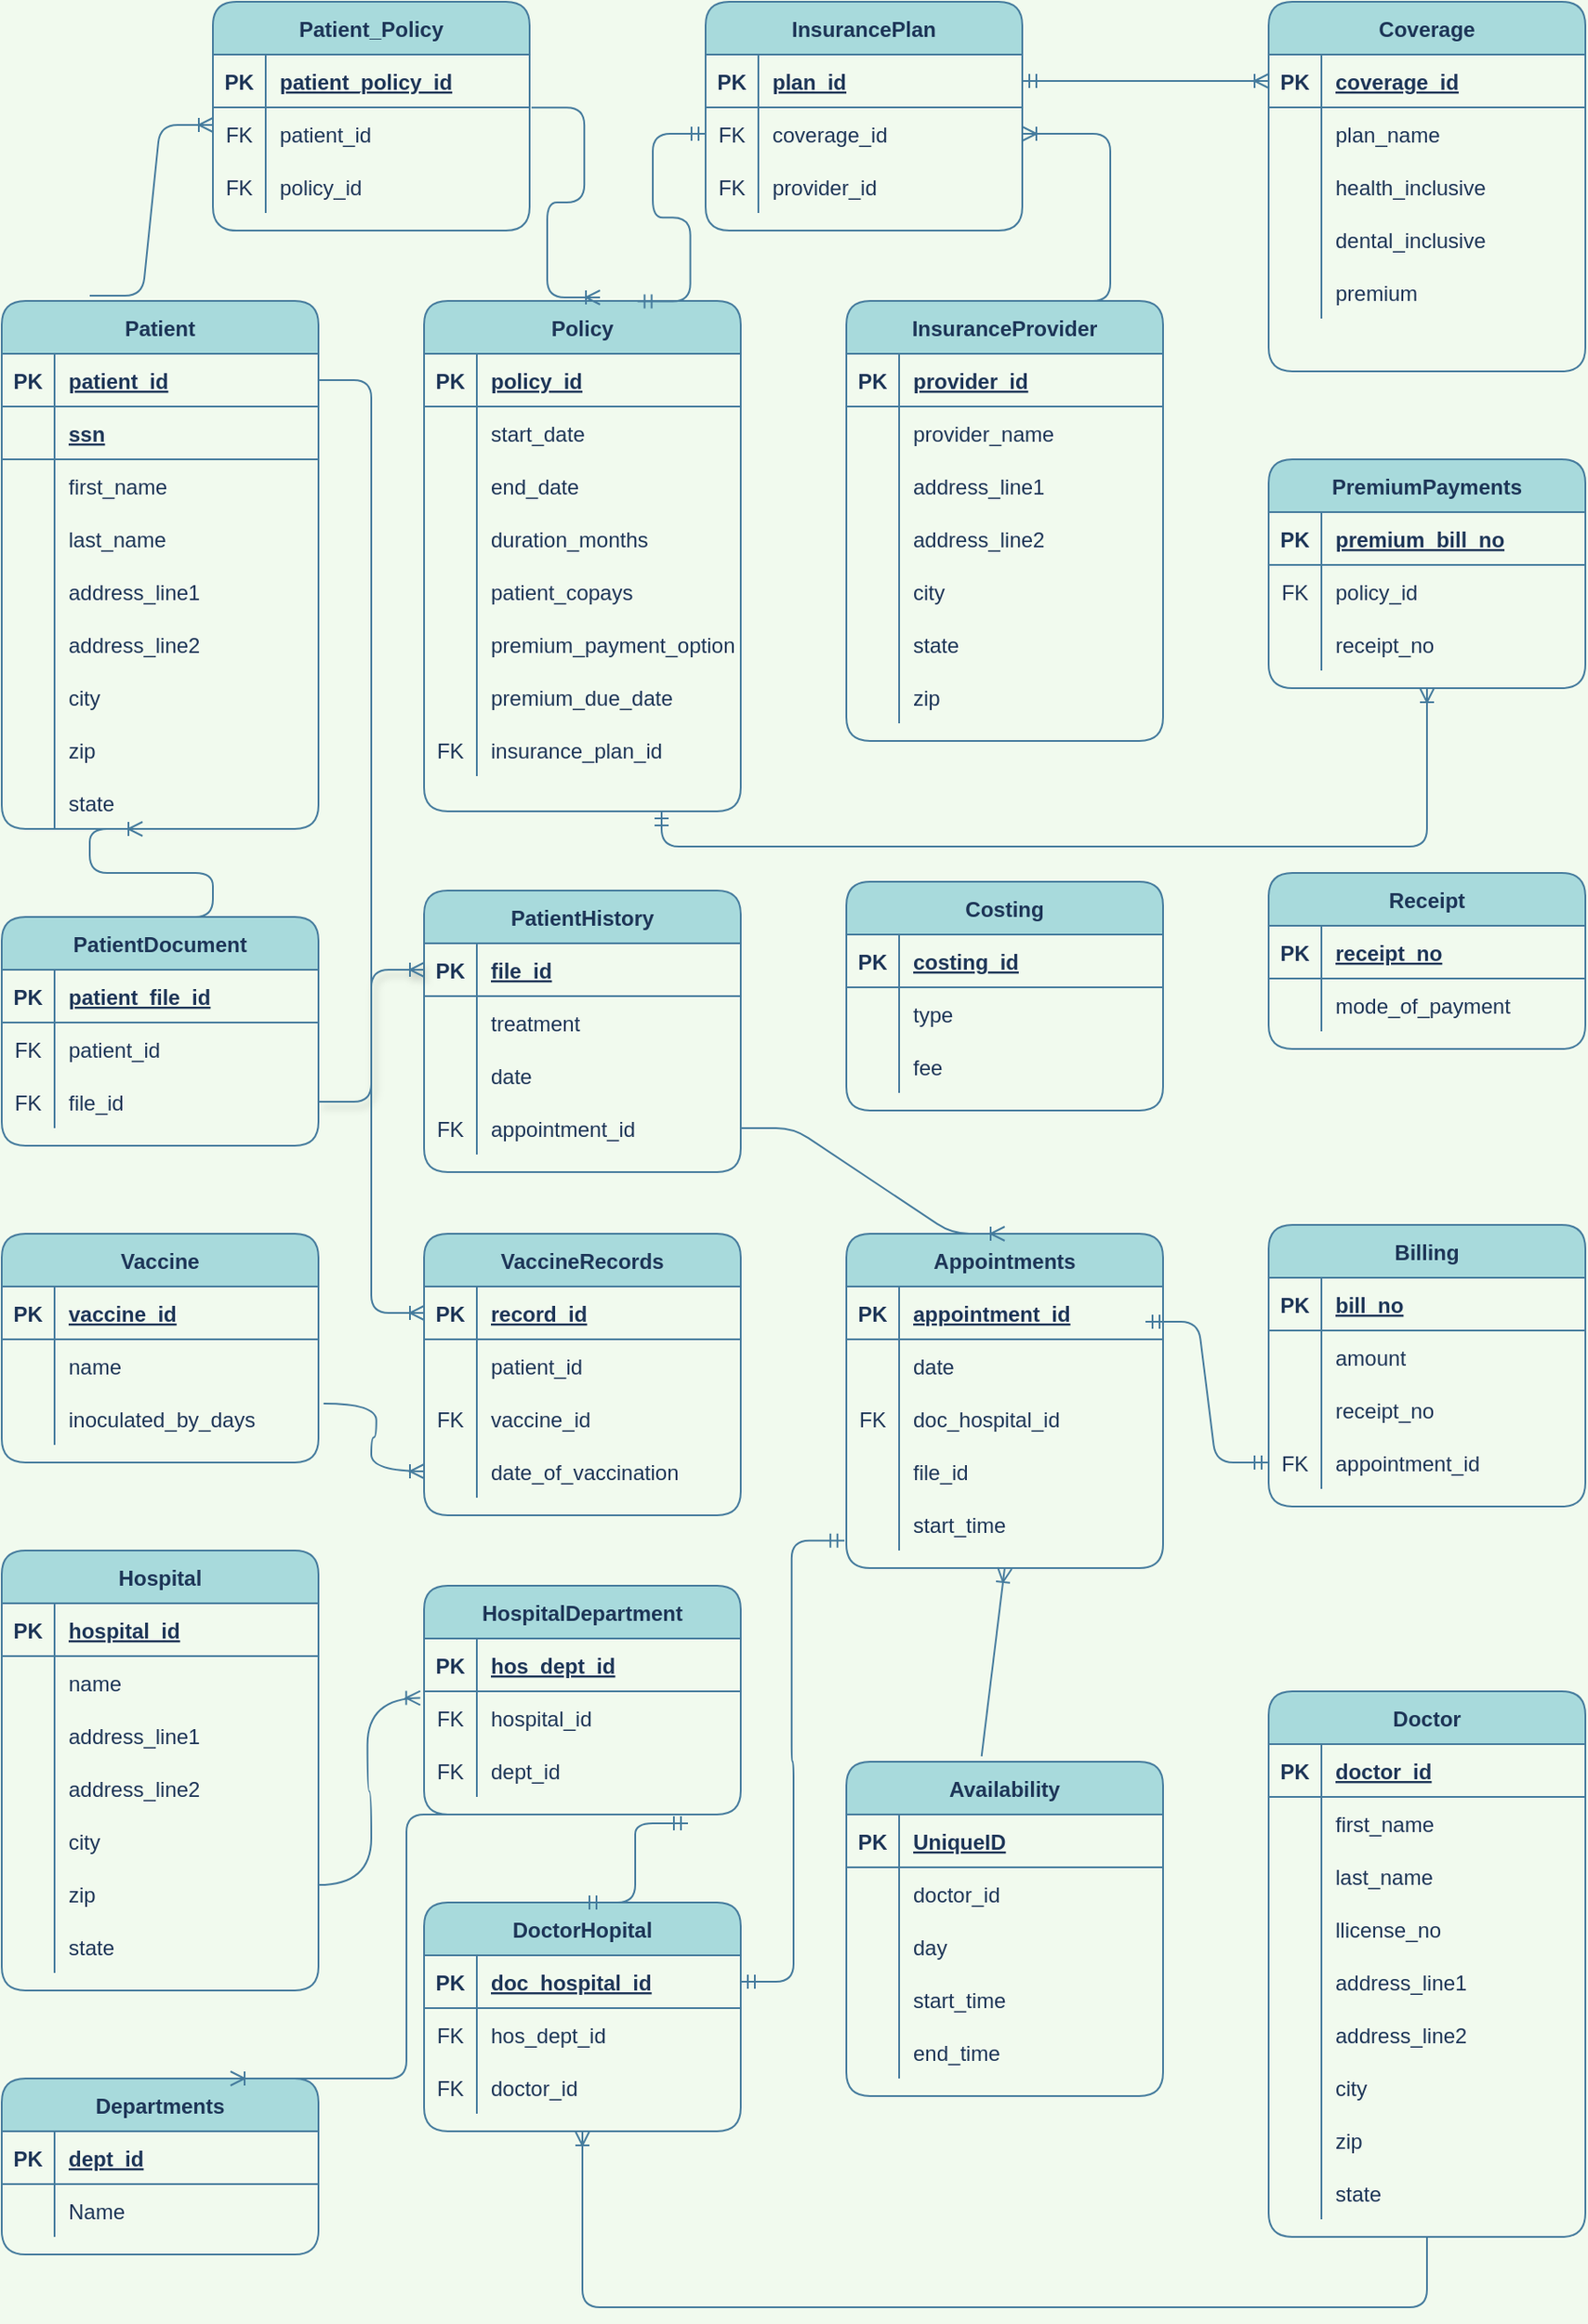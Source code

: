 <mxfile version="17.2.1" type="github">
  <diagram id="-re7Fl4iUlORcJyAnAeJ" name="Page-1">
    <mxGraphModel dx="1300" dy="850" grid="1" gridSize="10" guides="1" tooltips="1" connect="1" arrows="1" fold="1" page="1" pageScale="1" pageWidth="850" pageHeight="1100" background="#F1FAEE" math="0" shadow="0">
      <root>
        <mxCell id="0" />
        <mxCell id="1" parent="0" />
        <mxCell id="RlTZQN4O3XcRx0RPwVub-17" value="Patient" style="shape=table;startSize=30;container=1;collapsible=1;childLayout=tableLayout;fixedRows=1;rowLines=0;fontStyle=1;align=center;resizeLast=1;fillColor=#A8DADC;strokeColor=#457B9D;fontColor=#1D3557;rounded=1;" parent="1" vertex="1">
          <mxGeometry x="20" y="180" width="180" height="300" as="geometry" />
        </mxCell>
        <mxCell id="RlTZQN4O3XcRx0RPwVub-18" value="" style="shape=tableRow;horizontal=0;startSize=0;swimlaneHead=0;swimlaneBody=0;fillColor=none;collapsible=0;dropTarget=0;points=[[0,0.5],[1,0.5]];portConstraint=eastwest;top=0;left=0;right=0;bottom=1;strokeColor=#457B9D;fontColor=#1D3557;rounded=1;" parent="RlTZQN4O3XcRx0RPwVub-17" vertex="1">
          <mxGeometry y="30" width="180" height="30" as="geometry" />
        </mxCell>
        <mxCell id="RlTZQN4O3XcRx0RPwVub-19" value="PK" style="shape=partialRectangle;connectable=0;fillColor=none;top=0;left=0;bottom=0;right=0;fontStyle=1;overflow=hidden;strokeColor=#457B9D;fontColor=#1D3557;rounded=1;" parent="RlTZQN4O3XcRx0RPwVub-18" vertex="1">
          <mxGeometry width="30" height="30" as="geometry">
            <mxRectangle width="30" height="30" as="alternateBounds" />
          </mxGeometry>
        </mxCell>
        <mxCell id="RlTZQN4O3XcRx0RPwVub-20" value="patient_id" style="shape=partialRectangle;connectable=0;fillColor=none;top=0;left=0;bottom=0;right=0;align=left;spacingLeft=6;fontStyle=5;overflow=hidden;strokeColor=#457B9D;fontColor=#1D3557;rounded=1;" parent="RlTZQN4O3XcRx0RPwVub-18" vertex="1">
          <mxGeometry x="30" width="150" height="30" as="geometry">
            <mxRectangle width="150" height="30" as="alternateBounds" />
          </mxGeometry>
        </mxCell>
        <mxCell id="6Uv_ISmWQm-AnraguKmT-1" style="shape=tableRow;horizontal=0;startSize=0;swimlaneHead=0;swimlaneBody=0;fillColor=none;collapsible=0;dropTarget=0;points=[[0,0.5],[1,0.5]];portConstraint=eastwest;top=0;left=0;right=0;bottom=1;strokeColor=#457B9D;fontColor=#1D3557;rounded=1;" parent="RlTZQN4O3XcRx0RPwVub-17" vertex="1">
          <mxGeometry y="60" width="180" height="30" as="geometry" />
        </mxCell>
        <mxCell id="6Uv_ISmWQm-AnraguKmT-2" style="shape=partialRectangle;connectable=0;fillColor=none;top=0;left=0;bottom=0;right=0;fontStyle=1;overflow=hidden;strokeColor=#457B9D;fontColor=#1D3557;rounded=1;" parent="6Uv_ISmWQm-AnraguKmT-1" vertex="1">
          <mxGeometry width="30" height="30" as="geometry">
            <mxRectangle width="30" height="30" as="alternateBounds" />
          </mxGeometry>
        </mxCell>
        <mxCell id="6Uv_ISmWQm-AnraguKmT-3" value="ssn" style="shape=partialRectangle;connectable=0;fillColor=none;top=0;left=0;bottom=0;right=0;align=left;spacingLeft=6;fontStyle=5;overflow=hidden;strokeColor=#457B9D;fontColor=#1D3557;rounded=1;" parent="6Uv_ISmWQm-AnraguKmT-1" vertex="1">
          <mxGeometry x="30" width="150" height="30" as="geometry">
            <mxRectangle width="150" height="30" as="alternateBounds" />
          </mxGeometry>
        </mxCell>
        <mxCell id="RlTZQN4O3XcRx0RPwVub-21" value="" style="shape=tableRow;horizontal=0;startSize=0;swimlaneHead=0;swimlaneBody=0;fillColor=none;collapsible=0;dropTarget=0;points=[[0,0.5],[1,0.5]];portConstraint=eastwest;top=0;left=0;right=0;bottom=0;strokeColor=#457B9D;fontColor=#1D3557;rounded=1;" parent="RlTZQN4O3XcRx0RPwVub-17" vertex="1">
          <mxGeometry y="90" width="180" height="30" as="geometry" />
        </mxCell>
        <mxCell id="RlTZQN4O3XcRx0RPwVub-22" value="" style="shape=partialRectangle;connectable=0;fillColor=none;top=0;left=0;bottom=0;right=0;editable=1;overflow=hidden;strokeColor=#457B9D;fontColor=#1D3557;rounded=1;" parent="RlTZQN4O3XcRx0RPwVub-21" vertex="1">
          <mxGeometry width="30" height="30" as="geometry">
            <mxRectangle width="30" height="30" as="alternateBounds" />
          </mxGeometry>
        </mxCell>
        <mxCell id="RlTZQN4O3XcRx0RPwVub-23" value="first_name" style="shape=partialRectangle;connectable=0;fillColor=none;top=0;left=0;bottom=0;right=0;align=left;spacingLeft=6;overflow=hidden;strokeColor=#457B9D;fontColor=#1D3557;rounded=1;" parent="RlTZQN4O3XcRx0RPwVub-21" vertex="1">
          <mxGeometry x="30" width="150" height="30" as="geometry">
            <mxRectangle width="150" height="30" as="alternateBounds" />
          </mxGeometry>
        </mxCell>
        <mxCell id="RlTZQN4O3XcRx0RPwVub-24" value="" style="shape=tableRow;horizontal=0;startSize=0;swimlaneHead=0;swimlaneBody=0;fillColor=none;collapsible=0;dropTarget=0;points=[[0,0.5],[1,0.5]];portConstraint=eastwest;top=0;left=0;right=0;bottom=0;strokeColor=#457B9D;fontColor=#1D3557;rounded=1;" parent="RlTZQN4O3XcRx0RPwVub-17" vertex="1">
          <mxGeometry y="120" width="180" height="30" as="geometry" />
        </mxCell>
        <mxCell id="RlTZQN4O3XcRx0RPwVub-25" value="" style="shape=partialRectangle;connectable=0;fillColor=none;top=0;left=0;bottom=0;right=0;editable=1;overflow=hidden;strokeColor=#457B9D;fontColor=#1D3557;rounded=1;" parent="RlTZQN4O3XcRx0RPwVub-24" vertex="1">
          <mxGeometry width="30" height="30" as="geometry">
            <mxRectangle width="30" height="30" as="alternateBounds" />
          </mxGeometry>
        </mxCell>
        <mxCell id="RlTZQN4O3XcRx0RPwVub-26" value="last_name" style="shape=partialRectangle;connectable=0;fillColor=none;top=0;left=0;bottom=0;right=0;align=left;spacingLeft=6;overflow=hidden;strokeColor=#457B9D;fontColor=#1D3557;rounded=1;" parent="RlTZQN4O3XcRx0RPwVub-24" vertex="1">
          <mxGeometry x="30" width="150" height="30" as="geometry">
            <mxRectangle width="150" height="30" as="alternateBounds" />
          </mxGeometry>
        </mxCell>
        <mxCell id="RlTZQN4O3XcRx0RPwVub-27" value="" style="shape=tableRow;horizontal=0;startSize=0;swimlaneHead=0;swimlaneBody=0;fillColor=none;collapsible=0;dropTarget=0;points=[[0,0.5],[1,0.5]];portConstraint=eastwest;top=0;left=0;right=0;bottom=0;strokeColor=#457B9D;fontColor=#1D3557;rounded=1;" parent="RlTZQN4O3XcRx0RPwVub-17" vertex="1">
          <mxGeometry y="150" width="180" height="30" as="geometry" />
        </mxCell>
        <mxCell id="RlTZQN4O3XcRx0RPwVub-28" value="" style="shape=partialRectangle;connectable=0;fillColor=none;top=0;left=0;bottom=0;right=0;editable=1;overflow=hidden;strokeColor=#457B9D;fontColor=#1D3557;rounded=1;" parent="RlTZQN4O3XcRx0RPwVub-27" vertex="1">
          <mxGeometry width="30" height="30" as="geometry">
            <mxRectangle width="30" height="30" as="alternateBounds" />
          </mxGeometry>
        </mxCell>
        <mxCell id="RlTZQN4O3XcRx0RPwVub-29" value="address_line1" style="shape=partialRectangle;connectable=0;fillColor=none;top=0;left=0;bottom=0;right=0;align=left;spacingLeft=6;overflow=hidden;strokeColor=#457B9D;fontColor=#1D3557;rounded=1;" parent="RlTZQN4O3XcRx0RPwVub-27" vertex="1">
          <mxGeometry x="30" width="150" height="30" as="geometry">
            <mxRectangle width="150" height="30" as="alternateBounds" />
          </mxGeometry>
        </mxCell>
        <mxCell id="RlTZQN4O3XcRx0RPwVub-33" style="shape=tableRow;horizontal=0;startSize=0;swimlaneHead=0;swimlaneBody=0;fillColor=none;collapsible=0;dropTarget=0;points=[[0,0.5],[1,0.5]];portConstraint=eastwest;top=0;left=0;right=0;bottom=0;strokeColor=#457B9D;fontColor=#1D3557;rounded=1;" parent="RlTZQN4O3XcRx0RPwVub-17" vertex="1">
          <mxGeometry y="180" width="180" height="30" as="geometry" />
        </mxCell>
        <mxCell id="RlTZQN4O3XcRx0RPwVub-34" style="shape=partialRectangle;connectable=0;fillColor=none;top=0;left=0;bottom=0;right=0;editable=1;overflow=hidden;strokeColor=#457B9D;fontColor=#1D3557;rounded=1;" parent="RlTZQN4O3XcRx0RPwVub-33" vertex="1">
          <mxGeometry width="30" height="30" as="geometry">
            <mxRectangle width="30" height="30" as="alternateBounds" />
          </mxGeometry>
        </mxCell>
        <mxCell id="RlTZQN4O3XcRx0RPwVub-35" value="address_line2" style="shape=partialRectangle;connectable=0;fillColor=none;top=0;left=0;bottom=0;right=0;align=left;spacingLeft=6;overflow=hidden;strokeColor=#457B9D;fontColor=#1D3557;rounded=1;" parent="RlTZQN4O3XcRx0RPwVub-33" vertex="1">
          <mxGeometry x="30" width="150" height="30" as="geometry">
            <mxRectangle width="150" height="30" as="alternateBounds" />
          </mxGeometry>
        </mxCell>
        <mxCell id="RlTZQN4O3XcRx0RPwVub-36" style="shape=tableRow;horizontal=0;startSize=0;swimlaneHead=0;swimlaneBody=0;fillColor=none;collapsible=0;dropTarget=0;points=[[0,0.5],[1,0.5]];portConstraint=eastwest;top=0;left=0;right=0;bottom=0;strokeColor=#457B9D;fontColor=#1D3557;rounded=1;" parent="RlTZQN4O3XcRx0RPwVub-17" vertex="1">
          <mxGeometry y="210" width="180" height="30" as="geometry" />
        </mxCell>
        <mxCell id="RlTZQN4O3XcRx0RPwVub-37" style="shape=partialRectangle;connectable=0;fillColor=none;top=0;left=0;bottom=0;right=0;editable=1;overflow=hidden;strokeColor=#457B9D;fontColor=#1D3557;rounded=1;" parent="RlTZQN4O3XcRx0RPwVub-36" vertex="1">
          <mxGeometry width="30" height="30" as="geometry">
            <mxRectangle width="30" height="30" as="alternateBounds" />
          </mxGeometry>
        </mxCell>
        <mxCell id="RlTZQN4O3XcRx0RPwVub-38" value="city" style="shape=partialRectangle;connectable=0;fillColor=none;top=0;left=0;bottom=0;right=0;align=left;spacingLeft=6;overflow=hidden;strokeColor=#457B9D;fontColor=#1D3557;rounded=1;" parent="RlTZQN4O3XcRx0RPwVub-36" vertex="1">
          <mxGeometry x="30" width="150" height="30" as="geometry">
            <mxRectangle width="150" height="30" as="alternateBounds" />
          </mxGeometry>
        </mxCell>
        <mxCell id="RlTZQN4O3XcRx0RPwVub-39" style="shape=tableRow;horizontal=0;startSize=0;swimlaneHead=0;swimlaneBody=0;fillColor=none;collapsible=0;dropTarget=0;points=[[0,0.5],[1,0.5]];portConstraint=eastwest;top=0;left=0;right=0;bottom=0;strokeColor=#457B9D;fontColor=#1D3557;rounded=1;" parent="RlTZQN4O3XcRx0RPwVub-17" vertex="1">
          <mxGeometry y="240" width="180" height="30" as="geometry" />
        </mxCell>
        <mxCell id="RlTZQN4O3XcRx0RPwVub-40" style="shape=partialRectangle;connectable=0;fillColor=none;top=0;left=0;bottom=0;right=0;editable=1;overflow=hidden;strokeColor=#457B9D;fontColor=#1D3557;rounded=1;" parent="RlTZQN4O3XcRx0RPwVub-39" vertex="1">
          <mxGeometry width="30" height="30" as="geometry">
            <mxRectangle width="30" height="30" as="alternateBounds" />
          </mxGeometry>
        </mxCell>
        <mxCell id="RlTZQN4O3XcRx0RPwVub-41" value="zip" style="shape=partialRectangle;connectable=0;fillColor=none;top=0;left=0;bottom=0;right=0;align=left;spacingLeft=6;overflow=hidden;strokeColor=#457B9D;fontColor=#1D3557;rounded=1;" parent="RlTZQN4O3XcRx0RPwVub-39" vertex="1">
          <mxGeometry x="30" width="150" height="30" as="geometry">
            <mxRectangle width="150" height="30" as="alternateBounds" />
          </mxGeometry>
        </mxCell>
        <mxCell id="P6ED_a12FZcSG6htXwYY-7" style="shape=tableRow;horizontal=0;startSize=0;swimlaneHead=0;swimlaneBody=0;fillColor=none;collapsible=0;dropTarget=0;points=[[0,0.5],[1,0.5]];portConstraint=eastwest;top=0;left=0;right=0;bottom=0;strokeColor=#457B9D;fontColor=#1D3557;rounded=1;" parent="RlTZQN4O3XcRx0RPwVub-17" vertex="1">
          <mxGeometry y="270" width="180" height="30" as="geometry" />
        </mxCell>
        <mxCell id="P6ED_a12FZcSG6htXwYY-8" style="shape=partialRectangle;connectable=0;fillColor=none;top=0;left=0;bottom=0;right=0;editable=1;overflow=hidden;strokeColor=#457B9D;fontColor=#1D3557;rounded=1;" parent="P6ED_a12FZcSG6htXwYY-7" vertex="1">
          <mxGeometry width="30" height="30" as="geometry">
            <mxRectangle width="30" height="30" as="alternateBounds" />
          </mxGeometry>
        </mxCell>
        <mxCell id="P6ED_a12FZcSG6htXwYY-9" value="state" style="shape=partialRectangle;connectable=0;fillColor=none;top=0;left=0;bottom=0;right=0;align=left;spacingLeft=6;overflow=hidden;strokeColor=#457B9D;fontColor=#1D3557;rounded=1;" parent="P6ED_a12FZcSG6htXwYY-7" vertex="1">
          <mxGeometry x="30" width="150" height="30" as="geometry">
            <mxRectangle width="150" height="30" as="alternateBounds" />
          </mxGeometry>
        </mxCell>
        <mxCell id="RlTZQN4O3XcRx0RPwVub-48" value="Patient_Policy" style="shape=table;startSize=30;container=1;collapsible=1;childLayout=tableLayout;fixedRows=1;rowLines=0;fontStyle=1;align=center;resizeLast=1;rounded=1;fontColor=#1D3557;strokeColor=#457B9D;fillColor=#A8DADC;" parent="1" vertex="1">
          <mxGeometry x="140" y="10" width="180" height="130" as="geometry" />
        </mxCell>
        <mxCell id="RlTZQN4O3XcRx0RPwVub-49" value="" style="shape=tableRow;horizontal=0;startSize=0;swimlaneHead=0;swimlaneBody=0;fillColor=none;collapsible=0;dropTarget=0;points=[[0,0.5],[1,0.5]];portConstraint=eastwest;top=0;left=0;right=0;bottom=1;rounded=1;fontColor=#1D3557;strokeColor=#457B9D;" parent="RlTZQN4O3XcRx0RPwVub-48" vertex="1">
          <mxGeometry y="30" width="180" height="30" as="geometry" />
        </mxCell>
        <mxCell id="RlTZQN4O3XcRx0RPwVub-50" value="PK" style="shape=partialRectangle;connectable=0;fillColor=none;top=0;left=0;bottom=0;right=0;fontStyle=1;overflow=hidden;rounded=1;fontColor=#1D3557;strokeColor=#457B9D;" parent="RlTZQN4O3XcRx0RPwVub-49" vertex="1">
          <mxGeometry width="30" height="30" as="geometry">
            <mxRectangle width="30" height="30" as="alternateBounds" />
          </mxGeometry>
        </mxCell>
        <mxCell id="RlTZQN4O3XcRx0RPwVub-51" value="patient_policy_id" style="shape=partialRectangle;connectable=0;fillColor=none;top=0;left=0;bottom=0;right=0;align=left;spacingLeft=6;fontStyle=5;overflow=hidden;rounded=1;fontColor=#1D3557;strokeColor=#457B9D;" parent="RlTZQN4O3XcRx0RPwVub-49" vertex="1">
          <mxGeometry x="30" width="150" height="30" as="geometry">
            <mxRectangle width="150" height="30" as="alternateBounds" />
          </mxGeometry>
        </mxCell>
        <mxCell id="RlTZQN4O3XcRx0RPwVub-52" value="" style="shape=tableRow;horizontal=0;startSize=0;swimlaneHead=0;swimlaneBody=0;fillColor=none;collapsible=0;dropTarget=0;points=[[0,0.5],[1,0.5]];portConstraint=eastwest;top=0;left=0;right=0;bottom=0;rounded=1;fontColor=#1D3557;strokeColor=#457B9D;" parent="RlTZQN4O3XcRx0RPwVub-48" vertex="1">
          <mxGeometry y="60" width="180" height="30" as="geometry" />
        </mxCell>
        <mxCell id="RlTZQN4O3XcRx0RPwVub-53" value="FK" style="shape=partialRectangle;connectable=0;fillColor=none;top=0;left=0;bottom=0;right=0;editable=1;overflow=hidden;rounded=1;fontColor=#1D3557;strokeColor=#457B9D;" parent="RlTZQN4O3XcRx0RPwVub-52" vertex="1">
          <mxGeometry width="30" height="30" as="geometry">
            <mxRectangle width="30" height="30" as="alternateBounds" />
          </mxGeometry>
        </mxCell>
        <mxCell id="RlTZQN4O3XcRx0RPwVub-54" value="patient_id" style="shape=partialRectangle;connectable=0;fillColor=none;top=0;left=0;bottom=0;right=0;align=left;spacingLeft=6;overflow=hidden;rounded=1;fontColor=#1D3557;strokeColor=#457B9D;" parent="RlTZQN4O3XcRx0RPwVub-52" vertex="1">
          <mxGeometry x="30" width="150" height="30" as="geometry">
            <mxRectangle width="150" height="30" as="alternateBounds" />
          </mxGeometry>
        </mxCell>
        <mxCell id="RlTZQN4O3XcRx0RPwVub-55" value="" style="shape=tableRow;horizontal=0;startSize=0;swimlaneHead=0;swimlaneBody=0;fillColor=none;collapsible=0;dropTarget=0;points=[[0,0.5],[1,0.5]];portConstraint=eastwest;top=0;left=0;right=0;bottom=0;rounded=1;fontColor=#1D3557;strokeColor=#457B9D;" parent="RlTZQN4O3XcRx0RPwVub-48" vertex="1">
          <mxGeometry y="90" width="180" height="30" as="geometry" />
        </mxCell>
        <mxCell id="RlTZQN4O3XcRx0RPwVub-56" value="FK" style="shape=partialRectangle;connectable=0;fillColor=none;top=0;left=0;bottom=0;right=0;editable=1;overflow=hidden;rounded=1;fontColor=#1D3557;strokeColor=#457B9D;" parent="RlTZQN4O3XcRx0RPwVub-55" vertex="1">
          <mxGeometry width="30" height="30" as="geometry">
            <mxRectangle width="30" height="30" as="alternateBounds" />
          </mxGeometry>
        </mxCell>
        <mxCell id="RlTZQN4O3XcRx0RPwVub-57" value="policy_id" style="shape=partialRectangle;connectable=0;fillColor=none;top=0;left=0;bottom=0;right=0;align=left;spacingLeft=6;overflow=hidden;rounded=1;fontColor=#1D3557;strokeColor=#457B9D;" parent="RlTZQN4O3XcRx0RPwVub-55" vertex="1">
          <mxGeometry x="30" width="150" height="30" as="geometry">
            <mxRectangle width="150" height="30" as="alternateBounds" />
          </mxGeometry>
        </mxCell>
        <mxCell id="WZZz1jhd8k2xXOur8kx4-2" value="Policy" style="shape=table;startSize=30;container=1;collapsible=1;childLayout=tableLayout;fixedRows=1;rowLines=0;fontStyle=1;align=center;resizeLast=1;rounded=1;fontColor=#1D3557;strokeColor=#457B9D;fillColor=#A8DADC;" parent="1" vertex="1">
          <mxGeometry x="260" y="180" width="180" height="290" as="geometry">
            <mxRectangle x="260" y="180" width="70" height="30" as="alternateBounds" />
          </mxGeometry>
        </mxCell>
        <mxCell id="WZZz1jhd8k2xXOur8kx4-3" value="" style="shape=tableRow;horizontal=0;startSize=0;swimlaneHead=0;swimlaneBody=0;fillColor=none;collapsible=0;dropTarget=0;points=[[0,0.5],[1,0.5]];portConstraint=eastwest;top=0;left=0;right=0;bottom=1;rounded=1;fontColor=#1D3557;strokeColor=#457B9D;" parent="WZZz1jhd8k2xXOur8kx4-2" vertex="1">
          <mxGeometry y="30" width="180" height="30" as="geometry" />
        </mxCell>
        <mxCell id="WZZz1jhd8k2xXOur8kx4-4" value="PK" style="shape=partialRectangle;connectable=0;fillColor=none;top=0;left=0;bottom=0;right=0;fontStyle=1;overflow=hidden;rounded=1;fontColor=#1D3557;strokeColor=#457B9D;" parent="WZZz1jhd8k2xXOur8kx4-3" vertex="1">
          <mxGeometry width="30" height="30" as="geometry">
            <mxRectangle width="30" height="30" as="alternateBounds" />
          </mxGeometry>
        </mxCell>
        <mxCell id="WZZz1jhd8k2xXOur8kx4-5" value="policy_id" style="shape=partialRectangle;connectable=0;fillColor=none;top=0;left=0;bottom=0;right=0;align=left;spacingLeft=6;fontStyle=5;overflow=hidden;rounded=1;fontColor=#1D3557;strokeColor=#457B9D;" parent="WZZz1jhd8k2xXOur8kx4-3" vertex="1">
          <mxGeometry x="30" width="150" height="30" as="geometry">
            <mxRectangle width="150" height="30" as="alternateBounds" />
          </mxGeometry>
        </mxCell>
        <mxCell id="WZZz1jhd8k2xXOur8kx4-6" value="" style="shape=tableRow;horizontal=0;startSize=0;swimlaneHead=0;swimlaneBody=0;fillColor=none;collapsible=0;dropTarget=0;points=[[0,0.5],[1,0.5]];portConstraint=eastwest;top=0;left=0;right=0;bottom=0;rounded=1;fontColor=#1D3557;strokeColor=#457B9D;" parent="WZZz1jhd8k2xXOur8kx4-2" vertex="1">
          <mxGeometry y="60" width="180" height="30" as="geometry" />
        </mxCell>
        <mxCell id="WZZz1jhd8k2xXOur8kx4-7" value="" style="shape=partialRectangle;connectable=0;fillColor=none;top=0;left=0;bottom=0;right=0;editable=1;overflow=hidden;rounded=1;fontColor=#1D3557;strokeColor=#457B9D;" parent="WZZz1jhd8k2xXOur8kx4-6" vertex="1">
          <mxGeometry width="30" height="30" as="geometry">
            <mxRectangle width="30" height="30" as="alternateBounds" />
          </mxGeometry>
        </mxCell>
        <mxCell id="WZZz1jhd8k2xXOur8kx4-8" value="start_date" style="shape=partialRectangle;connectable=0;fillColor=none;top=0;left=0;bottom=0;right=0;align=left;spacingLeft=6;overflow=hidden;rounded=1;fontColor=#1D3557;strokeColor=#457B9D;" parent="WZZz1jhd8k2xXOur8kx4-6" vertex="1">
          <mxGeometry x="30" width="150" height="30" as="geometry">
            <mxRectangle width="150" height="30" as="alternateBounds" />
          </mxGeometry>
        </mxCell>
        <mxCell id="WZZz1jhd8k2xXOur8kx4-9" value="" style="shape=tableRow;horizontal=0;startSize=0;swimlaneHead=0;swimlaneBody=0;fillColor=none;collapsible=0;dropTarget=0;points=[[0,0.5],[1,0.5]];portConstraint=eastwest;top=0;left=0;right=0;bottom=0;rounded=1;fontColor=#1D3557;strokeColor=#457B9D;" parent="WZZz1jhd8k2xXOur8kx4-2" vertex="1">
          <mxGeometry y="90" width="180" height="30" as="geometry" />
        </mxCell>
        <mxCell id="WZZz1jhd8k2xXOur8kx4-10" value="" style="shape=partialRectangle;connectable=0;fillColor=none;top=0;left=0;bottom=0;right=0;editable=1;overflow=hidden;rounded=1;fontColor=#1D3557;strokeColor=#457B9D;" parent="WZZz1jhd8k2xXOur8kx4-9" vertex="1">
          <mxGeometry width="30" height="30" as="geometry">
            <mxRectangle width="30" height="30" as="alternateBounds" />
          </mxGeometry>
        </mxCell>
        <mxCell id="WZZz1jhd8k2xXOur8kx4-11" value="end_date" style="shape=partialRectangle;connectable=0;fillColor=none;top=0;left=0;bottom=0;right=0;align=left;spacingLeft=6;overflow=hidden;rounded=1;fontColor=#1D3557;strokeColor=#457B9D;" parent="WZZz1jhd8k2xXOur8kx4-9" vertex="1">
          <mxGeometry x="30" width="150" height="30" as="geometry">
            <mxRectangle width="150" height="30" as="alternateBounds" />
          </mxGeometry>
        </mxCell>
        <mxCell id="WZZz1jhd8k2xXOur8kx4-34" style="shape=tableRow;horizontal=0;startSize=0;swimlaneHead=0;swimlaneBody=0;fillColor=none;collapsible=0;dropTarget=0;points=[[0,0.5],[1,0.5]];portConstraint=eastwest;top=0;left=0;right=0;bottom=0;rounded=1;fontColor=#1D3557;strokeColor=#457B9D;" parent="WZZz1jhd8k2xXOur8kx4-2" vertex="1">
          <mxGeometry y="120" width="180" height="30" as="geometry" />
        </mxCell>
        <mxCell id="WZZz1jhd8k2xXOur8kx4-35" style="shape=partialRectangle;connectable=0;fillColor=none;top=0;left=0;bottom=0;right=0;editable=1;overflow=hidden;rounded=1;fontColor=#1D3557;strokeColor=#457B9D;" parent="WZZz1jhd8k2xXOur8kx4-34" vertex="1">
          <mxGeometry width="30" height="30" as="geometry">
            <mxRectangle width="30" height="30" as="alternateBounds" />
          </mxGeometry>
        </mxCell>
        <mxCell id="WZZz1jhd8k2xXOur8kx4-36" value="duration_months" style="shape=partialRectangle;connectable=0;fillColor=none;top=0;left=0;bottom=0;right=0;align=left;spacingLeft=6;overflow=hidden;rounded=1;fontColor=#1D3557;strokeColor=#457B9D;" parent="WZZz1jhd8k2xXOur8kx4-34" vertex="1">
          <mxGeometry x="30" width="150" height="30" as="geometry">
            <mxRectangle width="150" height="30" as="alternateBounds" />
          </mxGeometry>
        </mxCell>
        <mxCell id="WZZz1jhd8k2xXOur8kx4-12" value="" style="shape=tableRow;horizontal=0;startSize=0;swimlaneHead=0;swimlaneBody=0;fillColor=none;collapsible=0;dropTarget=0;points=[[0,0.5],[1,0.5]];portConstraint=eastwest;top=0;left=0;right=0;bottom=0;rounded=1;fontColor=#1D3557;strokeColor=#457B9D;" parent="WZZz1jhd8k2xXOur8kx4-2" vertex="1">
          <mxGeometry y="150" width="180" height="30" as="geometry" />
        </mxCell>
        <mxCell id="WZZz1jhd8k2xXOur8kx4-13" value="" style="shape=partialRectangle;connectable=0;fillColor=none;top=0;left=0;bottom=0;right=0;editable=1;overflow=hidden;rounded=1;fontColor=#1D3557;strokeColor=#457B9D;" parent="WZZz1jhd8k2xXOur8kx4-12" vertex="1">
          <mxGeometry width="30" height="30" as="geometry">
            <mxRectangle width="30" height="30" as="alternateBounds" />
          </mxGeometry>
        </mxCell>
        <mxCell id="WZZz1jhd8k2xXOur8kx4-14" value="patient_copays" style="shape=partialRectangle;connectable=0;fillColor=none;top=0;left=0;bottom=0;right=0;align=left;spacingLeft=6;overflow=hidden;rounded=1;fontColor=#1D3557;strokeColor=#457B9D;" parent="WZZz1jhd8k2xXOur8kx4-12" vertex="1">
          <mxGeometry x="30" width="150" height="30" as="geometry">
            <mxRectangle width="150" height="30" as="alternateBounds" />
          </mxGeometry>
        </mxCell>
        <mxCell id="WZZz1jhd8k2xXOur8kx4-59" style="shape=tableRow;horizontal=0;startSize=0;swimlaneHead=0;swimlaneBody=0;fillColor=none;collapsible=0;dropTarget=0;points=[[0,0.5],[1,0.5]];portConstraint=eastwest;top=0;left=0;right=0;bottom=0;rounded=1;fontColor=#1D3557;strokeColor=#457B9D;" parent="WZZz1jhd8k2xXOur8kx4-2" vertex="1">
          <mxGeometry y="180" width="180" height="30" as="geometry" />
        </mxCell>
        <mxCell id="WZZz1jhd8k2xXOur8kx4-60" style="shape=partialRectangle;connectable=0;fillColor=none;top=0;left=0;bottom=0;right=0;editable=1;overflow=hidden;rounded=1;fontColor=#1D3557;strokeColor=#457B9D;" parent="WZZz1jhd8k2xXOur8kx4-59" vertex="1">
          <mxGeometry width="30" height="30" as="geometry">
            <mxRectangle width="30" height="30" as="alternateBounds" />
          </mxGeometry>
        </mxCell>
        <mxCell id="WZZz1jhd8k2xXOur8kx4-61" value="premium_payment_option" style="shape=partialRectangle;connectable=0;fillColor=none;top=0;left=0;bottom=0;right=0;align=left;spacingLeft=6;overflow=hidden;rounded=1;fontColor=#1D3557;strokeColor=#457B9D;" parent="WZZz1jhd8k2xXOur8kx4-59" vertex="1">
          <mxGeometry x="30" width="150" height="30" as="geometry">
            <mxRectangle width="150" height="30" as="alternateBounds" />
          </mxGeometry>
        </mxCell>
        <mxCell id="P6ED_a12FZcSG6htXwYY-26" style="shape=tableRow;horizontal=0;startSize=0;swimlaneHead=0;swimlaneBody=0;fillColor=none;collapsible=0;dropTarget=0;points=[[0,0.5],[1,0.5]];portConstraint=eastwest;top=0;left=0;right=0;bottom=0;rounded=1;fontColor=#1D3557;strokeColor=#457B9D;" parent="WZZz1jhd8k2xXOur8kx4-2" vertex="1">
          <mxGeometry y="210" width="180" height="30" as="geometry" />
        </mxCell>
        <mxCell id="P6ED_a12FZcSG6htXwYY-27" style="shape=partialRectangle;connectable=0;fillColor=none;top=0;left=0;bottom=0;right=0;editable=1;overflow=hidden;rounded=1;fontColor=#1D3557;strokeColor=#457B9D;" parent="P6ED_a12FZcSG6htXwYY-26" vertex="1">
          <mxGeometry width="30" height="30" as="geometry">
            <mxRectangle width="30" height="30" as="alternateBounds" />
          </mxGeometry>
        </mxCell>
        <mxCell id="P6ED_a12FZcSG6htXwYY-28" value="premium_due_date" style="shape=partialRectangle;connectable=0;fillColor=none;top=0;left=0;bottom=0;right=0;align=left;spacingLeft=6;overflow=hidden;rounded=1;fontColor=#1D3557;strokeColor=#457B9D;" parent="P6ED_a12FZcSG6htXwYY-26" vertex="1">
          <mxGeometry x="30" width="150" height="30" as="geometry">
            <mxRectangle width="150" height="30" as="alternateBounds" />
          </mxGeometry>
        </mxCell>
        <mxCell id="WZZz1jhd8k2xXOur8kx4-18" style="shape=tableRow;horizontal=0;startSize=0;swimlaneHead=0;swimlaneBody=0;fillColor=none;collapsible=0;dropTarget=0;points=[[0,0.5],[1,0.5]];portConstraint=eastwest;top=0;left=0;right=0;bottom=0;rounded=1;fontColor=#1D3557;strokeColor=#457B9D;" parent="WZZz1jhd8k2xXOur8kx4-2" vertex="1">
          <mxGeometry y="240" width="180" height="30" as="geometry" />
        </mxCell>
        <mxCell id="WZZz1jhd8k2xXOur8kx4-19" value="FK" style="shape=partialRectangle;connectable=0;fillColor=none;top=0;left=0;bottom=0;right=0;editable=1;overflow=hidden;rounded=1;fontColor=#1D3557;strokeColor=#457B9D;" parent="WZZz1jhd8k2xXOur8kx4-18" vertex="1">
          <mxGeometry width="30" height="30" as="geometry">
            <mxRectangle width="30" height="30" as="alternateBounds" />
          </mxGeometry>
        </mxCell>
        <mxCell id="WZZz1jhd8k2xXOur8kx4-20" value="insurance_plan_id" style="shape=partialRectangle;connectable=0;fillColor=none;top=0;left=0;bottom=0;right=0;align=left;spacingLeft=6;overflow=hidden;rounded=1;fontColor=#1D3557;strokeColor=#457B9D;" parent="WZZz1jhd8k2xXOur8kx4-18" vertex="1">
          <mxGeometry x="30" width="150" height="30" as="geometry">
            <mxRectangle width="150" height="30" as="alternateBounds" />
          </mxGeometry>
        </mxCell>
        <mxCell id="WZZz1jhd8k2xXOur8kx4-21" value="InsurancePlan" style="shape=table;startSize=30;container=1;collapsible=1;childLayout=tableLayout;fixedRows=1;rowLines=0;fontStyle=1;align=center;resizeLast=1;rounded=1;fontColor=#1D3557;strokeColor=#457B9D;fillColor=#A8DADC;" parent="1" vertex="1">
          <mxGeometry x="420" y="10" width="180" height="130" as="geometry" />
        </mxCell>
        <mxCell id="WZZz1jhd8k2xXOur8kx4-22" value="" style="shape=tableRow;horizontal=0;startSize=0;swimlaneHead=0;swimlaneBody=0;fillColor=none;collapsible=0;dropTarget=0;points=[[0,0.5],[1,0.5]];portConstraint=eastwest;top=0;left=0;right=0;bottom=1;rounded=1;fontColor=#1D3557;strokeColor=#457B9D;" parent="WZZz1jhd8k2xXOur8kx4-21" vertex="1">
          <mxGeometry y="30" width="180" height="30" as="geometry" />
        </mxCell>
        <mxCell id="WZZz1jhd8k2xXOur8kx4-23" value="PK" style="shape=partialRectangle;connectable=0;fillColor=none;top=0;left=0;bottom=0;right=0;fontStyle=1;overflow=hidden;rounded=1;fontColor=#1D3557;strokeColor=#457B9D;" parent="WZZz1jhd8k2xXOur8kx4-22" vertex="1">
          <mxGeometry width="30" height="30" as="geometry">
            <mxRectangle width="30" height="30" as="alternateBounds" />
          </mxGeometry>
        </mxCell>
        <mxCell id="WZZz1jhd8k2xXOur8kx4-24" value="plan_id" style="shape=partialRectangle;connectable=0;fillColor=none;top=0;left=0;bottom=0;right=0;align=left;spacingLeft=6;fontStyle=5;overflow=hidden;rounded=1;fontColor=#1D3557;strokeColor=#457B9D;" parent="WZZz1jhd8k2xXOur8kx4-22" vertex="1">
          <mxGeometry x="30" width="150" height="30" as="geometry">
            <mxRectangle width="150" height="30" as="alternateBounds" />
          </mxGeometry>
        </mxCell>
        <mxCell id="WZZz1jhd8k2xXOur8kx4-25" value="" style="shape=tableRow;horizontal=0;startSize=0;swimlaneHead=0;swimlaneBody=0;fillColor=none;collapsible=0;dropTarget=0;points=[[0,0.5],[1,0.5]];portConstraint=eastwest;top=0;left=0;right=0;bottom=0;rounded=1;fontColor=#1D3557;strokeColor=#457B9D;" parent="WZZz1jhd8k2xXOur8kx4-21" vertex="1">
          <mxGeometry y="60" width="180" height="30" as="geometry" />
        </mxCell>
        <mxCell id="WZZz1jhd8k2xXOur8kx4-26" value="FK" style="shape=partialRectangle;connectable=0;fillColor=none;top=0;left=0;bottom=0;right=0;editable=1;overflow=hidden;rounded=1;fontColor=#1D3557;strokeColor=#457B9D;" parent="WZZz1jhd8k2xXOur8kx4-25" vertex="1">
          <mxGeometry width="30" height="30" as="geometry">
            <mxRectangle width="30" height="30" as="alternateBounds" />
          </mxGeometry>
        </mxCell>
        <mxCell id="WZZz1jhd8k2xXOur8kx4-27" value="coverage_id" style="shape=partialRectangle;connectable=0;fillColor=none;top=0;left=0;bottom=0;right=0;align=left;spacingLeft=6;overflow=hidden;rounded=1;fontColor=#1D3557;strokeColor=#457B9D;" parent="WZZz1jhd8k2xXOur8kx4-25" vertex="1">
          <mxGeometry x="30" width="150" height="30" as="geometry">
            <mxRectangle width="150" height="30" as="alternateBounds" />
          </mxGeometry>
        </mxCell>
        <mxCell id="WZZz1jhd8k2xXOur8kx4-28" value="" style="shape=tableRow;horizontal=0;startSize=0;swimlaneHead=0;swimlaneBody=0;fillColor=none;collapsible=0;dropTarget=0;points=[[0,0.5],[1,0.5]];portConstraint=eastwest;top=0;left=0;right=0;bottom=0;rounded=1;fontColor=#1D3557;strokeColor=#457B9D;" parent="WZZz1jhd8k2xXOur8kx4-21" vertex="1">
          <mxGeometry y="90" width="180" height="30" as="geometry" />
        </mxCell>
        <mxCell id="WZZz1jhd8k2xXOur8kx4-29" value="FK" style="shape=partialRectangle;connectable=0;fillColor=none;top=0;left=0;bottom=0;right=0;editable=1;overflow=hidden;rounded=1;fontColor=#1D3557;strokeColor=#457B9D;" parent="WZZz1jhd8k2xXOur8kx4-28" vertex="1">
          <mxGeometry width="30" height="30" as="geometry">
            <mxRectangle width="30" height="30" as="alternateBounds" />
          </mxGeometry>
        </mxCell>
        <mxCell id="WZZz1jhd8k2xXOur8kx4-30" value="provider_id" style="shape=partialRectangle;connectable=0;fillColor=none;top=0;left=0;bottom=0;right=0;align=left;spacingLeft=6;overflow=hidden;rounded=1;fontColor=#1D3557;strokeColor=#457B9D;" parent="WZZz1jhd8k2xXOur8kx4-28" vertex="1">
          <mxGeometry x="30" width="150" height="30" as="geometry">
            <mxRectangle width="150" height="30" as="alternateBounds" />
          </mxGeometry>
        </mxCell>
        <mxCell id="WZZz1jhd8k2xXOur8kx4-40" value="Coverage" style="shape=table;startSize=30;container=1;collapsible=1;childLayout=tableLayout;fixedRows=1;rowLines=0;fontStyle=1;align=center;resizeLast=1;rounded=1;fontColor=#1D3557;strokeColor=#457B9D;fillColor=#A8DADC;" parent="1" vertex="1">
          <mxGeometry x="740" y="10" width="180" height="210" as="geometry" />
        </mxCell>
        <mxCell id="WZZz1jhd8k2xXOur8kx4-41" value="" style="shape=tableRow;horizontal=0;startSize=0;swimlaneHead=0;swimlaneBody=0;fillColor=none;collapsible=0;dropTarget=0;points=[[0,0.5],[1,0.5]];portConstraint=eastwest;top=0;left=0;right=0;bottom=1;rounded=1;fontColor=#1D3557;strokeColor=#457B9D;" parent="WZZz1jhd8k2xXOur8kx4-40" vertex="1">
          <mxGeometry y="30" width="180" height="30" as="geometry" />
        </mxCell>
        <mxCell id="WZZz1jhd8k2xXOur8kx4-42" value="PK" style="shape=partialRectangle;connectable=0;fillColor=none;top=0;left=0;bottom=0;right=0;fontStyle=1;overflow=hidden;rounded=1;fontColor=#1D3557;strokeColor=#457B9D;" parent="WZZz1jhd8k2xXOur8kx4-41" vertex="1">
          <mxGeometry width="30" height="30" as="geometry">
            <mxRectangle width="30" height="30" as="alternateBounds" />
          </mxGeometry>
        </mxCell>
        <mxCell id="WZZz1jhd8k2xXOur8kx4-43" value="coverage_id" style="shape=partialRectangle;connectable=0;fillColor=none;top=0;left=0;bottom=0;right=0;align=left;spacingLeft=6;fontStyle=5;overflow=hidden;rounded=1;fontColor=#1D3557;strokeColor=#457B9D;" parent="WZZz1jhd8k2xXOur8kx4-41" vertex="1">
          <mxGeometry x="30" width="150" height="30" as="geometry">
            <mxRectangle width="150" height="30" as="alternateBounds" />
          </mxGeometry>
        </mxCell>
        <mxCell id="WZZz1jhd8k2xXOur8kx4-44" value="" style="shape=tableRow;horizontal=0;startSize=0;swimlaneHead=0;swimlaneBody=0;fillColor=none;collapsible=0;dropTarget=0;points=[[0,0.5],[1,0.5]];portConstraint=eastwest;top=0;left=0;right=0;bottom=0;rounded=1;fontColor=#1D3557;strokeColor=#457B9D;" parent="WZZz1jhd8k2xXOur8kx4-40" vertex="1">
          <mxGeometry y="60" width="180" height="30" as="geometry" />
        </mxCell>
        <mxCell id="WZZz1jhd8k2xXOur8kx4-45" value="" style="shape=partialRectangle;connectable=0;fillColor=none;top=0;left=0;bottom=0;right=0;editable=1;overflow=hidden;rounded=1;fontColor=#1D3557;strokeColor=#457B9D;" parent="WZZz1jhd8k2xXOur8kx4-44" vertex="1">
          <mxGeometry width="30" height="30" as="geometry">
            <mxRectangle width="30" height="30" as="alternateBounds" />
          </mxGeometry>
        </mxCell>
        <mxCell id="WZZz1jhd8k2xXOur8kx4-46" value="plan_name" style="shape=partialRectangle;connectable=0;fillColor=none;top=0;left=0;bottom=0;right=0;align=left;spacingLeft=6;overflow=hidden;rounded=1;fontColor=#1D3557;strokeColor=#457B9D;" parent="WZZz1jhd8k2xXOur8kx4-44" vertex="1">
          <mxGeometry x="30" width="150" height="30" as="geometry">
            <mxRectangle width="150" height="30" as="alternateBounds" />
          </mxGeometry>
        </mxCell>
        <mxCell id="WZZz1jhd8k2xXOur8kx4-47" value="" style="shape=tableRow;horizontal=0;startSize=0;swimlaneHead=0;swimlaneBody=0;fillColor=none;collapsible=0;dropTarget=0;points=[[0,0.5],[1,0.5]];portConstraint=eastwest;top=0;left=0;right=0;bottom=0;rounded=1;fontColor=#1D3557;strokeColor=#457B9D;" parent="WZZz1jhd8k2xXOur8kx4-40" vertex="1">
          <mxGeometry y="90" width="180" height="30" as="geometry" />
        </mxCell>
        <mxCell id="WZZz1jhd8k2xXOur8kx4-48" value="" style="shape=partialRectangle;connectable=0;fillColor=none;top=0;left=0;bottom=0;right=0;editable=1;overflow=hidden;rounded=1;fontColor=#1D3557;strokeColor=#457B9D;" parent="WZZz1jhd8k2xXOur8kx4-47" vertex="1">
          <mxGeometry width="30" height="30" as="geometry">
            <mxRectangle width="30" height="30" as="alternateBounds" />
          </mxGeometry>
        </mxCell>
        <mxCell id="WZZz1jhd8k2xXOur8kx4-49" value="health_inclusive" style="shape=partialRectangle;connectable=0;fillColor=none;top=0;left=0;bottom=0;right=0;align=left;spacingLeft=6;overflow=hidden;rounded=1;fontColor=#1D3557;strokeColor=#457B9D;" parent="WZZz1jhd8k2xXOur8kx4-47" vertex="1">
          <mxGeometry x="30" width="150" height="30" as="geometry">
            <mxRectangle width="150" height="30" as="alternateBounds" />
          </mxGeometry>
        </mxCell>
        <mxCell id="WZZz1jhd8k2xXOur8kx4-50" value="" style="shape=tableRow;horizontal=0;startSize=0;swimlaneHead=0;swimlaneBody=0;fillColor=none;collapsible=0;dropTarget=0;points=[[0,0.5],[1,0.5]];portConstraint=eastwest;top=0;left=0;right=0;bottom=0;rounded=1;fontColor=#1D3557;strokeColor=#457B9D;" parent="WZZz1jhd8k2xXOur8kx4-40" vertex="1">
          <mxGeometry y="120" width="180" height="30" as="geometry" />
        </mxCell>
        <mxCell id="WZZz1jhd8k2xXOur8kx4-51" value="" style="shape=partialRectangle;connectable=0;fillColor=none;top=0;left=0;bottom=0;right=0;editable=1;overflow=hidden;rounded=1;fontColor=#1D3557;strokeColor=#457B9D;" parent="WZZz1jhd8k2xXOur8kx4-50" vertex="1">
          <mxGeometry width="30" height="30" as="geometry">
            <mxRectangle width="30" height="30" as="alternateBounds" />
          </mxGeometry>
        </mxCell>
        <mxCell id="WZZz1jhd8k2xXOur8kx4-52" value="dental_inclusive" style="shape=partialRectangle;connectable=0;fillColor=none;top=0;left=0;bottom=0;right=0;align=left;spacingLeft=6;overflow=hidden;rounded=1;fontColor=#1D3557;strokeColor=#457B9D;" parent="WZZz1jhd8k2xXOur8kx4-50" vertex="1">
          <mxGeometry x="30" width="150" height="30" as="geometry">
            <mxRectangle width="150" height="30" as="alternateBounds" />
          </mxGeometry>
        </mxCell>
        <mxCell id="WZZz1jhd8k2xXOur8kx4-56" style="shape=tableRow;horizontal=0;startSize=0;swimlaneHead=0;swimlaneBody=0;fillColor=none;collapsible=0;dropTarget=0;points=[[0,0.5],[1,0.5]];portConstraint=eastwest;top=0;left=0;right=0;bottom=0;rounded=1;fontColor=#1D3557;strokeColor=#457B9D;" parent="WZZz1jhd8k2xXOur8kx4-40" vertex="1">
          <mxGeometry y="150" width="180" height="30" as="geometry" />
        </mxCell>
        <mxCell id="WZZz1jhd8k2xXOur8kx4-57" style="shape=partialRectangle;connectable=0;fillColor=none;top=0;left=0;bottom=0;right=0;editable=1;overflow=hidden;rounded=1;fontColor=#1D3557;strokeColor=#457B9D;" parent="WZZz1jhd8k2xXOur8kx4-56" vertex="1">
          <mxGeometry width="30" height="30" as="geometry">
            <mxRectangle width="30" height="30" as="alternateBounds" />
          </mxGeometry>
        </mxCell>
        <mxCell id="WZZz1jhd8k2xXOur8kx4-58" value="premium" style="shape=partialRectangle;connectable=0;fillColor=none;top=0;left=0;bottom=0;right=0;align=left;spacingLeft=6;overflow=hidden;rounded=1;fontColor=#1D3557;strokeColor=#457B9D;" parent="WZZz1jhd8k2xXOur8kx4-56" vertex="1">
          <mxGeometry x="30" width="150" height="30" as="geometry">
            <mxRectangle width="150" height="30" as="alternateBounds" />
          </mxGeometry>
        </mxCell>
        <mxCell id="WZZz1jhd8k2xXOur8kx4-62" value="InsuranceProvider" style="shape=table;startSize=30;container=1;collapsible=1;childLayout=tableLayout;fixedRows=1;rowLines=0;fontStyle=1;align=center;resizeLast=1;rounded=1;fontColor=#1D3557;strokeColor=#457B9D;fillColor=#A8DADC;" parent="1" vertex="1">
          <mxGeometry x="500" y="180" width="180" height="250" as="geometry" />
        </mxCell>
        <mxCell id="WZZz1jhd8k2xXOur8kx4-63" value="" style="shape=tableRow;horizontal=0;startSize=0;swimlaneHead=0;swimlaneBody=0;fillColor=none;collapsible=0;dropTarget=0;points=[[0,0.5],[1,0.5]];portConstraint=eastwest;top=0;left=0;right=0;bottom=1;rounded=1;fontColor=#1D3557;strokeColor=#457B9D;" parent="WZZz1jhd8k2xXOur8kx4-62" vertex="1">
          <mxGeometry y="30" width="180" height="30" as="geometry" />
        </mxCell>
        <mxCell id="WZZz1jhd8k2xXOur8kx4-64" value="PK" style="shape=partialRectangle;connectable=0;fillColor=none;top=0;left=0;bottom=0;right=0;fontStyle=1;overflow=hidden;rounded=1;fontColor=#1D3557;strokeColor=#457B9D;" parent="WZZz1jhd8k2xXOur8kx4-63" vertex="1">
          <mxGeometry width="30" height="30" as="geometry">
            <mxRectangle width="30" height="30" as="alternateBounds" />
          </mxGeometry>
        </mxCell>
        <mxCell id="WZZz1jhd8k2xXOur8kx4-65" value="provider_id" style="shape=partialRectangle;connectable=0;fillColor=none;top=0;left=0;bottom=0;right=0;align=left;spacingLeft=6;fontStyle=5;overflow=hidden;rounded=1;fontColor=#1D3557;strokeColor=#457B9D;" parent="WZZz1jhd8k2xXOur8kx4-63" vertex="1">
          <mxGeometry x="30" width="150" height="30" as="geometry">
            <mxRectangle width="150" height="30" as="alternateBounds" />
          </mxGeometry>
        </mxCell>
        <mxCell id="WZZz1jhd8k2xXOur8kx4-66" value="" style="shape=tableRow;horizontal=0;startSize=0;swimlaneHead=0;swimlaneBody=0;fillColor=none;collapsible=0;dropTarget=0;points=[[0,0.5],[1,0.5]];portConstraint=eastwest;top=0;left=0;right=0;bottom=0;rounded=1;fontColor=#1D3557;strokeColor=#457B9D;" parent="WZZz1jhd8k2xXOur8kx4-62" vertex="1">
          <mxGeometry y="60" width="180" height="30" as="geometry" />
        </mxCell>
        <mxCell id="WZZz1jhd8k2xXOur8kx4-67" value="" style="shape=partialRectangle;connectable=0;fillColor=none;top=0;left=0;bottom=0;right=0;editable=1;overflow=hidden;rounded=1;fontColor=#1D3557;strokeColor=#457B9D;" parent="WZZz1jhd8k2xXOur8kx4-66" vertex="1">
          <mxGeometry width="30" height="30" as="geometry">
            <mxRectangle width="30" height="30" as="alternateBounds" />
          </mxGeometry>
        </mxCell>
        <mxCell id="WZZz1jhd8k2xXOur8kx4-68" value="provider_name" style="shape=partialRectangle;connectable=0;fillColor=none;top=0;left=0;bottom=0;right=0;align=left;spacingLeft=6;overflow=hidden;rounded=1;fontColor=#1D3557;strokeColor=#457B9D;" parent="WZZz1jhd8k2xXOur8kx4-66" vertex="1">
          <mxGeometry x="30" width="150" height="30" as="geometry">
            <mxRectangle width="150" height="30" as="alternateBounds" />
          </mxGeometry>
        </mxCell>
        <mxCell id="WZZz1jhd8k2xXOur8kx4-69" value="" style="shape=tableRow;horizontal=0;startSize=0;swimlaneHead=0;swimlaneBody=0;fillColor=none;collapsible=0;dropTarget=0;points=[[0,0.5],[1,0.5]];portConstraint=eastwest;top=0;left=0;right=0;bottom=0;rounded=1;fontColor=#1D3557;strokeColor=#457B9D;" parent="WZZz1jhd8k2xXOur8kx4-62" vertex="1">
          <mxGeometry y="90" width="180" height="30" as="geometry" />
        </mxCell>
        <mxCell id="WZZz1jhd8k2xXOur8kx4-70" value="" style="shape=partialRectangle;connectable=0;fillColor=none;top=0;left=0;bottom=0;right=0;editable=1;overflow=hidden;rounded=1;fontColor=#1D3557;strokeColor=#457B9D;" parent="WZZz1jhd8k2xXOur8kx4-69" vertex="1">
          <mxGeometry width="30" height="30" as="geometry">
            <mxRectangle width="30" height="30" as="alternateBounds" />
          </mxGeometry>
        </mxCell>
        <mxCell id="WZZz1jhd8k2xXOur8kx4-71" value="address_line1" style="shape=partialRectangle;connectable=0;fillColor=none;top=0;left=0;bottom=0;right=0;align=left;spacingLeft=6;overflow=hidden;rounded=1;fontColor=#1D3557;strokeColor=#457B9D;" parent="WZZz1jhd8k2xXOur8kx4-69" vertex="1">
          <mxGeometry x="30" width="150" height="30" as="geometry">
            <mxRectangle width="150" height="30" as="alternateBounds" />
          </mxGeometry>
        </mxCell>
        <mxCell id="WZZz1jhd8k2xXOur8kx4-72" value="" style="shape=tableRow;horizontal=0;startSize=0;swimlaneHead=0;swimlaneBody=0;fillColor=none;collapsible=0;dropTarget=0;points=[[0,0.5],[1,0.5]];portConstraint=eastwest;top=0;left=0;right=0;bottom=0;rounded=1;fontColor=#1D3557;strokeColor=#457B9D;" parent="WZZz1jhd8k2xXOur8kx4-62" vertex="1">
          <mxGeometry y="120" width="180" height="30" as="geometry" />
        </mxCell>
        <mxCell id="WZZz1jhd8k2xXOur8kx4-73" value="" style="shape=partialRectangle;connectable=0;fillColor=none;top=0;left=0;bottom=0;right=0;editable=1;overflow=hidden;rounded=1;fontColor=#1D3557;strokeColor=#457B9D;" parent="WZZz1jhd8k2xXOur8kx4-72" vertex="1">
          <mxGeometry width="30" height="30" as="geometry">
            <mxRectangle width="30" height="30" as="alternateBounds" />
          </mxGeometry>
        </mxCell>
        <mxCell id="WZZz1jhd8k2xXOur8kx4-74" value="address_line2" style="shape=partialRectangle;connectable=0;fillColor=none;top=0;left=0;bottom=0;right=0;align=left;spacingLeft=6;overflow=hidden;rounded=1;fontColor=#1D3557;strokeColor=#457B9D;" parent="WZZz1jhd8k2xXOur8kx4-72" vertex="1">
          <mxGeometry x="30" width="150" height="30" as="geometry">
            <mxRectangle width="150" height="30" as="alternateBounds" />
          </mxGeometry>
        </mxCell>
        <mxCell id="WZZz1jhd8k2xXOur8kx4-75" style="shape=tableRow;horizontal=0;startSize=0;swimlaneHead=0;swimlaneBody=0;fillColor=none;collapsible=0;dropTarget=0;points=[[0,0.5],[1,0.5]];portConstraint=eastwest;top=0;left=0;right=0;bottom=0;rounded=1;fontColor=#1D3557;strokeColor=#457B9D;" parent="WZZz1jhd8k2xXOur8kx4-62" vertex="1">
          <mxGeometry y="150" width="180" height="30" as="geometry" />
        </mxCell>
        <mxCell id="WZZz1jhd8k2xXOur8kx4-76" style="shape=partialRectangle;connectable=0;fillColor=none;top=0;left=0;bottom=0;right=0;editable=1;overflow=hidden;rounded=1;fontColor=#1D3557;strokeColor=#457B9D;" parent="WZZz1jhd8k2xXOur8kx4-75" vertex="1">
          <mxGeometry width="30" height="30" as="geometry">
            <mxRectangle width="30" height="30" as="alternateBounds" />
          </mxGeometry>
        </mxCell>
        <mxCell id="WZZz1jhd8k2xXOur8kx4-77" value="city" style="shape=partialRectangle;connectable=0;fillColor=none;top=0;left=0;bottom=0;right=0;align=left;spacingLeft=6;overflow=hidden;rounded=1;fontColor=#1D3557;strokeColor=#457B9D;" parent="WZZz1jhd8k2xXOur8kx4-75" vertex="1">
          <mxGeometry x="30" width="150" height="30" as="geometry">
            <mxRectangle width="150" height="30" as="alternateBounds" />
          </mxGeometry>
        </mxCell>
        <mxCell id="WZZz1jhd8k2xXOur8kx4-78" style="shape=tableRow;horizontal=0;startSize=0;swimlaneHead=0;swimlaneBody=0;fillColor=none;collapsible=0;dropTarget=0;points=[[0,0.5],[1,0.5]];portConstraint=eastwest;top=0;left=0;right=0;bottom=0;rounded=1;fontColor=#1D3557;strokeColor=#457B9D;" parent="WZZz1jhd8k2xXOur8kx4-62" vertex="1">
          <mxGeometry y="180" width="180" height="30" as="geometry" />
        </mxCell>
        <mxCell id="WZZz1jhd8k2xXOur8kx4-79" style="shape=partialRectangle;connectable=0;fillColor=none;top=0;left=0;bottom=0;right=0;editable=1;overflow=hidden;rounded=1;fontColor=#1D3557;strokeColor=#457B9D;" parent="WZZz1jhd8k2xXOur8kx4-78" vertex="1">
          <mxGeometry width="30" height="30" as="geometry">
            <mxRectangle width="30" height="30" as="alternateBounds" />
          </mxGeometry>
        </mxCell>
        <mxCell id="WZZz1jhd8k2xXOur8kx4-80" value="state" style="shape=partialRectangle;connectable=0;fillColor=none;top=0;left=0;bottom=0;right=0;align=left;spacingLeft=6;overflow=hidden;rounded=1;fontColor=#1D3557;strokeColor=#457B9D;" parent="WZZz1jhd8k2xXOur8kx4-78" vertex="1">
          <mxGeometry x="30" width="150" height="30" as="geometry">
            <mxRectangle width="150" height="30" as="alternateBounds" />
          </mxGeometry>
        </mxCell>
        <mxCell id="WZZz1jhd8k2xXOur8kx4-81" style="shape=tableRow;horizontal=0;startSize=0;swimlaneHead=0;swimlaneBody=0;fillColor=none;collapsible=0;dropTarget=0;points=[[0,0.5],[1,0.5]];portConstraint=eastwest;top=0;left=0;right=0;bottom=0;rounded=1;fontColor=#1D3557;strokeColor=#457B9D;" parent="WZZz1jhd8k2xXOur8kx4-62" vertex="1">
          <mxGeometry y="210" width="180" height="30" as="geometry" />
        </mxCell>
        <mxCell id="WZZz1jhd8k2xXOur8kx4-82" style="shape=partialRectangle;connectable=0;fillColor=none;top=0;left=0;bottom=0;right=0;editable=1;overflow=hidden;rounded=1;fontColor=#1D3557;strokeColor=#457B9D;" parent="WZZz1jhd8k2xXOur8kx4-81" vertex="1">
          <mxGeometry width="30" height="30" as="geometry">
            <mxRectangle width="30" height="30" as="alternateBounds" />
          </mxGeometry>
        </mxCell>
        <mxCell id="WZZz1jhd8k2xXOur8kx4-83" value="zip" style="shape=partialRectangle;connectable=0;fillColor=none;top=0;left=0;bottom=0;right=0;align=left;spacingLeft=6;overflow=hidden;rounded=1;fontColor=#1D3557;strokeColor=#457B9D;" parent="WZZz1jhd8k2xXOur8kx4-81" vertex="1">
          <mxGeometry x="30" width="150" height="30" as="geometry">
            <mxRectangle width="150" height="30" as="alternateBounds" />
          </mxGeometry>
        </mxCell>
        <mxCell id="P6ED_a12FZcSG6htXwYY-13" value="PremiumPayments" style="shape=table;startSize=30;container=1;collapsible=1;childLayout=tableLayout;fixedRows=1;rowLines=0;fontStyle=1;align=center;resizeLast=1;fillColor=#A8DADC;strokeColor=#457B9D;fontColor=#1D3557;rounded=1;" parent="1" vertex="1">
          <mxGeometry x="740" y="270" width="180" height="130" as="geometry" />
        </mxCell>
        <mxCell id="P6ED_a12FZcSG6htXwYY-14" value="" style="shape=tableRow;horizontal=0;startSize=0;swimlaneHead=0;swimlaneBody=0;fillColor=none;collapsible=0;dropTarget=0;points=[[0,0.5],[1,0.5]];portConstraint=eastwest;top=0;left=0;right=0;bottom=1;strokeColor=#457B9D;fontColor=#1D3557;rounded=1;" parent="P6ED_a12FZcSG6htXwYY-13" vertex="1">
          <mxGeometry y="30" width="180" height="30" as="geometry" />
        </mxCell>
        <mxCell id="P6ED_a12FZcSG6htXwYY-15" value="PK" style="shape=partialRectangle;connectable=0;fillColor=none;top=0;left=0;bottom=0;right=0;fontStyle=1;overflow=hidden;strokeColor=#457B9D;fontColor=#1D3557;rounded=1;" parent="P6ED_a12FZcSG6htXwYY-14" vertex="1">
          <mxGeometry width="30" height="30" as="geometry">
            <mxRectangle width="30" height="30" as="alternateBounds" />
          </mxGeometry>
        </mxCell>
        <mxCell id="P6ED_a12FZcSG6htXwYY-16" value="premium_bill_no" style="shape=partialRectangle;connectable=0;fillColor=none;top=0;left=0;bottom=0;right=0;align=left;spacingLeft=6;fontStyle=5;overflow=hidden;strokeColor=#457B9D;fontColor=#1D3557;rounded=1;" parent="P6ED_a12FZcSG6htXwYY-14" vertex="1">
          <mxGeometry x="30" width="150" height="30" as="geometry">
            <mxRectangle width="150" height="30" as="alternateBounds" />
          </mxGeometry>
        </mxCell>
        <mxCell id="P6ED_a12FZcSG6htXwYY-17" value="" style="shape=tableRow;horizontal=0;startSize=0;swimlaneHead=0;swimlaneBody=0;fillColor=none;collapsible=0;dropTarget=0;points=[[0,0.5],[1,0.5]];portConstraint=eastwest;top=0;left=0;right=0;bottom=0;strokeColor=#457B9D;fontColor=#1D3557;rounded=1;" parent="P6ED_a12FZcSG6htXwYY-13" vertex="1">
          <mxGeometry y="60" width="180" height="30" as="geometry" />
        </mxCell>
        <mxCell id="P6ED_a12FZcSG6htXwYY-18" value="FK" style="shape=partialRectangle;connectable=0;fillColor=none;top=0;left=0;bottom=0;right=0;editable=1;overflow=hidden;strokeColor=#457B9D;fontColor=#1D3557;rounded=1;" parent="P6ED_a12FZcSG6htXwYY-17" vertex="1">
          <mxGeometry width="30" height="30" as="geometry">
            <mxRectangle width="30" height="30" as="alternateBounds" />
          </mxGeometry>
        </mxCell>
        <mxCell id="P6ED_a12FZcSG6htXwYY-19" value="policy_id" style="shape=partialRectangle;connectable=0;fillColor=none;top=0;left=0;bottom=0;right=0;align=left;spacingLeft=6;overflow=hidden;strokeColor=#457B9D;fontColor=#1D3557;rounded=1;" parent="P6ED_a12FZcSG6htXwYY-17" vertex="1">
          <mxGeometry x="30" width="150" height="30" as="geometry">
            <mxRectangle width="150" height="30" as="alternateBounds" />
          </mxGeometry>
        </mxCell>
        <mxCell id="P6ED_a12FZcSG6htXwYY-20" value="" style="shape=tableRow;horizontal=0;startSize=0;swimlaneHead=0;swimlaneBody=0;fillColor=none;collapsible=0;dropTarget=0;points=[[0,0.5],[1,0.5]];portConstraint=eastwest;top=0;left=0;right=0;bottom=0;strokeColor=#457B9D;fontColor=#1D3557;rounded=1;" parent="P6ED_a12FZcSG6htXwYY-13" vertex="1">
          <mxGeometry y="90" width="180" height="30" as="geometry" />
        </mxCell>
        <mxCell id="P6ED_a12FZcSG6htXwYY-21" value="" style="shape=partialRectangle;connectable=0;fillColor=none;top=0;left=0;bottom=0;right=0;editable=1;overflow=hidden;strokeColor=#457B9D;fontColor=#1D3557;rounded=1;" parent="P6ED_a12FZcSG6htXwYY-20" vertex="1">
          <mxGeometry width="30" height="30" as="geometry">
            <mxRectangle width="30" height="30" as="alternateBounds" />
          </mxGeometry>
        </mxCell>
        <mxCell id="P6ED_a12FZcSG6htXwYY-22" value="receipt_no" style="shape=partialRectangle;connectable=0;fillColor=none;top=0;left=0;bottom=0;right=0;align=left;spacingLeft=6;overflow=hidden;strokeColor=#457B9D;fontColor=#1D3557;rounded=1;" parent="P6ED_a12FZcSG6htXwYY-20" vertex="1">
          <mxGeometry x="30" width="150" height="30" as="geometry">
            <mxRectangle width="150" height="30" as="alternateBounds" />
          </mxGeometry>
        </mxCell>
        <mxCell id="P6ED_a12FZcSG6htXwYY-31" value="PatientDocument" style="shape=table;startSize=30;container=1;collapsible=1;childLayout=tableLayout;fixedRows=1;rowLines=0;fontStyle=1;align=center;resizeLast=1;fillColor=#A8DADC;strokeColor=#457B9D;fontColor=#1D3557;rounded=1;" parent="1" vertex="1">
          <mxGeometry x="20" y="530" width="180" height="130.0" as="geometry" />
        </mxCell>
        <mxCell id="P6ED_a12FZcSG6htXwYY-32" value="" style="shape=tableRow;horizontal=0;startSize=0;swimlaneHead=0;swimlaneBody=0;fillColor=none;collapsible=0;dropTarget=0;points=[[0,0.5],[1,0.5]];portConstraint=eastwest;top=0;left=0;right=0;bottom=1;strokeColor=#457B9D;fontColor=#1D3557;rounded=1;" parent="P6ED_a12FZcSG6htXwYY-31" vertex="1">
          <mxGeometry y="30" width="180" height="30" as="geometry" />
        </mxCell>
        <mxCell id="P6ED_a12FZcSG6htXwYY-33" value="PK" style="shape=partialRectangle;connectable=0;fillColor=none;top=0;left=0;bottom=0;right=0;fontStyle=1;overflow=hidden;strokeColor=#457B9D;fontColor=#1D3557;rounded=1;" parent="P6ED_a12FZcSG6htXwYY-32" vertex="1">
          <mxGeometry width="30" height="30" as="geometry">
            <mxRectangle width="30" height="30" as="alternateBounds" />
          </mxGeometry>
        </mxCell>
        <mxCell id="P6ED_a12FZcSG6htXwYY-34" value="patient_file_id" style="shape=partialRectangle;connectable=0;fillColor=none;top=0;left=0;bottom=0;right=0;align=left;spacingLeft=6;fontStyle=5;overflow=hidden;strokeColor=#457B9D;fontColor=#1D3557;rounded=1;" parent="P6ED_a12FZcSG6htXwYY-32" vertex="1">
          <mxGeometry x="30" width="150" height="30" as="geometry">
            <mxRectangle width="150" height="30" as="alternateBounds" />
          </mxGeometry>
        </mxCell>
        <mxCell id="P6ED_a12FZcSG6htXwYY-38" value="" style="shape=tableRow;horizontal=0;startSize=0;swimlaneHead=0;swimlaneBody=0;fillColor=none;collapsible=0;dropTarget=0;points=[[0,0.5],[1,0.5]];portConstraint=eastwest;top=0;left=0;right=0;bottom=0;strokeColor=#457B9D;fontColor=#1D3557;rounded=1;" parent="P6ED_a12FZcSG6htXwYY-31" vertex="1">
          <mxGeometry y="60" width="180" height="30" as="geometry" />
        </mxCell>
        <mxCell id="P6ED_a12FZcSG6htXwYY-39" value="FK" style="shape=partialRectangle;connectable=0;fillColor=none;top=0;left=0;bottom=0;right=0;editable=1;overflow=hidden;strokeColor=#457B9D;fontColor=#1D3557;rounded=1;" parent="P6ED_a12FZcSG6htXwYY-38" vertex="1">
          <mxGeometry width="30" height="30" as="geometry">
            <mxRectangle width="30" height="30" as="alternateBounds" />
          </mxGeometry>
        </mxCell>
        <mxCell id="P6ED_a12FZcSG6htXwYY-40" value="patient_id" style="shape=partialRectangle;connectable=0;fillColor=none;top=0;left=0;bottom=0;right=0;align=left;spacingLeft=6;overflow=hidden;strokeColor=#457B9D;fontColor=#1D3557;rounded=1;" parent="P6ED_a12FZcSG6htXwYY-38" vertex="1">
          <mxGeometry x="30" width="150" height="30" as="geometry">
            <mxRectangle width="150" height="30" as="alternateBounds" />
          </mxGeometry>
        </mxCell>
        <mxCell id="P6ED_a12FZcSG6htXwYY-41" value="" style="shape=tableRow;horizontal=0;startSize=0;swimlaneHead=0;swimlaneBody=0;fillColor=none;collapsible=0;dropTarget=0;points=[[0,0.5],[1,0.5]];portConstraint=eastwest;top=0;left=0;right=0;bottom=0;strokeColor=#457B9D;fontColor=#1D3557;rounded=1;" parent="P6ED_a12FZcSG6htXwYY-31" vertex="1">
          <mxGeometry y="90" width="180" height="30" as="geometry" />
        </mxCell>
        <mxCell id="P6ED_a12FZcSG6htXwYY-42" value="FK" style="shape=partialRectangle;connectable=0;fillColor=none;top=0;left=0;bottom=0;right=0;editable=1;overflow=hidden;strokeColor=#457B9D;fontColor=#1D3557;rounded=1;" parent="P6ED_a12FZcSG6htXwYY-41" vertex="1">
          <mxGeometry width="30" height="30" as="geometry">
            <mxRectangle width="30" height="30" as="alternateBounds" />
          </mxGeometry>
        </mxCell>
        <mxCell id="P6ED_a12FZcSG6htXwYY-43" value="file_id" style="shape=partialRectangle;connectable=0;fillColor=none;top=0;left=0;bottom=0;right=0;align=left;spacingLeft=6;overflow=hidden;strokeColor=#457B9D;fontColor=#1D3557;rounded=1;" parent="P6ED_a12FZcSG6htXwYY-41" vertex="1">
          <mxGeometry x="30" width="150" height="30" as="geometry">
            <mxRectangle width="150" height="30" as="alternateBounds" />
          </mxGeometry>
        </mxCell>
        <mxCell id="6Uv_ISmWQm-AnraguKmT-4" value="Vaccine" style="shape=table;startSize=30;container=1;collapsible=1;childLayout=tableLayout;fixedRows=1;rowLines=0;fontStyle=1;align=center;resizeLast=1;fillColor=#A8DADC;strokeColor=#457B9D;fontColor=#1D3557;rounded=1;" parent="1" vertex="1">
          <mxGeometry x="20" y="710" width="180" height="130" as="geometry" />
        </mxCell>
        <mxCell id="6Uv_ISmWQm-AnraguKmT-5" value="" style="shape=tableRow;horizontal=0;startSize=0;swimlaneHead=0;swimlaneBody=0;fillColor=none;collapsible=0;dropTarget=0;points=[[0,0.5],[1,0.5]];portConstraint=eastwest;top=0;left=0;right=0;bottom=1;strokeColor=#457B9D;fontColor=#1D3557;rounded=1;" parent="6Uv_ISmWQm-AnraguKmT-4" vertex="1">
          <mxGeometry y="30" width="180" height="30" as="geometry" />
        </mxCell>
        <mxCell id="6Uv_ISmWQm-AnraguKmT-6" value="PK" style="shape=partialRectangle;connectable=0;fillColor=none;top=0;left=0;bottom=0;right=0;fontStyle=1;overflow=hidden;strokeColor=#457B9D;fontColor=#1D3557;rounded=1;" parent="6Uv_ISmWQm-AnraguKmT-5" vertex="1">
          <mxGeometry width="30" height="30" as="geometry">
            <mxRectangle width="30" height="30" as="alternateBounds" />
          </mxGeometry>
        </mxCell>
        <mxCell id="6Uv_ISmWQm-AnraguKmT-7" value="vaccine_id" style="shape=partialRectangle;connectable=0;fillColor=none;top=0;left=0;bottom=0;right=0;align=left;spacingLeft=6;fontStyle=5;overflow=hidden;strokeColor=#457B9D;fontColor=#1D3557;rounded=1;" parent="6Uv_ISmWQm-AnraguKmT-5" vertex="1">
          <mxGeometry x="30" width="150" height="30" as="geometry">
            <mxRectangle width="150" height="30" as="alternateBounds" />
          </mxGeometry>
        </mxCell>
        <mxCell id="6Uv_ISmWQm-AnraguKmT-8" value="" style="shape=tableRow;horizontal=0;startSize=0;swimlaneHead=0;swimlaneBody=0;fillColor=none;collapsible=0;dropTarget=0;points=[[0,0.5],[1,0.5]];portConstraint=eastwest;top=0;left=0;right=0;bottom=0;strokeColor=#457B9D;fontColor=#1D3557;rounded=1;" parent="6Uv_ISmWQm-AnraguKmT-4" vertex="1">
          <mxGeometry y="60" width="180" height="30" as="geometry" />
        </mxCell>
        <mxCell id="6Uv_ISmWQm-AnraguKmT-9" value="" style="shape=partialRectangle;connectable=0;fillColor=none;top=0;left=0;bottom=0;right=0;editable=1;overflow=hidden;strokeColor=#457B9D;fontColor=#1D3557;rounded=1;" parent="6Uv_ISmWQm-AnraguKmT-8" vertex="1">
          <mxGeometry width="30" height="30" as="geometry">
            <mxRectangle width="30" height="30" as="alternateBounds" />
          </mxGeometry>
        </mxCell>
        <mxCell id="6Uv_ISmWQm-AnraguKmT-10" value="name" style="shape=partialRectangle;connectable=0;fillColor=none;top=0;left=0;bottom=0;right=0;align=left;spacingLeft=6;overflow=hidden;strokeColor=#457B9D;fontColor=#1D3557;rounded=1;" parent="6Uv_ISmWQm-AnraguKmT-8" vertex="1">
          <mxGeometry x="30" width="150" height="30" as="geometry">
            <mxRectangle width="150" height="30" as="alternateBounds" />
          </mxGeometry>
        </mxCell>
        <mxCell id="6Uv_ISmWQm-AnraguKmT-11" value="" style="shape=tableRow;horizontal=0;startSize=0;swimlaneHead=0;swimlaneBody=0;fillColor=none;collapsible=0;dropTarget=0;points=[[0,0.5],[1,0.5]];portConstraint=eastwest;top=0;left=0;right=0;bottom=0;strokeColor=#457B9D;fontColor=#1D3557;rounded=1;" parent="6Uv_ISmWQm-AnraguKmT-4" vertex="1">
          <mxGeometry y="90" width="180" height="30" as="geometry" />
        </mxCell>
        <mxCell id="6Uv_ISmWQm-AnraguKmT-12" value="" style="shape=partialRectangle;connectable=0;fillColor=none;top=0;left=0;bottom=0;right=0;editable=1;overflow=hidden;strokeColor=#457B9D;fontColor=#1D3557;rounded=1;" parent="6Uv_ISmWQm-AnraguKmT-11" vertex="1">
          <mxGeometry width="30" height="30" as="geometry">
            <mxRectangle width="30" height="30" as="alternateBounds" />
          </mxGeometry>
        </mxCell>
        <mxCell id="6Uv_ISmWQm-AnraguKmT-13" value="inoculated_by_days" style="shape=partialRectangle;connectable=0;fillColor=none;top=0;left=0;bottom=0;right=0;align=left;spacingLeft=6;overflow=hidden;strokeColor=#457B9D;fontColor=#1D3557;rounded=1;" parent="6Uv_ISmWQm-AnraguKmT-11" vertex="1">
          <mxGeometry x="30" width="150" height="30" as="geometry">
            <mxRectangle width="150" height="30" as="alternateBounds" />
          </mxGeometry>
        </mxCell>
        <mxCell id="6Uv_ISmWQm-AnraguKmT-17" value="VaccineRecords" style="shape=table;startSize=30;container=1;collapsible=1;childLayout=tableLayout;fixedRows=1;rowLines=0;fontStyle=1;align=center;resizeLast=1;fillColor=#A8DADC;strokeColor=#457B9D;fontColor=#1D3557;rounded=1;" parent="1" vertex="1">
          <mxGeometry x="260" y="710" width="180" height="160" as="geometry" />
        </mxCell>
        <mxCell id="6Uv_ISmWQm-AnraguKmT-18" value="" style="shape=tableRow;horizontal=0;startSize=0;swimlaneHead=0;swimlaneBody=0;fillColor=none;collapsible=0;dropTarget=0;points=[[0,0.5],[1,0.5]];portConstraint=eastwest;top=0;left=0;right=0;bottom=1;strokeColor=#457B9D;fontColor=#1D3557;rounded=1;" parent="6Uv_ISmWQm-AnraguKmT-17" vertex="1">
          <mxGeometry y="30" width="180" height="30" as="geometry" />
        </mxCell>
        <mxCell id="6Uv_ISmWQm-AnraguKmT-19" value="PK" style="shape=partialRectangle;connectable=0;fillColor=none;top=0;left=0;bottom=0;right=0;fontStyle=1;overflow=hidden;strokeColor=#457B9D;fontColor=#1D3557;rounded=1;" parent="6Uv_ISmWQm-AnraguKmT-18" vertex="1">
          <mxGeometry width="30" height="30" as="geometry">
            <mxRectangle width="30" height="30" as="alternateBounds" />
          </mxGeometry>
        </mxCell>
        <mxCell id="6Uv_ISmWQm-AnraguKmT-20" value="record_id" style="shape=partialRectangle;connectable=0;fillColor=none;top=0;left=0;bottom=0;right=0;align=left;spacingLeft=6;fontStyle=5;overflow=hidden;strokeColor=#457B9D;fontColor=#1D3557;rounded=1;" parent="6Uv_ISmWQm-AnraguKmT-18" vertex="1">
          <mxGeometry x="30" width="150" height="30" as="geometry">
            <mxRectangle width="150" height="30" as="alternateBounds" />
          </mxGeometry>
        </mxCell>
        <mxCell id="6Uv_ISmWQm-AnraguKmT-21" value="" style="shape=tableRow;horizontal=0;startSize=0;swimlaneHead=0;swimlaneBody=0;fillColor=none;collapsible=0;dropTarget=0;points=[[0,0.5],[1,0.5]];portConstraint=eastwest;top=0;left=0;right=0;bottom=0;strokeColor=#457B9D;fontColor=#1D3557;rounded=1;" parent="6Uv_ISmWQm-AnraguKmT-17" vertex="1">
          <mxGeometry y="60" width="180" height="30" as="geometry" />
        </mxCell>
        <mxCell id="6Uv_ISmWQm-AnraguKmT-22" value="" style="shape=partialRectangle;connectable=0;fillColor=none;top=0;left=0;bottom=0;right=0;editable=1;overflow=hidden;strokeColor=#457B9D;fontColor=#1D3557;rounded=1;" parent="6Uv_ISmWQm-AnraguKmT-21" vertex="1">
          <mxGeometry width="30" height="30" as="geometry">
            <mxRectangle width="30" height="30" as="alternateBounds" />
          </mxGeometry>
        </mxCell>
        <mxCell id="6Uv_ISmWQm-AnraguKmT-23" value="patient_id" style="shape=partialRectangle;connectable=0;fillColor=none;top=0;left=0;bottom=0;right=0;align=left;spacingLeft=6;overflow=hidden;strokeColor=#457B9D;fontColor=#1D3557;rounded=1;" parent="6Uv_ISmWQm-AnraguKmT-21" vertex="1">
          <mxGeometry x="30" width="150" height="30" as="geometry">
            <mxRectangle width="150" height="30" as="alternateBounds" />
          </mxGeometry>
        </mxCell>
        <mxCell id="6Uv_ISmWQm-AnraguKmT-24" value="" style="shape=tableRow;horizontal=0;startSize=0;swimlaneHead=0;swimlaneBody=0;fillColor=none;collapsible=0;dropTarget=0;points=[[0,0.5],[1,0.5]];portConstraint=eastwest;top=0;left=0;right=0;bottom=0;strokeColor=#457B9D;fontColor=#1D3557;rounded=1;" parent="6Uv_ISmWQm-AnraguKmT-17" vertex="1">
          <mxGeometry y="90" width="180" height="30" as="geometry" />
        </mxCell>
        <mxCell id="6Uv_ISmWQm-AnraguKmT-25" value="FK" style="shape=partialRectangle;connectable=0;fillColor=none;top=0;left=0;bottom=0;right=0;editable=1;overflow=hidden;strokeColor=#457B9D;fontColor=#1D3557;rounded=1;" parent="6Uv_ISmWQm-AnraguKmT-24" vertex="1">
          <mxGeometry width="30" height="30" as="geometry">
            <mxRectangle width="30" height="30" as="alternateBounds" />
          </mxGeometry>
        </mxCell>
        <mxCell id="6Uv_ISmWQm-AnraguKmT-26" value="vaccine_id" style="shape=partialRectangle;connectable=0;fillColor=none;top=0;left=0;bottom=0;right=0;align=left;spacingLeft=6;overflow=hidden;strokeColor=#457B9D;fontColor=#1D3557;rounded=1;" parent="6Uv_ISmWQm-AnraguKmT-24" vertex="1">
          <mxGeometry x="30" width="150" height="30" as="geometry">
            <mxRectangle width="150" height="30" as="alternateBounds" />
          </mxGeometry>
        </mxCell>
        <mxCell id="6Uv_ISmWQm-AnraguKmT-27" value="" style="shape=tableRow;horizontal=0;startSize=0;swimlaneHead=0;swimlaneBody=0;fillColor=none;collapsible=0;dropTarget=0;points=[[0,0.5],[1,0.5]];portConstraint=eastwest;top=0;left=0;right=0;bottom=0;strokeColor=#457B9D;fontColor=#1D3557;rounded=1;" parent="6Uv_ISmWQm-AnraguKmT-17" vertex="1">
          <mxGeometry y="120" width="180" height="30" as="geometry" />
        </mxCell>
        <mxCell id="6Uv_ISmWQm-AnraguKmT-28" value="" style="shape=partialRectangle;connectable=0;fillColor=none;top=0;left=0;bottom=0;right=0;editable=1;overflow=hidden;strokeColor=#457B9D;fontColor=#1D3557;rounded=1;" parent="6Uv_ISmWQm-AnraguKmT-27" vertex="1">
          <mxGeometry width="30" height="30" as="geometry">
            <mxRectangle width="30" height="30" as="alternateBounds" />
          </mxGeometry>
        </mxCell>
        <mxCell id="6Uv_ISmWQm-AnraguKmT-29" value="date_of_vaccination" style="shape=partialRectangle;connectable=0;fillColor=none;top=0;left=0;bottom=0;right=0;align=left;spacingLeft=6;overflow=hidden;strokeColor=#457B9D;fontColor=#1D3557;rounded=1;" parent="6Uv_ISmWQm-AnraguKmT-27" vertex="1">
          <mxGeometry x="30" width="150" height="30" as="geometry">
            <mxRectangle width="150" height="30" as="alternateBounds" />
          </mxGeometry>
        </mxCell>
        <mxCell id="6Uv_ISmWQm-AnraguKmT-30" value="PatientHistory" style="shape=table;startSize=30;container=1;collapsible=1;childLayout=tableLayout;fixedRows=1;rowLines=0;fontStyle=1;align=center;resizeLast=1;rounded=1;fontFamily=Helvetica;fontSize=12;fontColor=#1D3557;strokeColor=#457B9D;fillColor=#A8DADC;" parent="1" vertex="1">
          <mxGeometry x="260" y="515" width="180" height="160" as="geometry" />
        </mxCell>
        <mxCell id="6Uv_ISmWQm-AnraguKmT-31" value="" style="shape=tableRow;horizontal=0;startSize=0;swimlaneHead=0;swimlaneBody=0;fillColor=none;collapsible=0;dropTarget=0;points=[[0,0.5],[1,0.5]];portConstraint=eastwest;top=0;left=0;right=0;bottom=1;rounded=1;fontFamily=Helvetica;fontSize=12;fontColor=#1D3557;strokeColor=#457B9D;" parent="6Uv_ISmWQm-AnraguKmT-30" vertex="1">
          <mxGeometry y="30" width="180" height="30" as="geometry" />
        </mxCell>
        <mxCell id="6Uv_ISmWQm-AnraguKmT-32" value="PK" style="shape=partialRectangle;connectable=0;fillColor=none;top=0;left=0;bottom=0;right=0;fontStyle=1;overflow=hidden;rounded=1;fontFamily=Helvetica;fontSize=12;fontColor=#1D3557;startSize=30;strokeColor=#457B9D;" parent="6Uv_ISmWQm-AnraguKmT-31" vertex="1">
          <mxGeometry width="30" height="30" as="geometry">
            <mxRectangle width="30" height="30" as="alternateBounds" />
          </mxGeometry>
        </mxCell>
        <mxCell id="6Uv_ISmWQm-AnraguKmT-33" value="file_id" style="shape=partialRectangle;connectable=0;fillColor=none;top=0;left=0;bottom=0;right=0;align=left;spacingLeft=6;fontStyle=5;overflow=hidden;rounded=1;fontFamily=Helvetica;fontSize=12;fontColor=#1D3557;startSize=30;strokeColor=#457B9D;" parent="6Uv_ISmWQm-AnraguKmT-31" vertex="1">
          <mxGeometry x="30" width="150" height="30" as="geometry">
            <mxRectangle width="150" height="30" as="alternateBounds" />
          </mxGeometry>
        </mxCell>
        <mxCell id="6Uv_ISmWQm-AnraguKmT-34" value="" style="shape=tableRow;horizontal=0;startSize=0;swimlaneHead=0;swimlaneBody=0;fillColor=none;collapsible=0;dropTarget=0;points=[[0,0.5],[1,0.5]];portConstraint=eastwest;top=0;left=0;right=0;bottom=0;rounded=1;fontFamily=Helvetica;fontSize=12;fontColor=#1D3557;strokeColor=#457B9D;" parent="6Uv_ISmWQm-AnraguKmT-30" vertex="1">
          <mxGeometry y="60" width="180" height="30" as="geometry" />
        </mxCell>
        <mxCell id="6Uv_ISmWQm-AnraguKmT-35" value="" style="shape=partialRectangle;connectable=0;fillColor=none;top=0;left=0;bottom=0;right=0;editable=1;overflow=hidden;rounded=1;fontFamily=Helvetica;fontSize=12;fontColor=#1D3557;startSize=30;strokeColor=#457B9D;" parent="6Uv_ISmWQm-AnraguKmT-34" vertex="1">
          <mxGeometry width="30" height="30" as="geometry">
            <mxRectangle width="30" height="30" as="alternateBounds" />
          </mxGeometry>
        </mxCell>
        <mxCell id="6Uv_ISmWQm-AnraguKmT-36" value="treatment" style="shape=partialRectangle;connectable=0;fillColor=none;top=0;left=0;bottom=0;right=0;align=left;spacingLeft=6;overflow=hidden;rounded=1;fontFamily=Helvetica;fontSize=12;fontColor=#1D3557;startSize=30;strokeColor=#457B9D;" parent="6Uv_ISmWQm-AnraguKmT-34" vertex="1">
          <mxGeometry x="30" width="150" height="30" as="geometry">
            <mxRectangle width="150" height="30" as="alternateBounds" />
          </mxGeometry>
        </mxCell>
        <mxCell id="6Uv_ISmWQm-AnraguKmT-37" value="" style="shape=tableRow;horizontal=0;startSize=0;swimlaneHead=0;swimlaneBody=0;fillColor=none;collapsible=0;dropTarget=0;points=[[0,0.5],[1,0.5]];portConstraint=eastwest;top=0;left=0;right=0;bottom=0;rounded=1;fontFamily=Helvetica;fontSize=12;fontColor=#1D3557;strokeColor=#457B9D;" parent="6Uv_ISmWQm-AnraguKmT-30" vertex="1">
          <mxGeometry y="90" width="180" height="30" as="geometry" />
        </mxCell>
        <mxCell id="6Uv_ISmWQm-AnraguKmT-38" value="" style="shape=partialRectangle;connectable=0;fillColor=none;top=0;left=0;bottom=0;right=0;editable=1;overflow=hidden;rounded=1;fontFamily=Helvetica;fontSize=12;fontColor=#1D3557;startSize=30;strokeColor=#457B9D;" parent="6Uv_ISmWQm-AnraguKmT-37" vertex="1">
          <mxGeometry width="30" height="30" as="geometry">
            <mxRectangle width="30" height="30" as="alternateBounds" />
          </mxGeometry>
        </mxCell>
        <mxCell id="6Uv_ISmWQm-AnraguKmT-39" value="date" style="shape=partialRectangle;connectable=0;fillColor=none;top=0;left=0;bottom=0;right=0;align=left;spacingLeft=6;overflow=hidden;rounded=1;fontFamily=Helvetica;fontSize=12;fontColor=#1D3557;startSize=30;strokeColor=#457B9D;" parent="6Uv_ISmWQm-AnraguKmT-37" vertex="1">
          <mxGeometry x="30" width="150" height="30" as="geometry">
            <mxRectangle width="150" height="30" as="alternateBounds" />
          </mxGeometry>
        </mxCell>
        <mxCell id="6Uv_ISmWQm-AnraguKmT-40" value="" style="shape=tableRow;horizontal=0;startSize=0;swimlaneHead=0;swimlaneBody=0;fillColor=none;collapsible=0;dropTarget=0;points=[[0,0.5],[1,0.5]];portConstraint=eastwest;top=0;left=0;right=0;bottom=0;rounded=1;fontFamily=Helvetica;fontSize=12;fontColor=#1D3557;strokeColor=#457B9D;" parent="6Uv_ISmWQm-AnraguKmT-30" vertex="1">
          <mxGeometry y="120" width="180" height="30" as="geometry" />
        </mxCell>
        <mxCell id="6Uv_ISmWQm-AnraguKmT-41" value="FK" style="shape=partialRectangle;connectable=0;fillColor=none;top=0;left=0;bottom=0;right=0;editable=1;overflow=hidden;rounded=1;fontFamily=Helvetica;fontSize=12;fontColor=#1D3557;startSize=30;strokeColor=#457B9D;" parent="6Uv_ISmWQm-AnraguKmT-40" vertex="1">
          <mxGeometry width="30" height="30" as="geometry">
            <mxRectangle width="30" height="30" as="alternateBounds" />
          </mxGeometry>
        </mxCell>
        <mxCell id="6Uv_ISmWQm-AnraguKmT-42" value="appointment_id" style="shape=partialRectangle;connectable=0;fillColor=none;top=0;left=0;bottom=0;right=0;align=left;spacingLeft=6;overflow=hidden;rounded=1;fontFamily=Helvetica;fontSize=12;fontColor=#1D3557;startSize=30;strokeColor=#457B9D;" parent="6Uv_ISmWQm-AnraguKmT-40" vertex="1">
          <mxGeometry x="30" width="150" height="30" as="geometry">
            <mxRectangle width="150" height="30" as="alternateBounds" />
          </mxGeometry>
        </mxCell>
        <mxCell id="6Uv_ISmWQm-AnraguKmT-43" value="Appointments" style="shape=table;startSize=30;container=1;collapsible=1;childLayout=tableLayout;fixedRows=1;rowLines=0;fontStyle=1;align=center;resizeLast=1;rounded=1;fontFamily=Helvetica;fontSize=12;fontColor=#1D3557;strokeColor=#457B9D;fillColor=#A8DADC;" parent="1" vertex="1">
          <mxGeometry x="500" y="710" width="180" height="190" as="geometry" />
        </mxCell>
        <mxCell id="6Uv_ISmWQm-AnraguKmT-44" value="" style="shape=tableRow;horizontal=0;startSize=0;swimlaneHead=0;swimlaneBody=0;fillColor=none;collapsible=0;dropTarget=0;points=[[0,0.5],[1,0.5]];portConstraint=eastwest;top=0;left=0;right=0;bottom=1;rounded=1;fontFamily=Helvetica;fontSize=12;fontColor=#1D3557;strokeColor=#457B9D;" parent="6Uv_ISmWQm-AnraguKmT-43" vertex="1">
          <mxGeometry y="30" width="180" height="30" as="geometry" />
        </mxCell>
        <mxCell id="6Uv_ISmWQm-AnraguKmT-45" value="PK" style="shape=partialRectangle;connectable=0;fillColor=none;top=0;left=0;bottom=0;right=0;fontStyle=1;overflow=hidden;rounded=1;fontFamily=Helvetica;fontSize=12;fontColor=#1D3557;startSize=30;strokeColor=#457B9D;" parent="6Uv_ISmWQm-AnraguKmT-44" vertex="1">
          <mxGeometry width="30" height="30" as="geometry">
            <mxRectangle width="30" height="30" as="alternateBounds" />
          </mxGeometry>
        </mxCell>
        <mxCell id="6Uv_ISmWQm-AnraguKmT-46" value="appointment_id" style="shape=partialRectangle;connectable=0;fillColor=none;top=0;left=0;bottom=0;right=0;align=left;spacingLeft=6;fontStyle=5;overflow=hidden;rounded=1;fontFamily=Helvetica;fontSize=12;fontColor=#1D3557;startSize=30;strokeColor=#457B9D;" parent="6Uv_ISmWQm-AnraguKmT-44" vertex="1">
          <mxGeometry x="30" width="150" height="30" as="geometry">
            <mxRectangle width="150" height="30" as="alternateBounds" />
          </mxGeometry>
        </mxCell>
        <mxCell id="6Uv_ISmWQm-AnraguKmT-47" value="" style="shape=tableRow;horizontal=0;startSize=0;swimlaneHead=0;swimlaneBody=0;fillColor=none;collapsible=0;dropTarget=0;points=[[0,0.5],[1,0.5]];portConstraint=eastwest;top=0;left=0;right=0;bottom=0;rounded=1;fontFamily=Helvetica;fontSize=12;fontColor=#1D3557;strokeColor=#457B9D;" parent="6Uv_ISmWQm-AnraguKmT-43" vertex="1">
          <mxGeometry y="60" width="180" height="30" as="geometry" />
        </mxCell>
        <mxCell id="6Uv_ISmWQm-AnraguKmT-48" value="" style="shape=partialRectangle;connectable=0;fillColor=none;top=0;left=0;bottom=0;right=0;editable=1;overflow=hidden;rounded=1;fontFamily=Helvetica;fontSize=12;fontColor=#1D3557;startSize=30;strokeColor=#457B9D;" parent="6Uv_ISmWQm-AnraguKmT-47" vertex="1">
          <mxGeometry width="30" height="30" as="geometry">
            <mxRectangle width="30" height="30" as="alternateBounds" />
          </mxGeometry>
        </mxCell>
        <mxCell id="6Uv_ISmWQm-AnraguKmT-49" value="date" style="shape=partialRectangle;connectable=0;fillColor=none;top=0;left=0;bottom=0;right=0;align=left;spacingLeft=6;overflow=hidden;rounded=1;fontFamily=Helvetica;fontSize=12;fontColor=#1D3557;startSize=30;strokeColor=#457B9D;" parent="6Uv_ISmWQm-AnraguKmT-47" vertex="1">
          <mxGeometry x="30" width="150" height="30" as="geometry">
            <mxRectangle width="150" height="30" as="alternateBounds" />
          </mxGeometry>
        </mxCell>
        <mxCell id="6Uv_ISmWQm-AnraguKmT-50" value="" style="shape=tableRow;horizontal=0;startSize=0;swimlaneHead=0;swimlaneBody=0;fillColor=none;collapsible=0;dropTarget=0;points=[[0,0.5],[1,0.5]];portConstraint=eastwest;top=0;left=0;right=0;bottom=0;rounded=1;fontFamily=Helvetica;fontSize=12;fontColor=#1D3557;strokeColor=#457B9D;" parent="6Uv_ISmWQm-AnraguKmT-43" vertex="1">
          <mxGeometry y="90" width="180" height="30" as="geometry" />
        </mxCell>
        <mxCell id="6Uv_ISmWQm-AnraguKmT-51" value="FK" style="shape=partialRectangle;connectable=0;fillColor=none;top=0;left=0;bottom=0;right=0;editable=1;overflow=hidden;rounded=1;fontFamily=Helvetica;fontSize=12;fontColor=#1D3557;startSize=30;strokeColor=#457B9D;" parent="6Uv_ISmWQm-AnraguKmT-50" vertex="1">
          <mxGeometry width="30" height="30" as="geometry">
            <mxRectangle width="30" height="30" as="alternateBounds" />
          </mxGeometry>
        </mxCell>
        <mxCell id="6Uv_ISmWQm-AnraguKmT-52" value="doc_hospital_id" style="shape=partialRectangle;connectable=0;fillColor=none;top=0;left=0;bottom=0;right=0;align=left;spacingLeft=6;overflow=hidden;rounded=1;fontFamily=Helvetica;fontSize=12;fontColor=#1D3557;startSize=30;strokeColor=#457B9D;" parent="6Uv_ISmWQm-AnraguKmT-50" vertex="1">
          <mxGeometry x="30" width="150" height="30" as="geometry">
            <mxRectangle width="150" height="30" as="alternateBounds" />
          </mxGeometry>
        </mxCell>
        <mxCell id="6Uv_ISmWQm-AnraguKmT-98" style="shape=tableRow;horizontal=0;startSize=0;swimlaneHead=0;swimlaneBody=0;fillColor=none;collapsible=0;dropTarget=0;points=[[0,0.5],[1,0.5]];portConstraint=eastwest;top=0;left=0;right=0;bottom=0;rounded=1;fontFamily=Helvetica;fontSize=12;fontColor=#1D3557;strokeColor=#457B9D;" parent="6Uv_ISmWQm-AnraguKmT-43" vertex="1">
          <mxGeometry y="120" width="180" height="30" as="geometry" />
        </mxCell>
        <mxCell id="6Uv_ISmWQm-AnraguKmT-99" style="shape=partialRectangle;connectable=0;fillColor=none;top=0;left=0;bottom=0;right=0;editable=1;overflow=hidden;rounded=1;fontFamily=Helvetica;fontSize=12;fontColor=#1D3557;startSize=30;strokeColor=#457B9D;" parent="6Uv_ISmWQm-AnraguKmT-98" vertex="1">
          <mxGeometry width="30" height="30" as="geometry">
            <mxRectangle width="30" height="30" as="alternateBounds" />
          </mxGeometry>
        </mxCell>
        <mxCell id="6Uv_ISmWQm-AnraguKmT-100" value="file_id" style="shape=partialRectangle;connectable=0;fillColor=none;top=0;left=0;bottom=0;right=0;align=left;spacingLeft=6;overflow=hidden;rounded=1;fontFamily=Helvetica;fontSize=12;fontColor=#1D3557;startSize=30;strokeColor=#457B9D;" parent="6Uv_ISmWQm-AnraguKmT-98" vertex="1">
          <mxGeometry x="30" width="150" height="30" as="geometry">
            <mxRectangle width="150" height="30" as="alternateBounds" />
          </mxGeometry>
        </mxCell>
        <mxCell id="6Uv_ISmWQm-AnraguKmT-101" style="shape=tableRow;horizontal=0;startSize=0;swimlaneHead=0;swimlaneBody=0;fillColor=none;collapsible=0;dropTarget=0;points=[[0,0.5],[1,0.5]];portConstraint=eastwest;top=0;left=0;right=0;bottom=0;rounded=1;fontFamily=Helvetica;fontSize=12;fontColor=#1D3557;strokeColor=#457B9D;" parent="6Uv_ISmWQm-AnraguKmT-43" vertex="1">
          <mxGeometry y="150" width="180" height="30" as="geometry" />
        </mxCell>
        <mxCell id="6Uv_ISmWQm-AnraguKmT-102" style="shape=partialRectangle;connectable=0;fillColor=none;top=0;left=0;bottom=0;right=0;editable=1;overflow=hidden;rounded=1;fontFamily=Helvetica;fontSize=12;fontColor=#1D3557;startSize=30;strokeColor=#457B9D;" parent="6Uv_ISmWQm-AnraguKmT-101" vertex="1">
          <mxGeometry width="30" height="30" as="geometry">
            <mxRectangle width="30" height="30" as="alternateBounds" />
          </mxGeometry>
        </mxCell>
        <mxCell id="6Uv_ISmWQm-AnraguKmT-103" value="start_time" style="shape=partialRectangle;connectable=0;fillColor=none;top=0;left=0;bottom=0;right=0;align=left;spacingLeft=6;overflow=hidden;rounded=1;fontFamily=Helvetica;fontSize=12;fontColor=#1D3557;startSize=30;strokeColor=#457B9D;" parent="6Uv_ISmWQm-AnraguKmT-101" vertex="1">
          <mxGeometry x="30" width="150" height="30" as="geometry">
            <mxRectangle width="150" height="30" as="alternateBounds" />
          </mxGeometry>
        </mxCell>
        <mxCell id="6Uv_ISmWQm-AnraguKmT-56" value="Costing" style="shape=table;startSize=30;container=1;collapsible=1;childLayout=tableLayout;fixedRows=1;rowLines=0;fontStyle=1;align=center;resizeLast=1;rounded=1;fontFamily=Helvetica;fontSize=12;fontColor=#1D3557;strokeColor=#457B9D;fillColor=#A8DADC;" parent="1" vertex="1">
          <mxGeometry x="500" y="510" width="180" height="130" as="geometry" />
        </mxCell>
        <mxCell id="6Uv_ISmWQm-AnraguKmT-57" value="" style="shape=tableRow;horizontal=0;startSize=0;swimlaneHead=0;swimlaneBody=0;fillColor=none;collapsible=0;dropTarget=0;points=[[0,0.5],[1,0.5]];portConstraint=eastwest;top=0;left=0;right=0;bottom=1;rounded=1;fontFamily=Helvetica;fontSize=12;fontColor=#1D3557;strokeColor=#457B9D;" parent="6Uv_ISmWQm-AnraguKmT-56" vertex="1">
          <mxGeometry y="30" width="180" height="30" as="geometry" />
        </mxCell>
        <mxCell id="6Uv_ISmWQm-AnraguKmT-58" value="PK" style="shape=partialRectangle;connectable=0;fillColor=none;top=0;left=0;bottom=0;right=0;fontStyle=1;overflow=hidden;rounded=1;fontFamily=Helvetica;fontSize=12;fontColor=#1D3557;startSize=30;strokeColor=#457B9D;" parent="6Uv_ISmWQm-AnraguKmT-57" vertex="1">
          <mxGeometry width="30" height="30" as="geometry">
            <mxRectangle width="30" height="30" as="alternateBounds" />
          </mxGeometry>
        </mxCell>
        <mxCell id="6Uv_ISmWQm-AnraguKmT-59" value="costing_id" style="shape=partialRectangle;connectable=0;fillColor=none;top=0;left=0;bottom=0;right=0;align=left;spacingLeft=6;fontStyle=5;overflow=hidden;rounded=1;fontFamily=Helvetica;fontSize=12;fontColor=#1D3557;startSize=30;strokeColor=#457B9D;" parent="6Uv_ISmWQm-AnraguKmT-57" vertex="1">
          <mxGeometry x="30" width="150" height="30" as="geometry">
            <mxRectangle width="150" height="30" as="alternateBounds" />
          </mxGeometry>
        </mxCell>
        <mxCell id="6Uv_ISmWQm-AnraguKmT-60" value="" style="shape=tableRow;horizontal=0;startSize=0;swimlaneHead=0;swimlaneBody=0;fillColor=none;collapsible=0;dropTarget=0;points=[[0,0.5],[1,0.5]];portConstraint=eastwest;top=0;left=0;right=0;bottom=0;rounded=1;fontFamily=Helvetica;fontSize=12;fontColor=#1D3557;strokeColor=#457B9D;" parent="6Uv_ISmWQm-AnraguKmT-56" vertex="1">
          <mxGeometry y="60" width="180" height="30" as="geometry" />
        </mxCell>
        <mxCell id="6Uv_ISmWQm-AnraguKmT-61" value="" style="shape=partialRectangle;connectable=0;fillColor=none;top=0;left=0;bottom=0;right=0;editable=1;overflow=hidden;rounded=1;fontFamily=Helvetica;fontSize=12;fontColor=#1D3557;startSize=30;strokeColor=#457B9D;" parent="6Uv_ISmWQm-AnraguKmT-60" vertex="1">
          <mxGeometry width="30" height="30" as="geometry">
            <mxRectangle width="30" height="30" as="alternateBounds" />
          </mxGeometry>
        </mxCell>
        <mxCell id="6Uv_ISmWQm-AnraguKmT-62" value="type" style="shape=partialRectangle;connectable=0;fillColor=none;top=0;left=0;bottom=0;right=0;align=left;spacingLeft=6;overflow=hidden;rounded=1;fontFamily=Helvetica;fontSize=12;fontColor=#1D3557;startSize=30;strokeColor=#457B9D;" parent="6Uv_ISmWQm-AnraguKmT-60" vertex="1">
          <mxGeometry x="30" width="150" height="30" as="geometry">
            <mxRectangle width="150" height="30" as="alternateBounds" />
          </mxGeometry>
        </mxCell>
        <mxCell id="6Uv_ISmWQm-AnraguKmT-63" value="" style="shape=tableRow;horizontal=0;startSize=0;swimlaneHead=0;swimlaneBody=0;fillColor=none;collapsible=0;dropTarget=0;points=[[0,0.5],[1,0.5]];portConstraint=eastwest;top=0;left=0;right=0;bottom=0;rounded=1;fontFamily=Helvetica;fontSize=12;fontColor=#1D3557;strokeColor=#457B9D;" parent="6Uv_ISmWQm-AnraguKmT-56" vertex="1">
          <mxGeometry y="90" width="180" height="30" as="geometry" />
        </mxCell>
        <mxCell id="6Uv_ISmWQm-AnraguKmT-64" value="" style="shape=partialRectangle;connectable=0;fillColor=none;top=0;left=0;bottom=0;right=0;editable=1;overflow=hidden;rounded=1;fontFamily=Helvetica;fontSize=12;fontColor=#1D3557;startSize=30;strokeColor=#457B9D;" parent="6Uv_ISmWQm-AnraguKmT-63" vertex="1">
          <mxGeometry width="30" height="30" as="geometry">
            <mxRectangle width="30" height="30" as="alternateBounds" />
          </mxGeometry>
        </mxCell>
        <mxCell id="6Uv_ISmWQm-AnraguKmT-65" value="fee" style="shape=partialRectangle;connectable=0;fillColor=none;top=0;left=0;bottom=0;right=0;align=left;spacingLeft=6;overflow=hidden;rounded=1;fontFamily=Helvetica;fontSize=12;fontColor=#1D3557;startSize=30;strokeColor=#457B9D;" parent="6Uv_ISmWQm-AnraguKmT-63" vertex="1">
          <mxGeometry x="30" width="150" height="30" as="geometry">
            <mxRectangle width="150" height="30" as="alternateBounds" />
          </mxGeometry>
        </mxCell>
        <mxCell id="6Uv_ISmWQm-AnraguKmT-69" value="Billing" style="shape=table;startSize=30;container=1;collapsible=1;childLayout=tableLayout;fixedRows=1;rowLines=0;fontStyle=1;align=center;resizeLast=1;rounded=1;fontFamily=Helvetica;fontSize=12;fontColor=#1D3557;strokeColor=#457B9D;fillColor=#A8DADC;" parent="1" vertex="1">
          <mxGeometry x="740" y="705" width="180" height="160" as="geometry" />
        </mxCell>
        <mxCell id="6Uv_ISmWQm-AnraguKmT-70" value="" style="shape=tableRow;horizontal=0;startSize=0;swimlaneHead=0;swimlaneBody=0;fillColor=none;collapsible=0;dropTarget=0;points=[[0,0.5],[1,0.5]];portConstraint=eastwest;top=0;left=0;right=0;bottom=1;rounded=1;fontFamily=Helvetica;fontSize=12;fontColor=#1D3557;strokeColor=#457B9D;" parent="6Uv_ISmWQm-AnraguKmT-69" vertex="1">
          <mxGeometry y="30" width="180" height="30" as="geometry" />
        </mxCell>
        <mxCell id="6Uv_ISmWQm-AnraguKmT-71" value="PK" style="shape=partialRectangle;connectable=0;fillColor=none;top=0;left=0;bottom=0;right=0;fontStyle=1;overflow=hidden;rounded=1;fontFamily=Helvetica;fontSize=12;fontColor=#1D3557;startSize=30;strokeColor=#457B9D;" parent="6Uv_ISmWQm-AnraguKmT-70" vertex="1">
          <mxGeometry width="30" height="30" as="geometry">
            <mxRectangle width="30" height="30" as="alternateBounds" />
          </mxGeometry>
        </mxCell>
        <mxCell id="6Uv_ISmWQm-AnraguKmT-72" value="bill_no" style="shape=partialRectangle;connectable=0;fillColor=none;top=0;left=0;bottom=0;right=0;align=left;spacingLeft=6;fontStyle=5;overflow=hidden;rounded=1;fontFamily=Helvetica;fontSize=12;fontColor=#1D3557;startSize=30;strokeColor=#457B9D;" parent="6Uv_ISmWQm-AnraguKmT-70" vertex="1">
          <mxGeometry x="30" width="150" height="30" as="geometry">
            <mxRectangle width="150" height="30" as="alternateBounds" />
          </mxGeometry>
        </mxCell>
        <mxCell id="6Uv_ISmWQm-AnraguKmT-73" value="" style="shape=tableRow;horizontal=0;startSize=0;swimlaneHead=0;swimlaneBody=0;fillColor=none;collapsible=0;dropTarget=0;points=[[0,0.5],[1,0.5]];portConstraint=eastwest;top=0;left=0;right=0;bottom=0;rounded=1;fontFamily=Helvetica;fontSize=12;fontColor=#1D3557;strokeColor=#457B9D;" parent="6Uv_ISmWQm-AnraguKmT-69" vertex="1">
          <mxGeometry y="60" width="180" height="30" as="geometry" />
        </mxCell>
        <mxCell id="6Uv_ISmWQm-AnraguKmT-74" value="" style="shape=partialRectangle;connectable=0;fillColor=none;top=0;left=0;bottom=0;right=0;editable=1;overflow=hidden;rounded=1;fontFamily=Helvetica;fontSize=12;fontColor=#1D3557;startSize=30;strokeColor=#457B9D;" parent="6Uv_ISmWQm-AnraguKmT-73" vertex="1">
          <mxGeometry width="30" height="30" as="geometry">
            <mxRectangle width="30" height="30" as="alternateBounds" />
          </mxGeometry>
        </mxCell>
        <mxCell id="6Uv_ISmWQm-AnraguKmT-75" value="amount" style="shape=partialRectangle;connectable=0;fillColor=none;top=0;left=0;bottom=0;right=0;align=left;spacingLeft=6;overflow=hidden;rounded=1;fontFamily=Helvetica;fontSize=12;fontColor=#1D3557;startSize=30;strokeColor=#457B9D;" parent="6Uv_ISmWQm-AnraguKmT-73" vertex="1">
          <mxGeometry x="30" width="150" height="30" as="geometry">
            <mxRectangle width="150" height="30" as="alternateBounds" />
          </mxGeometry>
        </mxCell>
        <mxCell id="6Uv_ISmWQm-AnraguKmT-76" value="" style="shape=tableRow;horizontal=0;startSize=0;swimlaneHead=0;swimlaneBody=0;fillColor=none;collapsible=0;dropTarget=0;points=[[0,0.5],[1,0.5]];portConstraint=eastwest;top=0;left=0;right=0;bottom=0;rounded=1;fontFamily=Helvetica;fontSize=12;fontColor=#1D3557;strokeColor=#457B9D;" parent="6Uv_ISmWQm-AnraguKmT-69" vertex="1">
          <mxGeometry y="90" width="180" height="30" as="geometry" />
        </mxCell>
        <mxCell id="6Uv_ISmWQm-AnraguKmT-77" value="" style="shape=partialRectangle;connectable=0;fillColor=none;top=0;left=0;bottom=0;right=0;editable=1;overflow=hidden;rounded=1;fontFamily=Helvetica;fontSize=12;fontColor=#1D3557;startSize=30;strokeColor=#457B9D;" parent="6Uv_ISmWQm-AnraguKmT-76" vertex="1">
          <mxGeometry width="30" height="30" as="geometry">
            <mxRectangle width="30" height="30" as="alternateBounds" />
          </mxGeometry>
        </mxCell>
        <mxCell id="6Uv_ISmWQm-AnraguKmT-78" value="receipt_no" style="shape=partialRectangle;connectable=0;fillColor=none;top=0;left=0;bottom=0;right=0;align=left;spacingLeft=6;overflow=hidden;rounded=1;fontFamily=Helvetica;fontSize=12;fontColor=#1D3557;startSize=30;strokeColor=#457B9D;" parent="6Uv_ISmWQm-AnraguKmT-76" vertex="1">
          <mxGeometry x="30" width="150" height="30" as="geometry">
            <mxRectangle width="150" height="30" as="alternateBounds" />
          </mxGeometry>
        </mxCell>
        <mxCell id="6Uv_ISmWQm-AnraguKmT-95" style="shape=tableRow;horizontal=0;startSize=0;swimlaneHead=0;swimlaneBody=0;fillColor=none;collapsible=0;dropTarget=0;points=[[0,0.5],[1,0.5]];portConstraint=eastwest;top=0;left=0;right=0;bottom=0;rounded=1;fontFamily=Helvetica;fontSize=12;fontColor=#1D3557;strokeColor=#457B9D;" parent="6Uv_ISmWQm-AnraguKmT-69" vertex="1">
          <mxGeometry y="120" width="180" height="30" as="geometry" />
        </mxCell>
        <mxCell id="6Uv_ISmWQm-AnraguKmT-96" value="FK" style="shape=partialRectangle;connectable=0;fillColor=none;top=0;left=0;bottom=0;right=0;editable=1;overflow=hidden;rounded=1;fontFamily=Helvetica;fontSize=12;fontColor=#1D3557;startSize=30;strokeColor=#457B9D;" parent="6Uv_ISmWQm-AnraguKmT-95" vertex="1">
          <mxGeometry width="30" height="30" as="geometry">
            <mxRectangle width="30" height="30" as="alternateBounds" />
          </mxGeometry>
        </mxCell>
        <mxCell id="6Uv_ISmWQm-AnraguKmT-97" value="appointment_id" style="shape=partialRectangle;connectable=0;fillColor=none;top=0;left=0;bottom=0;right=0;align=left;spacingLeft=6;overflow=hidden;rounded=1;fontFamily=Helvetica;fontSize=12;fontColor=#1D3557;startSize=30;strokeColor=#457B9D;" parent="6Uv_ISmWQm-AnraguKmT-95" vertex="1">
          <mxGeometry x="30" width="150" height="30" as="geometry">
            <mxRectangle width="150" height="30" as="alternateBounds" />
          </mxGeometry>
        </mxCell>
        <mxCell id="6Uv_ISmWQm-AnraguKmT-82" value="Receipt" style="shape=table;startSize=30;container=1;collapsible=1;childLayout=tableLayout;fixedRows=1;rowLines=0;fontStyle=1;align=center;resizeLast=1;rounded=1;fontFamily=Helvetica;fontSize=12;fontColor=#1D3557;strokeColor=#457B9D;fillColor=#A8DADC;" parent="1" vertex="1">
          <mxGeometry x="740" y="505" width="180" height="100" as="geometry" />
        </mxCell>
        <mxCell id="6Uv_ISmWQm-AnraguKmT-83" value="" style="shape=tableRow;horizontal=0;startSize=0;swimlaneHead=0;swimlaneBody=0;fillColor=none;collapsible=0;dropTarget=0;points=[[0,0.5],[1,0.5]];portConstraint=eastwest;top=0;left=0;right=0;bottom=1;rounded=1;fontFamily=Helvetica;fontSize=12;fontColor=#1D3557;strokeColor=#457B9D;" parent="6Uv_ISmWQm-AnraguKmT-82" vertex="1">
          <mxGeometry y="30" width="180" height="30" as="geometry" />
        </mxCell>
        <mxCell id="6Uv_ISmWQm-AnraguKmT-84" value="PK" style="shape=partialRectangle;connectable=0;fillColor=none;top=0;left=0;bottom=0;right=0;fontStyle=1;overflow=hidden;rounded=1;fontFamily=Helvetica;fontSize=12;fontColor=#1D3557;startSize=30;strokeColor=#457B9D;" parent="6Uv_ISmWQm-AnraguKmT-83" vertex="1">
          <mxGeometry width="30" height="30" as="geometry">
            <mxRectangle width="30" height="30" as="alternateBounds" />
          </mxGeometry>
        </mxCell>
        <mxCell id="6Uv_ISmWQm-AnraguKmT-85" value="receipt_no" style="shape=partialRectangle;connectable=0;fillColor=none;top=0;left=0;bottom=0;right=0;align=left;spacingLeft=6;fontStyle=5;overflow=hidden;rounded=1;fontFamily=Helvetica;fontSize=12;fontColor=#1D3557;startSize=30;strokeColor=#457B9D;" parent="6Uv_ISmWQm-AnraguKmT-83" vertex="1">
          <mxGeometry x="30" width="150" height="30" as="geometry">
            <mxRectangle width="150" height="30" as="alternateBounds" />
          </mxGeometry>
        </mxCell>
        <mxCell id="6Uv_ISmWQm-AnraguKmT-86" value="" style="shape=tableRow;horizontal=0;startSize=0;swimlaneHead=0;swimlaneBody=0;fillColor=none;collapsible=0;dropTarget=0;points=[[0,0.5],[1,0.5]];portConstraint=eastwest;top=0;left=0;right=0;bottom=0;rounded=1;fontFamily=Helvetica;fontSize=12;fontColor=#1D3557;strokeColor=#457B9D;" parent="6Uv_ISmWQm-AnraguKmT-82" vertex="1">
          <mxGeometry y="60" width="180" height="30" as="geometry" />
        </mxCell>
        <mxCell id="6Uv_ISmWQm-AnraguKmT-87" value="" style="shape=partialRectangle;connectable=0;fillColor=none;top=0;left=0;bottom=0;right=0;editable=1;overflow=hidden;rounded=1;fontFamily=Helvetica;fontSize=12;fontColor=#1D3557;startSize=30;strokeColor=#457B9D;" parent="6Uv_ISmWQm-AnraguKmT-86" vertex="1">
          <mxGeometry width="30" height="30" as="geometry">
            <mxRectangle width="30" height="30" as="alternateBounds" />
          </mxGeometry>
        </mxCell>
        <mxCell id="6Uv_ISmWQm-AnraguKmT-88" value="mode_of_payment" style="shape=partialRectangle;connectable=0;fillColor=none;top=0;left=0;bottom=0;right=0;align=left;spacingLeft=6;overflow=hidden;rounded=1;fontFamily=Helvetica;fontSize=12;fontColor=#1D3557;startSize=30;strokeColor=#457B9D;" parent="6Uv_ISmWQm-AnraguKmT-86" vertex="1">
          <mxGeometry x="30" width="150" height="30" as="geometry">
            <mxRectangle width="150" height="30" as="alternateBounds" />
          </mxGeometry>
        </mxCell>
        <mxCell id="6Uv_ISmWQm-AnraguKmT-107" value="Hospital" style="shape=table;startSize=30;container=1;collapsible=1;childLayout=tableLayout;fixedRows=1;rowLines=0;fontStyle=1;align=center;resizeLast=1;rounded=1;fontFamily=Helvetica;fontSize=12;fontColor=#1D3557;strokeColor=#457B9D;fillColor=#A8DADC;" parent="1" vertex="1">
          <mxGeometry x="20" y="890" width="180" height="250" as="geometry" />
        </mxCell>
        <mxCell id="6Uv_ISmWQm-AnraguKmT-108" value="" style="shape=tableRow;horizontal=0;startSize=0;swimlaneHead=0;swimlaneBody=0;fillColor=none;collapsible=0;dropTarget=0;points=[[0,0.5],[1,0.5]];portConstraint=eastwest;top=0;left=0;right=0;bottom=1;rounded=1;fontFamily=Helvetica;fontSize=12;fontColor=#1D3557;strokeColor=#457B9D;" parent="6Uv_ISmWQm-AnraguKmT-107" vertex="1">
          <mxGeometry y="30" width="180" height="30" as="geometry" />
        </mxCell>
        <mxCell id="6Uv_ISmWQm-AnraguKmT-109" value="PK" style="shape=partialRectangle;connectable=0;fillColor=none;top=0;left=0;bottom=0;right=0;fontStyle=1;overflow=hidden;rounded=1;fontFamily=Helvetica;fontSize=12;fontColor=#1D3557;startSize=30;strokeColor=#457B9D;" parent="6Uv_ISmWQm-AnraguKmT-108" vertex="1">
          <mxGeometry width="30" height="30" as="geometry">
            <mxRectangle width="30" height="30" as="alternateBounds" />
          </mxGeometry>
        </mxCell>
        <mxCell id="6Uv_ISmWQm-AnraguKmT-110" value="hospital_id" style="shape=partialRectangle;connectable=0;fillColor=none;top=0;left=0;bottom=0;right=0;align=left;spacingLeft=6;fontStyle=5;overflow=hidden;rounded=1;fontFamily=Helvetica;fontSize=12;fontColor=#1D3557;startSize=30;strokeColor=#457B9D;" parent="6Uv_ISmWQm-AnraguKmT-108" vertex="1">
          <mxGeometry x="30" width="150" height="30" as="geometry">
            <mxRectangle width="150" height="30" as="alternateBounds" />
          </mxGeometry>
        </mxCell>
        <mxCell id="6Uv_ISmWQm-AnraguKmT-111" value="" style="shape=tableRow;horizontal=0;startSize=0;swimlaneHead=0;swimlaneBody=0;fillColor=none;collapsible=0;dropTarget=0;points=[[0,0.5],[1,0.5]];portConstraint=eastwest;top=0;left=0;right=0;bottom=0;rounded=1;fontFamily=Helvetica;fontSize=12;fontColor=#1D3557;strokeColor=#457B9D;" parent="6Uv_ISmWQm-AnraguKmT-107" vertex="1">
          <mxGeometry y="60" width="180" height="30" as="geometry" />
        </mxCell>
        <mxCell id="6Uv_ISmWQm-AnraguKmT-112" value="" style="shape=partialRectangle;connectable=0;fillColor=none;top=0;left=0;bottom=0;right=0;editable=1;overflow=hidden;rounded=1;fontFamily=Helvetica;fontSize=12;fontColor=#1D3557;startSize=30;strokeColor=#457B9D;" parent="6Uv_ISmWQm-AnraguKmT-111" vertex="1">
          <mxGeometry width="30" height="30" as="geometry">
            <mxRectangle width="30" height="30" as="alternateBounds" />
          </mxGeometry>
        </mxCell>
        <mxCell id="6Uv_ISmWQm-AnraguKmT-113" value="name" style="shape=partialRectangle;connectable=0;fillColor=none;top=0;left=0;bottom=0;right=0;align=left;spacingLeft=6;overflow=hidden;rounded=1;fontFamily=Helvetica;fontSize=12;fontColor=#1D3557;startSize=30;strokeColor=#457B9D;" parent="6Uv_ISmWQm-AnraguKmT-111" vertex="1">
          <mxGeometry x="30" width="150" height="30" as="geometry">
            <mxRectangle width="150" height="30" as="alternateBounds" />
          </mxGeometry>
        </mxCell>
        <mxCell id="6Uv_ISmWQm-AnraguKmT-114" value="" style="shape=tableRow;horizontal=0;startSize=0;swimlaneHead=0;swimlaneBody=0;fillColor=none;collapsible=0;dropTarget=0;points=[[0,0.5],[1,0.5]];portConstraint=eastwest;top=0;left=0;right=0;bottom=0;rounded=1;fontFamily=Helvetica;fontSize=12;fontColor=#1D3557;strokeColor=#457B9D;" parent="6Uv_ISmWQm-AnraguKmT-107" vertex="1">
          <mxGeometry y="90" width="180" height="30" as="geometry" />
        </mxCell>
        <mxCell id="6Uv_ISmWQm-AnraguKmT-115" value="" style="shape=partialRectangle;connectable=0;fillColor=none;top=0;left=0;bottom=0;right=0;editable=1;overflow=hidden;rounded=1;fontFamily=Helvetica;fontSize=12;fontColor=#1D3557;startSize=30;strokeColor=#457B9D;" parent="6Uv_ISmWQm-AnraguKmT-114" vertex="1">
          <mxGeometry width="30" height="30" as="geometry">
            <mxRectangle width="30" height="30" as="alternateBounds" />
          </mxGeometry>
        </mxCell>
        <mxCell id="6Uv_ISmWQm-AnraguKmT-116" value="address_line1" style="shape=partialRectangle;connectable=0;fillColor=none;top=0;left=0;bottom=0;right=0;align=left;spacingLeft=6;overflow=hidden;rounded=1;fontFamily=Helvetica;fontSize=12;fontColor=#1D3557;startSize=30;strokeColor=#457B9D;" parent="6Uv_ISmWQm-AnraguKmT-114" vertex="1">
          <mxGeometry x="30" width="150" height="30" as="geometry">
            <mxRectangle width="150" height="30" as="alternateBounds" />
          </mxGeometry>
        </mxCell>
        <mxCell id="6Uv_ISmWQm-AnraguKmT-117" value="" style="shape=tableRow;horizontal=0;startSize=0;swimlaneHead=0;swimlaneBody=0;fillColor=none;collapsible=0;dropTarget=0;points=[[0,0.5],[1,0.5]];portConstraint=eastwest;top=0;left=0;right=0;bottom=0;rounded=1;fontFamily=Helvetica;fontSize=12;fontColor=#1D3557;strokeColor=#457B9D;" parent="6Uv_ISmWQm-AnraguKmT-107" vertex="1">
          <mxGeometry y="120" width="180" height="30" as="geometry" />
        </mxCell>
        <mxCell id="6Uv_ISmWQm-AnraguKmT-118" value="" style="shape=partialRectangle;connectable=0;fillColor=none;top=0;left=0;bottom=0;right=0;editable=1;overflow=hidden;rounded=1;fontFamily=Helvetica;fontSize=12;fontColor=#1D3557;startSize=30;strokeColor=#457B9D;" parent="6Uv_ISmWQm-AnraguKmT-117" vertex="1">
          <mxGeometry width="30" height="30" as="geometry">
            <mxRectangle width="30" height="30" as="alternateBounds" />
          </mxGeometry>
        </mxCell>
        <mxCell id="6Uv_ISmWQm-AnraguKmT-119" value="address_line2" style="shape=partialRectangle;connectable=0;fillColor=none;top=0;left=0;bottom=0;right=0;align=left;spacingLeft=6;overflow=hidden;rounded=1;fontFamily=Helvetica;fontSize=12;fontColor=#1D3557;startSize=30;strokeColor=#457B9D;" parent="6Uv_ISmWQm-AnraguKmT-117" vertex="1">
          <mxGeometry x="30" width="150" height="30" as="geometry">
            <mxRectangle width="150" height="30" as="alternateBounds" />
          </mxGeometry>
        </mxCell>
        <mxCell id="6Uv_ISmWQm-AnraguKmT-120" style="shape=tableRow;horizontal=0;startSize=0;swimlaneHead=0;swimlaneBody=0;fillColor=none;collapsible=0;dropTarget=0;points=[[0,0.5],[1,0.5]];portConstraint=eastwest;top=0;left=0;right=0;bottom=0;rounded=1;fontFamily=Helvetica;fontSize=12;fontColor=#1D3557;strokeColor=#457B9D;" parent="6Uv_ISmWQm-AnraguKmT-107" vertex="1">
          <mxGeometry y="150" width="180" height="30" as="geometry" />
        </mxCell>
        <mxCell id="6Uv_ISmWQm-AnraguKmT-121" style="shape=partialRectangle;connectable=0;fillColor=none;top=0;left=0;bottom=0;right=0;editable=1;overflow=hidden;rounded=1;fontFamily=Helvetica;fontSize=12;fontColor=#1D3557;startSize=30;strokeColor=#457B9D;" parent="6Uv_ISmWQm-AnraguKmT-120" vertex="1">
          <mxGeometry width="30" height="30" as="geometry">
            <mxRectangle width="30" height="30" as="alternateBounds" />
          </mxGeometry>
        </mxCell>
        <mxCell id="6Uv_ISmWQm-AnraguKmT-122" value="city" style="shape=partialRectangle;connectable=0;fillColor=none;top=0;left=0;bottom=0;right=0;align=left;spacingLeft=6;overflow=hidden;rounded=1;fontFamily=Helvetica;fontSize=12;fontColor=#1D3557;startSize=30;strokeColor=#457B9D;" parent="6Uv_ISmWQm-AnraguKmT-120" vertex="1">
          <mxGeometry x="30" width="150" height="30" as="geometry">
            <mxRectangle width="150" height="30" as="alternateBounds" />
          </mxGeometry>
        </mxCell>
        <mxCell id="6Uv_ISmWQm-AnraguKmT-123" style="shape=tableRow;horizontal=0;startSize=0;swimlaneHead=0;swimlaneBody=0;fillColor=none;collapsible=0;dropTarget=0;points=[[0,0.5],[1,0.5]];portConstraint=eastwest;top=0;left=0;right=0;bottom=0;rounded=1;fontFamily=Helvetica;fontSize=12;fontColor=#1D3557;strokeColor=#457B9D;" parent="6Uv_ISmWQm-AnraguKmT-107" vertex="1">
          <mxGeometry y="180" width="180" height="30" as="geometry" />
        </mxCell>
        <mxCell id="6Uv_ISmWQm-AnraguKmT-124" style="shape=partialRectangle;connectable=0;fillColor=none;top=0;left=0;bottom=0;right=0;editable=1;overflow=hidden;rounded=1;fontFamily=Helvetica;fontSize=12;fontColor=#1D3557;startSize=30;strokeColor=#457B9D;" parent="6Uv_ISmWQm-AnraguKmT-123" vertex="1">
          <mxGeometry width="30" height="30" as="geometry">
            <mxRectangle width="30" height="30" as="alternateBounds" />
          </mxGeometry>
        </mxCell>
        <mxCell id="6Uv_ISmWQm-AnraguKmT-125" value="zip" style="shape=partialRectangle;connectable=0;fillColor=none;top=0;left=0;bottom=0;right=0;align=left;spacingLeft=6;overflow=hidden;rounded=1;fontFamily=Helvetica;fontSize=12;fontColor=#1D3557;startSize=30;strokeColor=#457B9D;" parent="6Uv_ISmWQm-AnraguKmT-123" vertex="1">
          <mxGeometry x="30" width="150" height="30" as="geometry">
            <mxRectangle width="150" height="30" as="alternateBounds" />
          </mxGeometry>
        </mxCell>
        <mxCell id="6Uv_ISmWQm-AnraguKmT-126" style="shape=tableRow;horizontal=0;startSize=0;swimlaneHead=0;swimlaneBody=0;fillColor=none;collapsible=0;dropTarget=0;points=[[0,0.5],[1,0.5]];portConstraint=eastwest;top=0;left=0;right=0;bottom=0;rounded=1;fontFamily=Helvetica;fontSize=12;fontColor=#1D3557;strokeColor=#457B9D;" parent="6Uv_ISmWQm-AnraguKmT-107" vertex="1">
          <mxGeometry y="210" width="180" height="30" as="geometry" />
        </mxCell>
        <mxCell id="6Uv_ISmWQm-AnraguKmT-127" style="shape=partialRectangle;connectable=0;fillColor=none;top=0;left=0;bottom=0;right=0;editable=1;overflow=hidden;rounded=1;fontFamily=Helvetica;fontSize=12;fontColor=#1D3557;startSize=30;strokeColor=#457B9D;" parent="6Uv_ISmWQm-AnraguKmT-126" vertex="1">
          <mxGeometry width="30" height="30" as="geometry">
            <mxRectangle width="30" height="30" as="alternateBounds" />
          </mxGeometry>
        </mxCell>
        <mxCell id="6Uv_ISmWQm-AnraguKmT-128" value="state" style="shape=partialRectangle;connectable=0;fillColor=none;top=0;left=0;bottom=0;right=0;align=left;spacingLeft=6;overflow=hidden;rounded=1;fontFamily=Helvetica;fontSize=12;fontColor=#1D3557;startSize=30;strokeColor=#457B9D;" parent="6Uv_ISmWQm-AnraguKmT-126" vertex="1">
          <mxGeometry x="30" width="150" height="30" as="geometry">
            <mxRectangle width="150" height="30" as="alternateBounds" />
          </mxGeometry>
        </mxCell>
        <mxCell id="6Uv_ISmWQm-AnraguKmT-129" value="Departments" style="shape=table;startSize=30;container=1;collapsible=1;childLayout=tableLayout;fixedRows=1;rowLines=0;fontStyle=1;align=center;resizeLast=1;rounded=1;fontFamily=Helvetica;fontSize=12;fontColor=#1D3557;strokeColor=#457B9D;fillColor=#A8DADC;" parent="1" vertex="1">
          <mxGeometry x="20" y="1190" width="180" height="100" as="geometry" />
        </mxCell>
        <mxCell id="6Uv_ISmWQm-AnraguKmT-130" value="" style="shape=tableRow;horizontal=0;startSize=0;swimlaneHead=0;swimlaneBody=0;fillColor=none;collapsible=0;dropTarget=0;points=[[0,0.5],[1,0.5]];portConstraint=eastwest;top=0;left=0;right=0;bottom=1;rounded=1;fontFamily=Helvetica;fontSize=12;fontColor=#1D3557;strokeColor=#457B9D;" parent="6Uv_ISmWQm-AnraguKmT-129" vertex="1">
          <mxGeometry y="30" width="180" height="30" as="geometry" />
        </mxCell>
        <mxCell id="6Uv_ISmWQm-AnraguKmT-131" value="PK" style="shape=partialRectangle;connectable=0;fillColor=none;top=0;left=0;bottom=0;right=0;fontStyle=1;overflow=hidden;rounded=1;fontFamily=Helvetica;fontSize=12;fontColor=#1D3557;startSize=30;strokeColor=#457B9D;" parent="6Uv_ISmWQm-AnraguKmT-130" vertex="1">
          <mxGeometry width="30" height="30" as="geometry">
            <mxRectangle width="30" height="30" as="alternateBounds" />
          </mxGeometry>
        </mxCell>
        <mxCell id="6Uv_ISmWQm-AnraguKmT-132" value="dept_id" style="shape=partialRectangle;connectable=0;fillColor=none;top=0;left=0;bottom=0;right=0;align=left;spacingLeft=6;fontStyle=5;overflow=hidden;rounded=1;fontFamily=Helvetica;fontSize=12;fontColor=#1D3557;startSize=30;strokeColor=#457B9D;" parent="6Uv_ISmWQm-AnraguKmT-130" vertex="1">
          <mxGeometry x="30" width="150" height="30" as="geometry">
            <mxRectangle width="150" height="30" as="alternateBounds" />
          </mxGeometry>
        </mxCell>
        <mxCell id="6Uv_ISmWQm-AnraguKmT-133" value="" style="shape=tableRow;horizontal=0;startSize=0;swimlaneHead=0;swimlaneBody=0;fillColor=none;collapsible=0;dropTarget=0;points=[[0,0.5],[1,0.5]];portConstraint=eastwest;top=0;left=0;right=0;bottom=0;rounded=1;fontFamily=Helvetica;fontSize=12;fontColor=#1D3557;strokeColor=#457B9D;" parent="6Uv_ISmWQm-AnraguKmT-129" vertex="1">
          <mxGeometry y="60" width="180" height="30" as="geometry" />
        </mxCell>
        <mxCell id="6Uv_ISmWQm-AnraguKmT-134" value="" style="shape=partialRectangle;connectable=0;fillColor=none;top=0;left=0;bottom=0;right=0;editable=1;overflow=hidden;rounded=1;fontFamily=Helvetica;fontSize=12;fontColor=#1D3557;startSize=30;strokeColor=#457B9D;" parent="6Uv_ISmWQm-AnraguKmT-133" vertex="1">
          <mxGeometry width="30" height="30" as="geometry">
            <mxRectangle width="30" height="30" as="alternateBounds" />
          </mxGeometry>
        </mxCell>
        <mxCell id="6Uv_ISmWQm-AnraguKmT-135" value="Name" style="shape=partialRectangle;connectable=0;fillColor=none;top=0;left=0;bottom=0;right=0;align=left;spacingLeft=6;overflow=hidden;rounded=1;fontFamily=Helvetica;fontSize=12;fontColor=#1D3557;startSize=30;strokeColor=#457B9D;" parent="6Uv_ISmWQm-AnraguKmT-133" vertex="1">
          <mxGeometry x="30" width="150" height="30" as="geometry">
            <mxRectangle width="150" height="30" as="alternateBounds" />
          </mxGeometry>
        </mxCell>
        <mxCell id="6Uv_ISmWQm-AnraguKmT-142" value="HospitalDepartment" style="shape=table;startSize=30;container=1;collapsible=1;childLayout=tableLayout;fixedRows=1;rowLines=0;fontStyle=1;align=center;resizeLast=1;rounded=1;fontFamily=Helvetica;fontSize=12;fontColor=#1D3557;strokeColor=#457B9D;fillColor=#A8DADC;" parent="1" vertex="1">
          <mxGeometry x="260" y="910" width="180" height="130" as="geometry" />
        </mxCell>
        <mxCell id="6Uv_ISmWQm-AnraguKmT-143" value="" style="shape=tableRow;horizontal=0;startSize=0;swimlaneHead=0;swimlaneBody=0;fillColor=none;collapsible=0;dropTarget=0;points=[[0,0.5],[1,0.5]];portConstraint=eastwest;top=0;left=0;right=0;bottom=1;rounded=1;fontFamily=Helvetica;fontSize=12;fontColor=#1D3557;strokeColor=#457B9D;" parent="6Uv_ISmWQm-AnraguKmT-142" vertex="1">
          <mxGeometry y="30" width="180" height="30" as="geometry" />
        </mxCell>
        <mxCell id="6Uv_ISmWQm-AnraguKmT-144" value="PK" style="shape=partialRectangle;connectable=0;fillColor=none;top=0;left=0;bottom=0;right=0;fontStyle=1;overflow=hidden;rounded=1;fontFamily=Helvetica;fontSize=12;fontColor=#1D3557;startSize=30;strokeColor=#457B9D;" parent="6Uv_ISmWQm-AnraguKmT-143" vertex="1">
          <mxGeometry width="30" height="30" as="geometry">
            <mxRectangle width="30" height="30" as="alternateBounds" />
          </mxGeometry>
        </mxCell>
        <mxCell id="6Uv_ISmWQm-AnraguKmT-145" value="hos_dept_id" style="shape=partialRectangle;connectable=0;fillColor=none;top=0;left=0;bottom=0;right=0;align=left;spacingLeft=6;fontStyle=5;overflow=hidden;rounded=1;fontFamily=Helvetica;fontSize=12;fontColor=#1D3557;startSize=30;strokeColor=#457B9D;" parent="6Uv_ISmWQm-AnraguKmT-143" vertex="1">
          <mxGeometry x="30" width="150" height="30" as="geometry">
            <mxRectangle width="150" height="30" as="alternateBounds" />
          </mxGeometry>
        </mxCell>
        <mxCell id="6Uv_ISmWQm-AnraguKmT-146" value="" style="shape=tableRow;horizontal=0;startSize=0;swimlaneHead=0;swimlaneBody=0;fillColor=none;collapsible=0;dropTarget=0;points=[[0,0.5],[1,0.5]];portConstraint=eastwest;top=0;left=0;right=0;bottom=0;rounded=1;fontFamily=Helvetica;fontSize=12;fontColor=#1D3557;strokeColor=#457B9D;" parent="6Uv_ISmWQm-AnraguKmT-142" vertex="1">
          <mxGeometry y="60" width="180" height="30" as="geometry" />
        </mxCell>
        <mxCell id="6Uv_ISmWQm-AnraguKmT-147" value="FK" style="shape=partialRectangle;connectable=0;fillColor=none;top=0;left=0;bottom=0;right=0;editable=1;overflow=hidden;rounded=1;fontFamily=Helvetica;fontSize=12;fontColor=#1D3557;startSize=30;strokeColor=#457B9D;" parent="6Uv_ISmWQm-AnraguKmT-146" vertex="1">
          <mxGeometry width="30" height="30" as="geometry">
            <mxRectangle width="30" height="30" as="alternateBounds" />
          </mxGeometry>
        </mxCell>
        <mxCell id="6Uv_ISmWQm-AnraguKmT-148" value="hospital_id" style="shape=partialRectangle;connectable=0;fillColor=none;top=0;left=0;bottom=0;right=0;align=left;spacingLeft=6;overflow=hidden;rounded=1;fontFamily=Helvetica;fontSize=12;fontColor=#1D3557;startSize=30;strokeColor=#457B9D;" parent="6Uv_ISmWQm-AnraguKmT-146" vertex="1">
          <mxGeometry x="30" width="150" height="30" as="geometry">
            <mxRectangle width="150" height="30" as="alternateBounds" />
          </mxGeometry>
        </mxCell>
        <mxCell id="6Uv_ISmWQm-AnraguKmT-149" value="" style="shape=tableRow;horizontal=0;startSize=0;swimlaneHead=0;swimlaneBody=0;fillColor=none;collapsible=0;dropTarget=0;points=[[0,0.5],[1,0.5]];portConstraint=eastwest;top=0;left=0;right=0;bottom=0;rounded=1;fontFamily=Helvetica;fontSize=12;fontColor=#1D3557;strokeColor=#457B9D;" parent="6Uv_ISmWQm-AnraguKmT-142" vertex="1">
          <mxGeometry y="90" width="180" height="30" as="geometry" />
        </mxCell>
        <mxCell id="6Uv_ISmWQm-AnraguKmT-150" value="FK" style="shape=partialRectangle;connectable=0;fillColor=none;top=0;left=0;bottom=0;right=0;editable=1;overflow=hidden;rounded=1;fontFamily=Helvetica;fontSize=12;fontColor=#1D3557;startSize=30;strokeColor=#457B9D;" parent="6Uv_ISmWQm-AnraguKmT-149" vertex="1">
          <mxGeometry width="30" height="30" as="geometry">
            <mxRectangle width="30" height="30" as="alternateBounds" />
          </mxGeometry>
        </mxCell>
        <mxCell id="6Uv_ISmWQm-AnraguKmT-151" value="dept_id" style="shape=partialRectangle;connectable=0;fillColor=none;top=0;left=0;bottom=0;right=0;align=left;spacingLeft=6;overflow=hidden;rounded=1;fontFamily=Helvetica;fontSize=12;fontColor=#1D3557;startSize=30;strokeColor=#457B9D;" parent="6Uv_ISmWQm-AnraguKmT-149" vertex="1">
          <mxGeometry x="30" width="150" height="30" as="geometry">
            <mxRectangle width="150" height="30" as="alternateBounds" />
          </mxGeometry>
        </mxCell>
        <mxCell id="6Uv_ISmWQm-AnraguKmT-155" value="DoctorHopital" style="shape=table;startSize=30;container=1;collapsible=1;childLayout=tableLayout;fixedRows=1;rowLines=0;fontStyle=1;align=center;resizeLast=1;rounded=1;fontFamily=Helvetica;fontSize=12;fontColor=#1D3557;strokeColor=#457B9D;fillColor=#A8DADC;" parent="1" vertex="1">
          <mxGeometry x="260" y="1090" width="180" height="130" as="geometry" />
        </mxCell>
        <mxCell id="6Uv_ISmWQm-AnraguKmT-156" value="" style="shape=tableRow;horizontal=0;startSize=0;swimlaneHead=0;swimlaneBody=0;fillColor=none;collapsible=0;dropTarget=0;points=[[0,0.5],[1,0.5]];portConstraint=eastwest;top=0;left=0;right=0;bottom=1;rounded=1;fontFamily=Helvetica;fontSize=12;fontColor=#1D3557;strokeColor=#457B9D;" parent="6Uv_ISmWQm-AnraguKmT-155" vertex="1">
          <mxGeometry y="30" width="180" height="30" as="geometry" />
        </mxCell>
        <mxCell id="6Uv_ISmWQm-AnraguKmT-157" value="PK" style="shape=partialRectangle;connectable=0;fillColor=none;top=0;left=0;bottom=0;right=0;fontStyle=1;overflow=hidden;rounded=1;fontFamily=Helvetica;fontSize=12;fontColor=#1D3557;startSize=30;strokeColor=#457B9D;" parent="6Uv_ISmWQm-AnraguKmT-156" vertex="1">
          <mxGeometry width="30" height="30" as="geometry">
            <mxRectangle width="30" height="30" as="alternateBounds" />
          </mxGeometry>
        </mxCell>
        <mxCell id="6Uv_ISmWQm-AnraguKmT-158" value="doc_hospital_id" style="shape=partialRectangle;connectable=0;fillColor=none;top=0;left=0;bottom=0;right=0;align=left;spacingLeft=6;fontStyle=5;overflow=hidden;rounded=1;fontFamily=Helvetica;fontSize=12;fontColor=#1D3557;startSize=30;strokeColor=#457B9D;" parent="6Uv_ISmWQm-AnraguKmT-156" vertex="1">
          <mxGeometry x="30" width="150" height="30" as="geometry">
            <mxRectangle width="150" height="30" as="alternateBounds" />
          </mxGeometry>
        </mxCell>
        <mxCell id="6Uv_ISmWQm-AnraguKmT-159" value="" style="shape=tableRow;horizontal=0;startSize=0;swimlaneHead=0;swimlaneBody=0;fillColor=none;collapsible=0;dropTarget=0;points=[[0,0.5],[1,0.5]];portConstraint=eastwest;top=0;left=0;right=0;bottom=0;rounded=1;fontFamily=Helvetica;fontSize=12;fontColor=#1D3557;strokeColor=#457B9D;" parent="6Uv_ISmWQm-AnraguKmT-155" vertex="1">
          <mxGeometry y="60" width="180" height="30" as="geometry" />
        </mxCell>
        <mxCell id="6Uv_ISmWQm-AnraguKmT-160" value="FK" style="shape=partialRectangle;connectable=0;fillColor=none;top=0;left=0;bottom=0;right=0;editable=1;overflow=hidden;rounded=1;fontFamily=Helvetica;fontSize=12;fontColor=#1D3557;startSize=30;strokeColor=#457B9D;" parent="6Uv_ISmWQm-AnraguKmT-159" vertex="1">
          <mxGeometry width="30" height="30" as="geometry">
            <mxRectangle width="30" height="30" as="alternateBounds" />
          </mxGeometry>
        </mxCell>
        <mxCell id="6Uv_ISmWQm-AnraguKmT-161" value="hos_dept_id" style="shape=partialRectangle;connectable=0;fillColor=none;top=0;left=0;bottom=0;right=0;align=left;spacingLeft=6;overflow=hidden;rounded=1;fontFamily=Helvetica;fontSize=12;fontColor=#1D3557;startSize=30;strokeColor=#457B9D;" parent="6Uv_ISmWQm-AnraguKmT-159" vertex="1">
          <mxGeometry x="30" width="150" height="30" as="geometry">
            <mxRectangle width="150" height="30" as="alternateBounds" />
          </mxGeometry>
        </mxCell>
        <mxCell id="6Uv_ISmWQm-AnraguKmT-162" value="" style="shape=tableRow;horizontal=0;startSize=0;swimlaneHead=0;swimlaneBody=0;fillColor=none;collapsible=0;dropTarget=0;points=[[0,0.5],[1,0.5]];portConstraint=eastwest;top=0;left=0;right=0;bottom=0;rounded=1;fontFamily=Helvetica;fontSize=12;fontColor=#1D3557;strokeColor=#457B9D;" parent="6Uv_ISmWQm-AnraguKmT-155" vertex="1">
          <mxGeometry y="90" width="180" height="30" as="geometry" />
        </mxCell>
        <mxCell id="6Uv_ISmWQm-AnraguKmT-163" value="FK" style="shape=partialRectangle;connectable=0;fillColor=none;top=0;left=0;bottom=0;right=0;editable=1;overflow=hidden;rounded=1;fontFamily=Helvetica;fontSize=12;fontColor=#1D3557;startSize=30;strokeColor=#457B9D;" parent="6Uv_ISmWQm-AnraguKmT-162" vertex="1">
          <mxGeometry width="30" height="30" as="geometry">
            <mxRectangle width="30" height="30" as="alternateBounds" />
          </mxGeometry>
        </mxCell>
        <mxCell id="6Uv_ISmWQm-AnraguKmT-164" value="doctor_id" style="shape=partialRectangle;connectable=0;fillColor=none;top=0;left=0;bottom=0;right=0;align=left;spacingLeft=6;overflow=hidden;rounded=1;fontFamily=Helvetica;fontSize=12;fontColor=#1D3557;startSize=30;strokeColor=#457B9D;" parent="6Uv_ISmWQm-AnraguKmT-162" vertex="1">
          <mxGeometry x="30" width="150" height="30" as="geometry">
            <mxRectangle width="150" height="30" as="alternateBounds" />
          </mxGeometry>
        </mxCell>
        <mxCell id="6Uv_ISmWQm-AnraguKmT-168" value="Availability" style="shape=table;startSize=30;container=1;collapsible=1;childLayout=tableLayout;fixedRows=1;rowLines=0;fontStyle=1;align=center;resizeLast=1;rounded=1;fontFamily=Helvetica;fontSize=12;fontColor=#1D3557;strokeColor=#457B9D;fillColor=#A8DADC;" parent="1" vertex="1">
          <mxGeometry x="500" y="1010" width="180" height="190" as="geometry" />
        </mxCell>
        <mxCell id="6Uv_ISmWQm-AnraguKmT-169" value="" style="shape=tableRow;horizontal=0;startSize=0;swimlaneHead=0;swimlaneBody=0;fillColor=none;collapsible=0;dropTarget=0;points=[[0,0.5],[1,0.5]];portConstraint=eastwest;top=0;left=0;right=0;bottom=1;rounded=1;fontFamily=Helvetica;fontSize=12;fontColor=#1D3557;strokeColor=#457B9D;" parent="6Uv_ISmWQm-AnraguKmT-168" vertex="1">
          <mxGeometry y="30" width="180" height="30" as="geometry" />
        </mxCell>
        <mxCell id="6Uv_ISmWQm-AnraguKmT-170" value="PK" style="shape=partialRectangle;connectable=0;fillColor=none;top=0;left=0;bottom=0;right=0;fontStyle=1;overflow=hidden;rounded=1;fontFamily=Helvetica;fontSize=12;fontColor=#1D3557;startSize=30;strokeColor=#457B9D;" parent="6Uv_ISmWQm-AnraguKmT-169" vertex="1">
          <mxGeometry width="30" height="30" as="geometry">
            <mxRectangle width="30" height="30" as="alternateBounds" />
          </mxGeometry>
        </mxCell>
        <mxCell id="6Uv_ISmWQm-AnraguKmT-171" value="UniqueID" style="shape=partialRectangle;connectable=0;fillColor=none;top=0;left=0;bottom=0;right=0;align=left;spacingLeft=6;fontStyle=5;overflow=hidden;rounded=1;fontFamily=Helvetica;fontSize=12;fontColor=#1D3557;startSize=30;strokeColor=#457B9D;" parent="6Uv_ISmWQm-AnraguKmT-169" vertex="1">
          <mxGeometry x="30" width="150" height="30" as="geometry">
            <mxRectangle width="150" height="30" as="alternateBounds" />
          </mxGeometry>
        </mxCell>
        <mxCell id="6Uv_ISmWQm-AnraguKmT-172" value="" style="shape=tableRow;horizontal=0;startSize=0;swimlaneHead=0;swimlaneBody=0;fillColor=none;collapsible=0;dropTarget=0;points=[[0,0.5],[1,0.5]];portConstraint=eastwest;top=0;left=0;right=0;bottom=0;rounded=1;fontFamily=Helvetica;fontSize=12;fontColor=#1D3557;strokeColor=#457B9D;" parent="6Uv_ISmWQm-AnraguKmT-168" vertex="1">
          <mxGeometry y="60" width="180" height="30" as="geometry" />
        </mxCell>
        <mxCell id="6Uv_ISmWQm-AnraguKmT-173" value="" style="shape=partialRectangle;connectable=0;fillColor=none;top=0;left=0;bottom=0;right=0;editable=1;overflow=hidden;rounded=1;fontFamily=Helvetica;fontSize=12;fontColor=#1D3557;startSize=30;strokeColor=#457B9D;" parent="6Uv_ISmWQm-AnraguKmT-172" vertex="1">
          <mxGeometry width="30" height="30" as="geometry">
            <mxRectangle width="30" height="30" as="alternateBounds" />
          </mxGeometry>
        </mxCell>
        <mxCell id="6Uv_ISmWQm-AnraguKmT-174" value="doctor_id" style="shape=partialRectangle;connectable=0;fillColor=none;top=0;left=0;bottom=0;right=0;align=left;spacingLeft=6;overflow=hidden;rounded=1;fontFamily=Helvetica;fontSize=12;fontColor=#1D3557;startSize=30;strokeColor=#457B9D;" parent="6Uv_ISmWQm-AnraguKmT-172" vertex="1">
          <mxGeometry x="30" width="150" height="30" as="geometry">
            <mxRectangle width="150" height="30" as="alternateBounds" />
          </mxGeometry>
        </mxCell>
        <mxCell id="6Uv_ISmWQm-AnraguKmT-175" value="" style="shape=tableRow;horizontal=0;startSize=0;swimlaneHead=0;swimlaneBody=0;fillColor=none;collapsible=0;dropTarget=0;points=[[0,0.5],[1,0.5]];portConstraint=eastwest;top=0;left=0;right=0;bottom=0;rounded=1;fontFamily=Helvetica;fontSize=12;fontColor=#1D3557;strokeColor=#457B9D;" parent="6Uv_ISmWQm-AnraguKmT-168" vertex="1">
          <mxGeometry y="90" width="180" height="30" as="geometry" />
        </mxCell>
        <mxCell id="6Uv_ISmWQm-AnraguKmT-176" value="" style="shape=partialRectangle;connectable=0;fillColor=none;top=0;left=0;bottom=0;right=0;editable=1;overflow=hidden;rounded=1;fontFamily=Helvetica;fontSize=12;fontColor=#1D3557;startSize=30;strokeColor=#457B9D;" parent="6Uv_ISmWQm-AnraguKmT-175" vertex="1">
          <mxGeometry width="30" height="30" as="geometry">
            <mxRectangle width="30" height="30" as="alternateBounds" />
          </mxGeometry>
        </mxCell>
        <mxCell id="6Uv_ISmWQm-AnraguKmT-177" value="day" style="shape=partialRectangle;connectable=0;fillColor=none;top=0;left=0;bottom=0;right=0;align=left;spacingLeft=6;overflow=hidden;rounded=1;fontFamily=Helvetica;fontSize=12;fontColor=#1D3557;startSize=30;strokeColor=#457B9D;" parent="6Uv_ISmWQm-AnraguKmT-175" vertex="1">
          <mxGeometry x="30" width="150" height="30" as="geometry">
            <mxRectangle width="150" height="30" as="alternateBounds" />
          </mxGeometry>
        </mxCell>
        <mxCell id="6Uv_ISmWQm-AnraguKmT-178" value="" style="shape=tableRow;horizontal=0;startSize=0;swimlaneHead=0;swimlaneBody=0;fillColor=none;collapsible=0;dropTarget=0;points=[[0,0.5],[1,0.5]];portConstraint=eastwest;top=0;left=0;right=0;bottom=0;rounded=1;fontFamily=Helvetica;fontSize=12;fontColor=#1D3557;strokeColor=#457B9D;" parent="6Uv_ISmWQm-AnraguKmT-168" vertex="1">
          <mxGeometry y="120" width="180" height="30" as="geometry" />
        </mxCell>
        <mxCell id="6Uv_ISmWQm-AnraguKmT-179" value="" style="shape=partialRectangle;connectable=0;fillColor=none;top=0;left=0;bottom=0;right=0;editable=1;overflow=hidden;rounded=1;fontFamily=Helvetica;fontSize=12;fontColor=#1D3557;startSize=30;strokeColor=#457B9D;" parent="6Uv_ISmWQm-AnraguKmT-178" vertex="1">
          <mxGeometry width="30" height="30" as="geometry">
            <mxRectangle width="30" height="30" as="alternateBounds" />
          </mxGeometry>
        </mxCell>
        <mxCell id="6Uv_ISmWQm-AnraguKmT-180" value="start_time" style="shape=partialRectangle;connectable=0;fillColor=none;top=0;left=0;bottom=0;right=0;align=left;spacingLeft=6;overflow=hidden;rounded=1;fontFamily=Helvetica;fontSize=12;fontColor=#1D3557;startSize=30;strokeColor=#457B9D;" parent="6Uv_ISmWQm-AnraguKmT-178" vertex="1">
          <mxGeometry x="30" width="150" height="30" as="geometry">
            <mxRectangle width="150" height="30" as="alternateBounds" />
          </mxGeometry>
        </mxCell>
        <mxCell id="6Uv_ISmWQm-AnraguKmT-181" style="shape=tableRow;horizontal=0;startSize=0;swimlaneHead=0;swimlaneBody=0;fillColor=none;collapsible=0;dropTarget=0;points=[[0,0.5],[1,0.5]];portConstraint=eastwest;top=0;left=0;right=0;bottom=0;rounded=1;fontFamily=Helvetica;fontSize=12;fontColor=#1D3557;strokeColor=#457B9D;" parent="6Uv_ISmWQm-AnraguKmT-168" vertex="1">
          <mxGeometry y="150" width="180" height="30" as="geometry" />
        </mxCell>
        <mxCell id="6Uv_ISmWQm-AnraguKmT-182" style="shape=partialRectangle;connectable=0;fillColor=none;top=0;left=0;bottom=0;right=0;editable=1;overflow=hidden;rounded=1;fontFamily=Helvetica;fontSize=12;fontColor=#1D3557;startSize=30;strokeColor=#457B9D;" parent="6Uv_ISmWQm-AnraguKmT-181" vertex="1">
          <mxGeometry width="30" height="30" as="geometry">
            <mxRectangle width="30" height="30" as="alternateBounds" />
          </mxGeometry>
        </mxCell>
        <mxCell id="6Uv_ISmWQm-AnraguKmT-183" value="end_time" style="shape=partialRectangle;connectable=0;fillColor=none;top=0;left=0;bottom=0;right=0;align=left;spacingLeft=6;overflow=hidden;rounded=1;fontFamily=Helvetica;fontSize=12;fontColor=#1D3557;startSize=30;strokeColor=#457B9D;" parent="6Uv_ISmWQm-AnraguKmT-181" vertex="1">
          <mxGeometry x="30" width="150" height="30" as="geometry">
            <mxRectangle width="150" height="30" as="alternateBounds" />
          </mxGeometry>
        </mxCell>
        <mxCell id="6Uv_ISmWQm-AnraguKmT-187" value="Doctor" style="shape=table;startSize=30;container=1;collapsible=1;childLayout=tableLayout;fixedRows=1;rowLines=0;fontStyle=1;align=center;resizeLast=1;rounded=1;fontFamily=Helvetica;fontSize=12;fontColor=#1D3557;strokeColor=#457B9D;fillColor=#A8DADC;" parent="1" vertex="1">
          <mxGeometry x="740" y="970" width="180" height="310" as="geometry" />
        </mxCell>
        <mxCell id="6Uv_ISmWQm-AnraguKmT-188" value="" style="shape=tableRow;horizontal=0;startSize=0;swimlaneHead=0;swimlaneBody=0;fillColor=none;collapsible=0;dropTarget=0;points=[[0,0.5],[1,0.5]];portConstraint=eastwest;top=0;left=0;right=0;bottom=1;rounded=1;fontFamily=Helvetica;fontSize=12;fontColor=#1D3557;strokeColor=#457B9D;" parent="6Uv_ISmWQm-AnraguKmT-187" vertex="1">
          <mxGeometry y="30" width="180" height="30" as="geometry" />
        </mxCell>
        <mxCell id="6Uv_ISmWQm-AnraguKmT-189" value="PK" style="shape=partialRectangle;connectable=0;fillColor=none;top=0;left=0;bottom=0;right=0;fontStyle=1;overflow=hidden;rounded=1;fontFamily=Helvetica;fontSize=12;fontColor=#1D3557;startSize=30;strokeColor=#457B9D;" parent="6Uv_ISmWQm-AnraguKmT-188" vertex="1">
          <mxGeometry width="30" height="30" as="geometry">
            <mxRectangle width="30" height="30" as="alternateBounds" />
          </mxGeometry>
        </mxCell>
        <mxCell id="6Uv_ISmWQm-AnraguKmT-190" value="doctor_id" style="shape=partialRectangle;connectable=0;fillColor=none;top=0;left=0;bottom=0;right=0;align=left;spacingLeft=6;fontStyle=5;overflow=hidden;rounded=1;fontFamily=Helvetica;fontSize=12;fontColor=#1D3557;startSize=30;strokeColor=#457B9D;" parent="6Uv_ISmWQm-AnraguKmT-188" vertex="1">
          <mxGeometry x="30" width="150" height="30" as="geometry">
            <mxRectangle width="150" height="30" as="alternateBounds" />
          </mxGeometry>
        </mxCell>
        <mxCell id="6Uv_ISmWQm-AnraguKmT-191" value="" style="shape=tableRow;horizontal=0;startSize=0;swimlaneHead=0;swimlaneBody=0;fillColor=none;collapsible=0;dropTarget=0;points=[[0,0.5],[1,0.5]];portConstraint=eastwest;top=0;left=0;right=0;bottom=0;rounded=1;fontFamily=Helvetica;fontSize=12;fontColor=#1D3557;strokeColor=#457B9D;" parent="6Uv_ISmWQm-AnraguKmT-187" vertex="1">
          <mxGeometry y="60" width="180" height="30" as="geometry" />
        </mxCell>
        <mxCell id="6Uv_ISmWQm-AnraguKmT-192" value="" style="shape=partialRectangle;connectable=0;fillColor=none;top=0;left=0;bottom=0;right=0;editable=1;overflow=hidden;rounded=1;fontFamily=Helvetica;fontSize=12;fontColor=#1D3557;startSize=30;strokeColor=#457B9D;" parent="6Uv_ISmWQm-AnraguKmT-191" vertex="1">
          <mxGeometry width="30" height="30" as="geometry">
            <mxRectangle width="30" height="30" as="alternateBounds" />
          </mxGeometry>
        </mxCell>
        <mxCell id="6Uv_ISmWQm-AnraguKmT-193" value="first_name" style="shape=partialRectangle;connectable=0;fillColor=none;top=0;left=0;bottom=0;right=0;align=left;spacingLeft=6;overflow=hidden;rounded=1;fontFamily=Helvetica;fontSize=12;fontColor=#1D3557;startSize=30;strokeColor=#457B9D;" parent="6Uv_ISmWQm-AnraguKmT-191" vertex="1">
          <mxGeometry x="30" width="150" height="30" as="geometry">
            <mxRectangle width="150" height="30" as="alternateBounds" />
          </mxGeometry>
        </mxCell>
        <mxCell id="6Uv_ISmWQm-AnraguKmT-194" value="" style="shape=tableRow;horizontal=0;startSize=0;swimlaneHead=0;swimlaneBody=0;fillColor=none;collapsible=0;dropTarget=0;points=[[0,0.5],[1,0.5]];portConstraint=eastwest;top=0;left=0;right=0;bottom=0;rounded=1;fontFamily=Helvetica;fontSize=12;fontColor=#1D3557;strokeColor=#457B9D;" parent="6Uv_ISmWQm-AnraguKmT-187" vertex="1">
          <mxGeometry y="90" width="180" height="30" as="geometry" />
        </mxCell>
        <mxCell id="6Uv_ISmWQm-AnraguKmT-195" value="" style="shape=partialRectangle;connectable=0;fillColor=none;top=0;left=0;bottom=0;right=0;editable=1;overflow=hidden;rounded=1;fontFamily=Helvetica;fontSize=12;fontColor=#1D3557;startSize=30;strokeColor=#457B9D;" parent="6Uv_ISmWQm-AnraguKmT-194" vertex="1">
          <mxGeometry width="30" height="30" as="geometry">
            <mxRectangle width="30" height="30" as="alternateBounds" />
          </mxGeometry>
        </mxCell>
        <mxCell id="6Uv_ISmWQm-AnraguKmT-196" value="last_name" style="shape=partialRectangle;connectable=0;fillColor=none;top=0;left=0;bottom=0;right=0;align=left;spacingLeft=6;overflow=hidden;rounded=1;fontFamily=Helvetica;fontSize=12;fontColor=#1D3557;startSize=30;strokeColor=#457B9D;" parent="6Uv_ISmWQm-AnraguKmT-194" vertex="1">
          <mxGeometry x="30" width="150" height="30" as="geometry">
            <mxRectangle width="150" height="30" as="alternateBounds" />
          </mxGeometry>
        </mxCell>
        <mxCell id="6Uv_ISmWQm-AnraguKmT-197" value="" style="shape=tableRow;horizontal=0;startSize=0;swimlaneHead=0;swimlaneBody=0;fillColor=none;collapsible=0;dropTarget=0;points=[[0,0.5],[1,0.5]];portConstraint=eastwest;top=0;left=0;right=0;bottom=0;rounded=1;fontFamily=Helvetica;fontSize=12;fontColor=#1D3557;strokeColor=#457B9D;" parent="6Uv_ISmWQm-AnraguKmT-187" vertex="1">
          <mxGeometry y="120" width="180" height="30" as="geometry" />
        </mxCell>
        <mxCell id="6Uv_ISmWQm-AnraguKmT-198" value="" style="shape=partialRectangle;connectable=0;fillColor=none;top=0;left=0;bottom=0;right=0;editable=1;overflow=hidden;rounded=1;fontFamily=Helvetica;fontSize=12;fontColor=#1D3557;startSize=30;strokeColor=#457B9D;" parent="6Uv_ISmWQm-AnraguKmT-197" vertex="1">
          <mxGeometry width="30" height="30" as="geometry">
            <mxRectangle width="30" height="30" as="alternateBounds" />
          </mxGeometry>
        </mxCell>
        <mxCell id="6Uv_ISmWQm-AnraguKmT-199" value="llicense_no" style="shape=partialRectangle;connectable=0;fillColor=none;top=0;left=0;bottom=0;right=0;align=left;spacingLeft=6;overflow=hidden;rounded=1;fontFamily=Helvetica;fontSize=12;fontColor=#1D3557;startSize=30;strokeColor=#457B9D;" parent="6Uv_ISmWQm-AnraguKmT-197" vertex="1">
          <mxGeometry x="30" width="150" height="30" as="geometry">
            <mxRectangle width="150" height="30" as="alternateBounds" />
          </mxGeometry>
        </mxCell>
        <mxCell id="6Uv_ISmWQm-AnraguKmT-200" style="shape=tableRow;horizontal=0;startSize=0;swimlaneHead=0;swimlaneBody=0;fillColor=none;collapsible=0;dropTarget=0;points=[[0,0.5],[1,0.5]];portConstraint=eastwest;top=0;left=0;right=0;bottom=0;rounded=1;fontFamily=Helvetica;fontSize=12;fontColor=#1D3557;strokeColor=#457B9D;" parent="6Uv_ISmWQm-AnraguKmT-187" vertex="1">
          <mxGeometry y="150" width="180" height="30" as="geometry" />
        </mxCell>
        <mxCell id="6Uv_ISmWQm-AnraguKmT-201" style="shape=partialRectangle;connectable=0;fillColor=none;top=0;left=0;bottom=0;right=0;editable=1;overflow=hidden;rounded=1;fontFamily=Helvetica;fontSize=12;fontColor=#1D3557;startSize=30;strokeColor=#457B9D;" parent="6Uv_ISmWQm-AnraguKmT-200" vertex="1">
          <mxGeometry width="30" height="30" as="geometry">
            <mxRectangle width="30" height="30" as="alternateBounds" />
          </mxGeometry>
        </mxCell>
        <mxCell id="6Uv_ISmWQm-AnraguKmT-202" value="address_line1" style="shape=partialRectangle;connectable=0;fillColor=none;top=0;left=0;bottom=0;right=0;align=left;spacingLeft=6;overflow=hidden;rounded=1;fontFamily=Helvetica;fontSize=12;fontColor=#1D3557;startSize=30;strokeColor=#457B9D;" parent="6Uv_ISmWQm-AnraguKmT-200" vertex="1">
          <mxGeometry x="30" width="150" height="30" as="geometry">
            <mxRectangle width="150" height="30" as="alternateBounds" />
          </mxGeometry>
        </mxCell>
        <mxCell id="6Uv_ISmWQm-AnraguKmT-203" style="shape=tableRow;horizontal=0;startSize=0;swimlaneHead=0;swimlaneBody=0;fillColor=none;collapsible=0;dropTarget=0;points=[[0,0.5],[1,0.5]];portConstraint=eastwest;top=0;left=0;right=0;bottom=0;rounded=1;fontFamily=Helvetica;fontSize=12;fontColor=#1D3557;strokeColor=#457B9D;" parent="6Uv_ISmWQm-AnraguKmT-187" vertex="1">
          <mxGeometry y="180" width="180" height="30" as="geometry" />
        </mxCell>
        <mxCell id="6Uv_ISmWQm-AnraguKmT-204" style="shape=partialRectangle;connectable=0;fillColor=none;top=0;left=0;bottom=0;right=0;editable=1;overflow=hidden;rounded=1;fontFamily=Helvetica;fontSize=12;fontColor=#1D3557;startSize=30;strokeColor=#457B9D;" parent="6Uv_ISmWQm-AnraguKmT-203" vertex="1">
          <mxGeometry width="30" height="30" as="geometry">
            <mxRectangle width="30" height="30" as="alternateBounds" />
          </mxGeometry>
        </mxCell>
        <mxCell id="6Uv_ISmWQm-AnraguKmT-205" value="address_line2" style="shape=partialRectangle;connectable=0;fillColor=none;top=0;left=0;bottom=0;right=0;align=left;spacingLeft=6;overflow=hidden;rounded=1;fontFamily=Helvetica;fontSize=12;fontColor=#1D3557;startSize=30;strokeColor=#457B9D;" parent="6Uv_ISmWQm-AnraguKmT-203" vertex="1">
          <mxGeometry x="30" width="150" height="30" as="geometry">
            <mxRectangle width="150" height="30" as="alternateBounds" />
          </mxGeometry>
        </mxCell>
        <mxCell id="6Uv_ISmWQm-AnraguKmT-206" style="shape=tableRow;horizontal=0;startSize=0;swimlaneHead=0;swimlaneBody=0;fillColor=none;collapsible=0;dropTarget=0;points=[[0,0.5],[1,0.5]];portConstraint=eastwest;top=0;left=0;right=0;bottom=0;rounded=1;fontFamily=Helvetica;fontSize=12;fontColor=#1D3557;strokeColor=#457B9D;" parent="6Uv_ISmWQm-AnraguKmT-187" vertex="1">
          <mxGeometry y="210" width="180" height="30" as="geometry" />
        </mxCell>
        <mxCell id="6Uv_ISmWQm-AnraguKmT-207" style="shape=partialRectangle;connectable=0;fillColor=none;top=0;left=0;bottom=0;right=0;editable=1;overflow=hidden;rounded=1;fontFamily=Helvetica;fontSize=12;fontColor=#1D3557;startSize=30;strokeColor=#457B9D;" parent="6Uv_ISmWQm-AnraguKmT-206" vertex="1">
          <mxGeometry width="30" height="30" as="geometry">
            <mxRectangle width="30" height="30" as="alternateBounds" />
          </mxGeometry>
        </mxCell>
        <mxCell id="6Uv_ISmWQm-AnraguKmT-208" value="city" style="shape=partialRectangle;connectable=0;fillColor=none;top=0;left=0;bottom=0;right=0;align=left;spacingLeft=6;overflow=hidden;rounded=1;fontFamily=Helvetica;fontSize=12;fontColor=#1D3557;startSize=30;strokeColor=#457B9D;" parent="6Uv_ISmWQm-AnraguKmT-206" vertex="1">
          <mxGeometry x="30" width="150" height="30" as="geometry">
            <mxRectangle width="150" height="30" as="alternateBounds" />
          </mxGeometry>
        </mxCell>
        <mxCell id="6Uv_ISmWQm-AnraguKmT-209" style="shape=tableRow;horizontal=0;startSize=0;swimlaneHead=0;swimlaneBody=0;fillColor=none;collapsible=0;dropTarget=0;points=[[0,0.5],[1,0.5]];portConstraint=eastwest;top=0;left=0;right=0;bottom=0;rounded=1;fontFamily=Helvetica;fontSize=12;fontColor=#1D3557;strokeColor=#457B9D;" parent="6Uv_ISmWQm-AnraguKmT-187" vertex="1">
          <mxGeometry y="240" width="180" height="30" as="geometry" />
        </mxCell>
        <mxCell id="6Uv_ISmWQm-AnraguKmT-210" style="shape=partialRectangle;connectable=0;fillColor=none;top=0;left=0;bottom=0;right=0;editable=1;overflow=hidden;rounded=1;fontFamily=Helvetica;fontSize=12;fontColor=#1D3557;startSize=30;strokeColor=#457B9D;" parent="6Uv_ISmWQm-AnraguKmT-209" vertex="1">
          <mxGeometry width="30" height="30" as="geometry">
            <mxRectangle width="30" height="30" as="alternateBounds" />
          </mxGeometry>
        </mxCell>
        <mxCell id="6Uv_ISmWQm-AnraguKmT-211" value="zip" style="shape=partialRectangle;connectable=0;fillColor=none;top=0;left=0;bottom=0;right=0;align=left;spacingLeft=6;overflow=hidden;rounded=1;fontFamily=Helvetica;fontSize=12;fontColor=#1D3557;startSize=30;strokeColor=#457B9D;" parent="6Uv_ISmWQm-AnraguKmT-209" vertex="1">
          <mxGeometry x="30" width="150" height="30" as="geometry">
            <mxRectangle width="150" height="30" as="alternateBounds" />
          </mxGeometry>
        </mxCell>
        <mxCell id="6Uv_ISmWQm-AnraguKmT-212" style="shape=tableRow;horizontal=0;startSize=0;swimlaneHead=0;swimlaneBody=0;fillColor=none;collapsible=0;dropTarget=0;points=[[0,0.5],[1,0.5]];portConstraint=eastwest;top=0;left=0;right=0;bottom=0;rounded=1;fontFamily=Helvetica;fontSize=12;fontColor=#1D3557;strokeColor=#457B9D;" parent="6Uv_ISmWQm-AnraguKmT-187" vertex="1">
          <mxGeometry y="270" width="180" height="30" as="geometry" />
        </mxCell>
        <mxCell id="6Uv_ISmWQm-AnraguKmT-213" style="shape=partialRectangle;connectable=0;fillColor=none;top=0;left=0;bottom=0;right=0;editable=1;overflow=hidden;rounded=1;fontFamily=Helvetica;fontSize=12;fontColor=#1D3557;startSize=30;strokeColor=#457B9D;" parent="6Uv_ISmWQm-AnraguKmT-212" vertex="1">
          <mxGeometry width="30" height="30" as="geometry">
            <mxRectangle width="30" height="30" as="alternateBounds" />
          </mxGeometry>
        </mxCell>
        <mxCell id="6Uv_ISmWQm-AnraguKmT-214" value="state" style="shape=partialRectangle;connectable=0;fillColor=none;top=0;left=0;bottom=0;right=0;align=left;spacingLeft=6;overflow=hidden;rounded=1;fontFamily=Helvetica;fontSize=12;fontColor=#1D3557;startSize=30;strokeColor=#457B9D;" parent="6Uv_ISmWQm-AnraguKmT-212" vertex="1">
          <mxGeometry x="30" width="150" height="30" as="geometry">
            <mxRectangle width="150" height="30" as="alternateBounds" />
          </mxGeometry>
        </mxCell>
        <mxCell id="vfIW13dFeW0UGaavU-Xg-50" style="edgeStyle=orthogonalEdgeStyle;curved=0;rounded=1;orthogonalLoop=1;jettySize=auto;html=1;exitX=1;exitY=1;exitDx=0;exitDy=0;entryX=0.5;entryY=0;entryDx=0;entryDy=0;fontColor=#1D3557;strokeColor=#457B9D;fillColor=#A8DADC;" edge="1" parent="1" target="WZZz1jhd8k2xXOur8kx4-62">
          <mxGeometry relative="1" as="geometry">
            <mxPoint x="590" y="180" as="sourcePoint" />
          </mxGeometry>
        </mxCell>
        <mxCell id="vfIW13dFeW0UGaavU-Xg-67" value="" style="edgeStyle=entityRelationEdgeStyle;fontSize=12;html=1;endArrow=ERoneToMany;rounded=1;fontColor=#1D3557;strokeColor=#457B9D;fillColor=#A8DADC;curved=0;exitX=0.5;exitY=0;exitDx=0;exitDy=0;" edge="1" parent="1" source="P6ED_a12FZcSG6htXwYY-31">
          <mxGeometry width="100" height="100" relative="1" as="geometry">
            <mxPoint x="90" y="740" as="sourcePoint" />
            <mxPoint x="100" y="480" as="targetPoint" />
          </mxGeometry>
        </mxCell>
        <mxCell id="vfIW13dFeW0UGaavU-Xg-69" value="" style="edgeStyle=entityRelationEdgeStyle;fontSize=12;html=1;endArrow=ERoneToMany;rounded=1;fontColor=#1D3557;strokeColor=#457B9D;fillColor=#A8DADC;curved=0;" edge="1" parent="1">
          <mxGeometry width="100" height="100" relative="1" as="geometry">
            <mxPoint x="70" y="177" as="sourcePoint" />
            <mxPoint x="140" y="80" as="targetPoint" />
          </mxGeometry>
        </mxCell>
        <mxCell id="vfIW13dFeW0UGaavU-Xg-70" value="" style="edgeStyle=entityRelationEdgeStyle;fontSize=12;html=1;endArrow=ERoneToMany;rounded=1;fontColor=#1D3557;strokeColor=#457B9D;fillColor=#A8DADC;curved=0;exitX=1.006;exitY=0.004;exitDx=0;exitDy=0;exitPerimeter=0;" edge="1" parent="1" source="RlTZQN4O3XcRx0RPwVub-52">
          <mxGeometry width="100" height="100" relative="1" as="geometry">
            <mxPoint x="270" y="180" as="sourcePoint" />
            <mxPoint x="360" y="178" as="targetPoint" />
          </mxGeometry>
        </mxCell>
        <mxCell id="vfIW13dFeW0UGaavU-Xg-71" value="" style="edgeStyle=entityRelationEdgeStyle;fontSize=12;html=1;endArrow=ERmandOne;startArrow=ERmandOne;rounded=1;fontColor=#1D3557;strokeColor=#457B9D;fillColor=#A8DADC;curved=0;entryX=0;entryY=0.5;entryDx=0;entryDy=0;exitX=0.674;exitY=0.001;exitDx=0;exitDy=0;exitPerimeter=0;" edge="1" parent="1" source="WZZz1jhd8k2xXOur8kx4-2" target="WZZz1jhd8k2xXOur8kx4-25">
          <mxGeometry width="100" height="100" relative="1" as="geometry">
            <mxPoint x="390" y="180" as="sourcePoint" />
            <mxPoint x="490" y="80" as="targetPoint" />
          </mxGeometry>
        </mxCell>
        <mxCell id="vfIW13dFeW0UGaavU-Xg-72" value="" style="edgeStyle=entityRelationEdgeStyle;fontSize=12;html=1;endArrow=ERoneToMany;rounded=1;fontColor=#1D3557;strokeColor=#457B9D;fillColor=#A8DADC;curved=0;entryX=1;entryY=0.5;entryDx=0;entryDy=0;" edge="1" parent="1" target="WZZz1jhd8k2xXOur8kx4-25">
          <mxGeometry width="100" height="100" relative="1" as="geometry">
            <mxPoint x="620" y="180" as="sourcePoint" />
            <mxPoint x="720" y="80.0" as="targetPoint" />
          </mxGeometry>
        </mxCell>
        <mxCell id="vfIW13dFeW0UGaavU-Xg-74" value="" style="edgeStyle=entityRelationEdgeStyle;fontSize=12;html=1;endArrow=ERoneToMany;startArrow=ERmandOne;rounded=1;fontColor=#1D3557;strokeColor=#457B9D;fillColor=#A8DADC;curved=0;exitX=1;exitY=0.5;exitDx=0;exitDy=0;entryX=0;entryY=0.5;entryDx=0;entryDy=0;" edge="1" parent="1" source="WZZz1jhd8k2xXOur8kx4-22" target="WZZz1jhd8k2xXOur8kx4-41">
          <mxGeometry width="100" height="100" relative="1" as="geometry">
            <mxPoint x="620" y="70" as="sourcePoint" />
            <mxPoint x="720" y="-30" as="targetPoint" />
          </mxGeometry>
        </mxCell>
        <mxCell id="vfIW13dFeW0UGaavU-Xg-75" value="" style="edgeStyle=elbowEdgeStyle;fontSize=12;html=1;endArrow=ERoneToMany;startArrow=ERmandOne;rounded=1;fontColor=#1D3557;strokeColor=#457B9D;fillColor=#A8DADC;exitX=0.75;exitY=1;exitDx=0;exitDy=0;entryX=0.5;entryY=1;entryDx=0;entryDy=0;elbow=vertical;" edge="1" parent="1" source="WZZz1jhd8k2xXOur8kx4-2" target="P6ED_a12FZcSG6htXwYY-13">
          <mxGeometry width="100" height="100" relative="1" as="geometry">
            <mxPoint x="460" y="540" as="sourcePoint" />
            <mxPoint x="890" y="400" as="targetPoint" />
            <Array as="points">
              <mxPoint x="600" y="490" />
            </Array>
          </mxGeometry>
        </mxCell>
        <mxCell id="vfIW13dFeW0UGaavU-Xg-76" value="" style="edgeStyle=entityRelationEdgeStyle;fontSize=12;html=1;endArrow=ERoneToMany;rounded=1;fontColor=#1D3557;strokeColor=#457B9D;fillColor=#A8DADC;elbow=vertical;exitX=1;exitY=0.5;exitDx=0;exitDy=0;entryX=0;entryY=0.5;entryDx=0;entryDy=0;shadow=1;sketch=0;" edge="1" parent="1" source="P6ED_a12FZcSG6htXwYY-41" target="6Uv_ISmWQm-AnraguKmT-31">
          <mxGeometry width="100" height="100" relative="1" as="geometry">
            <mxPoint x="200" y="700" as="sourcePoint" />
            <mxPoint x="300" y="600" as="targetPoint" />
          </mxGeometry>
        </mxCell>
        <mxCell id="vfIW13dFeW0UGaavU-Xg-77" value="" style="edgeStyle=entityRelationEdgeStyle;fontSize=12;html=1;endArrow=ERoneToMany;rounded=1;fontColor=#1D3557;strokeColor=#457B9D;fillColor=#A8DADC;elbow=vertical;entryX=0;entryY=0.5;entryDx=0;entryDy=0;" edge="1" parent="1" source="RlTZQN4O3XcRx0RPwVub-18" target="6Uv_ISmWQm-AnraguKmT-18">
          <mxGeometry width="100" height="100" relative="1" as="geometry">
            <mxPoint x="150" y="665" as="sourcePoint" />
            <mxPoint x="210" y="590" as="targetPoint" />
          </mxGeometry>
        </mxCell>
        <mxCell id="vfIW13dFeW0UGaavU-Xg-82" value="" style="edgeStyle=entityRelationEdgeStyle;fontSize=12;html=1;endArrow=ERoneToMany;rounded=1;shadow=0;sketch=0;fontColor=#1D3557;strokeColor=#457B9D;fillColor=#A8DADC;curved=1;exitX=1.016;exitY=0.216;exitDx=0;exitDy=0;exitPerimeter=0;entryX=0;entryY=0.5;entryDx=0;entryDy=0;" edge="1" parent="1" source="6Uv_ISmWQm-AnraguKmT-11" target="6Uv_ISmWQm-AnraguKmT-27">
          <mxGeometry width="100" height="100" relative="1" as="geometry">
            <mxPoint x="200" y="880" as="sourcePoint" />
            <mxPoint x="300" y="780" as="targetPoint" />
          </mxGeometry>
        </mxCell>
        <mxCell id="vfIW13dFeW0UGaavU-Xg-83" value="" style="edgeStyle=entityRelationEdgeStyle;fontSize=12;html=1;endArrow=ERoneToMany;rounded=1;shadow=0;sketch=0;fontColor=#1D3557;strokeColor=#457B9D;fillColor=#A8DADC;curved=1;entryX=-0.012;entryY=0.126;entryDx=0;entryDy=0;entryPerimeter=0;" edge="1" parent="1" target="6Uv_ISmWQm-AnraguKmT-146">
          <mxGeometry width="100" height="100" relative="1" as="geometry">
            <mxPoint x="200" y="1080" as="sourcePoint" />
            <mxPoint x="300" y="980" as="targetPoint" />
          </mxGeometry>
        </mxCell>
        <mxCell id="vfIW13dFeW0UGaavU-Xg-84" value="" style="edgeStyle=elbowEdgeStyle;fontSize=12;html=1;endArrow=ERoneToMany;rounded=1;shadow=0;sketch=0;fontColor=#1D3557;strokeColor=#457B9D;fillColor=#A8DADC;exitX=0.25;exitY=1;exitDx=0;exitDy=0;" edge="1" parent="1" source="6Uv_ISmWQm-AnraguKmT-142">
          <mxGeometry width="100" height="100" relative="1" as="geometry">
            <mxPoint x="50" y="1290" as="sourcePoint" />
            <mxPoint x="150" y="1190" as="targetPoint" />
            <Array as="points">
              <mxPoint x="250" y="1120" />
            </Array>
          </mxGeometry>
        </mxCell>
        <mxCell id="vfIW13dFeW0UGaavU-Xg-85" value="" style="edgeStyle=elbowEdgeStyle;fontSize=12;html=1;endArrow=ERoneToMany;rounded=1;shadow=0;sketch=0;fontColor=#1D3557;strokeColor=#457B9D;fillColor=#A8DADC;exitX=0.5;exitY=1;exitDx=0;exitDy=0;entryX=0.5;entryY=1;entryDx=0;entryDy=0;elbow=vertical;" edge="1" parent="1" source="6Uv_ISmWQm-AnraguKmT-187" target="6Uv_ISmWQm-AnraguKmT-155">
          <mxGeometry width="100" height="100" relative="1" as="geometry">
            <mxPoint x="490" y="1350" as="sourcePoint" />
            <mxPoint x="590" y="1250" as="targetPoint" />
            <Array as="points">
              <mxPoint x="570" y="1320" />
            </Array>
          </mxGeometry>
        </mxCell>
        <mxCell id="vfIW13dFeW0UGaavU-Xg-86" value="" style="edgeStyle=entityRelationEdgeStyle;fontSize=12;html=1;endArrow=ERmandOne;startArrow=ERmandOne;rounded=1;shadow=0;sketch=0;fontColor=#1D3557;strokeColor=#457B9D;fillColor=#A8DADC;elbow=vertical;exitX=0.5;exitY=0;exitDx=0;exitDy=0;" edge="1" parent="1" source="6Uv_ISmWQm-AnraguKmT-155">
          <mxGeometry width="100" height="100" relative="1" as="geometry">
            <mxPoint x="300" y="1100" as="sourcePoint" />
            <mxPoint x="410" y="1045" as="targetPoint" />
          </mxGeometry>
        </mxCell>
        <mxCell id="vfIW13dFeW0UGaavU-Xg-87" value="" style="fontSize=12;html=1;endArrow=ERoneToMany;rounded=1;shadow=0;sketch=0;fontColor=#1D3557;strokeColor=#457B9D;fillColor=#A8DADC;elbow=vertical;entryX=0.5;entryY=1;entryDx=0;entryDy=0;exitX=0.427;exitY=-0.016;exitDx=0;exitDy=0;exitPerimeter=0;" edge="1" parent="1" source="6Uv_ISmWQm-AnraguKmT-168" target="6Uv_ISmWQm-AnraguKmT-43">
          <mxGeometry width="100" height="100" relative="1" as="geometry">
            <mxPoint x="660" y="1000" as="sourcePoint" />
            <mxPoint x="640" y="930" as="targetPoint" />
          </mxGeometry>
        </mxCell>
        <mxCell id="vfIW13dFeW0UGaavU-Xg-88" value="" style="edgeStyle=entityRelationEdgeStyle;fontSize=12;html=1;endArrow=ERmandOne;startArrow=ERmandOne;rounded=1;shadow=0;sketch=0;fontColor=#1D3557;strokeColor=#457B9D;fillColor=#A8DADC;elbow=vertical;exitX=1;exitY=0.5;exitDx=0;exitDy=0;entryX=-0.006;entryY=-0.186;entryDx=0;entryDy=0;entryPerimeter=0;" edge="1" parent="1" source="6Uv_ISmWQm-AnraguKmT-156">
          <mxGeometry width="100" height="100" relative="1" as="geometry">
            <mxPoint x="420" y="1030" as="sourcePoint" />
            <mxPoint x="498.92" y="884.42" as="targetPoint" />
          </mxGeometry>
        </mxCell>
        <mxCell id="vfIW13dFeW0UGaavU-Xg-89" value="" style="edgeStyle=entityRelationEdgeStyle;fontSize=12;html=1;endArrow=ERmandOne;startArrow=ERmandOne;rounded=1;shadow=0;sketch=0;fontColor=#1D3557;strokeColor=#457B9D;fillColor=#A8DADC;elbow=vertical;entryX=0;entryY=0.5;entryDx=0;entryDy=0;" edge="1" parent="1" target="6Uv_ISmWQm-AnraguKmT-95">
          <mxGeometry width="100" height="100" relative="1" as="geometry">
            <mxPoint x="670" y="760" as="sourcePoint" />
            <mxPoint x="770" y="660" as="targetPoint" />
          </mxGeometry>
        </mxCell>
        <mxCell id="vfIW13dFeW0UGaavU-Xg-90" value="" style="edgeStyle=entityRelationEdgeStyle;fontSize=12;html=1;endArrow=ERoneToMany;rounded=1;shadow=0;sketch=0;fontColor=#1D3557;strokeColor=#457B9D;fillColor=#A8DADC;elbow=vertical;entryX=0.5;entryY=0;entryDx=0;entryDy=0;exitX=1;exitY=0.5;exitDx=0;exitDy=0;" edge="1" parent="1" source="6Uv_ISmWQm-AnraguKmT-40" target="6Uv_ISmWQm-AnraguKmT-43">
          <mxGeometry width="100" height="100" relative="1" as="geometry">
            <mxPoint x="420" y="680" as="sourcePoint" />
            <mxPoint x="450" y="620" as="targetPoint" />
          </mxGeometry>
        </mxCell>
      </root>
    </mxGraphModel>
  </diagram>
</mxfile>
